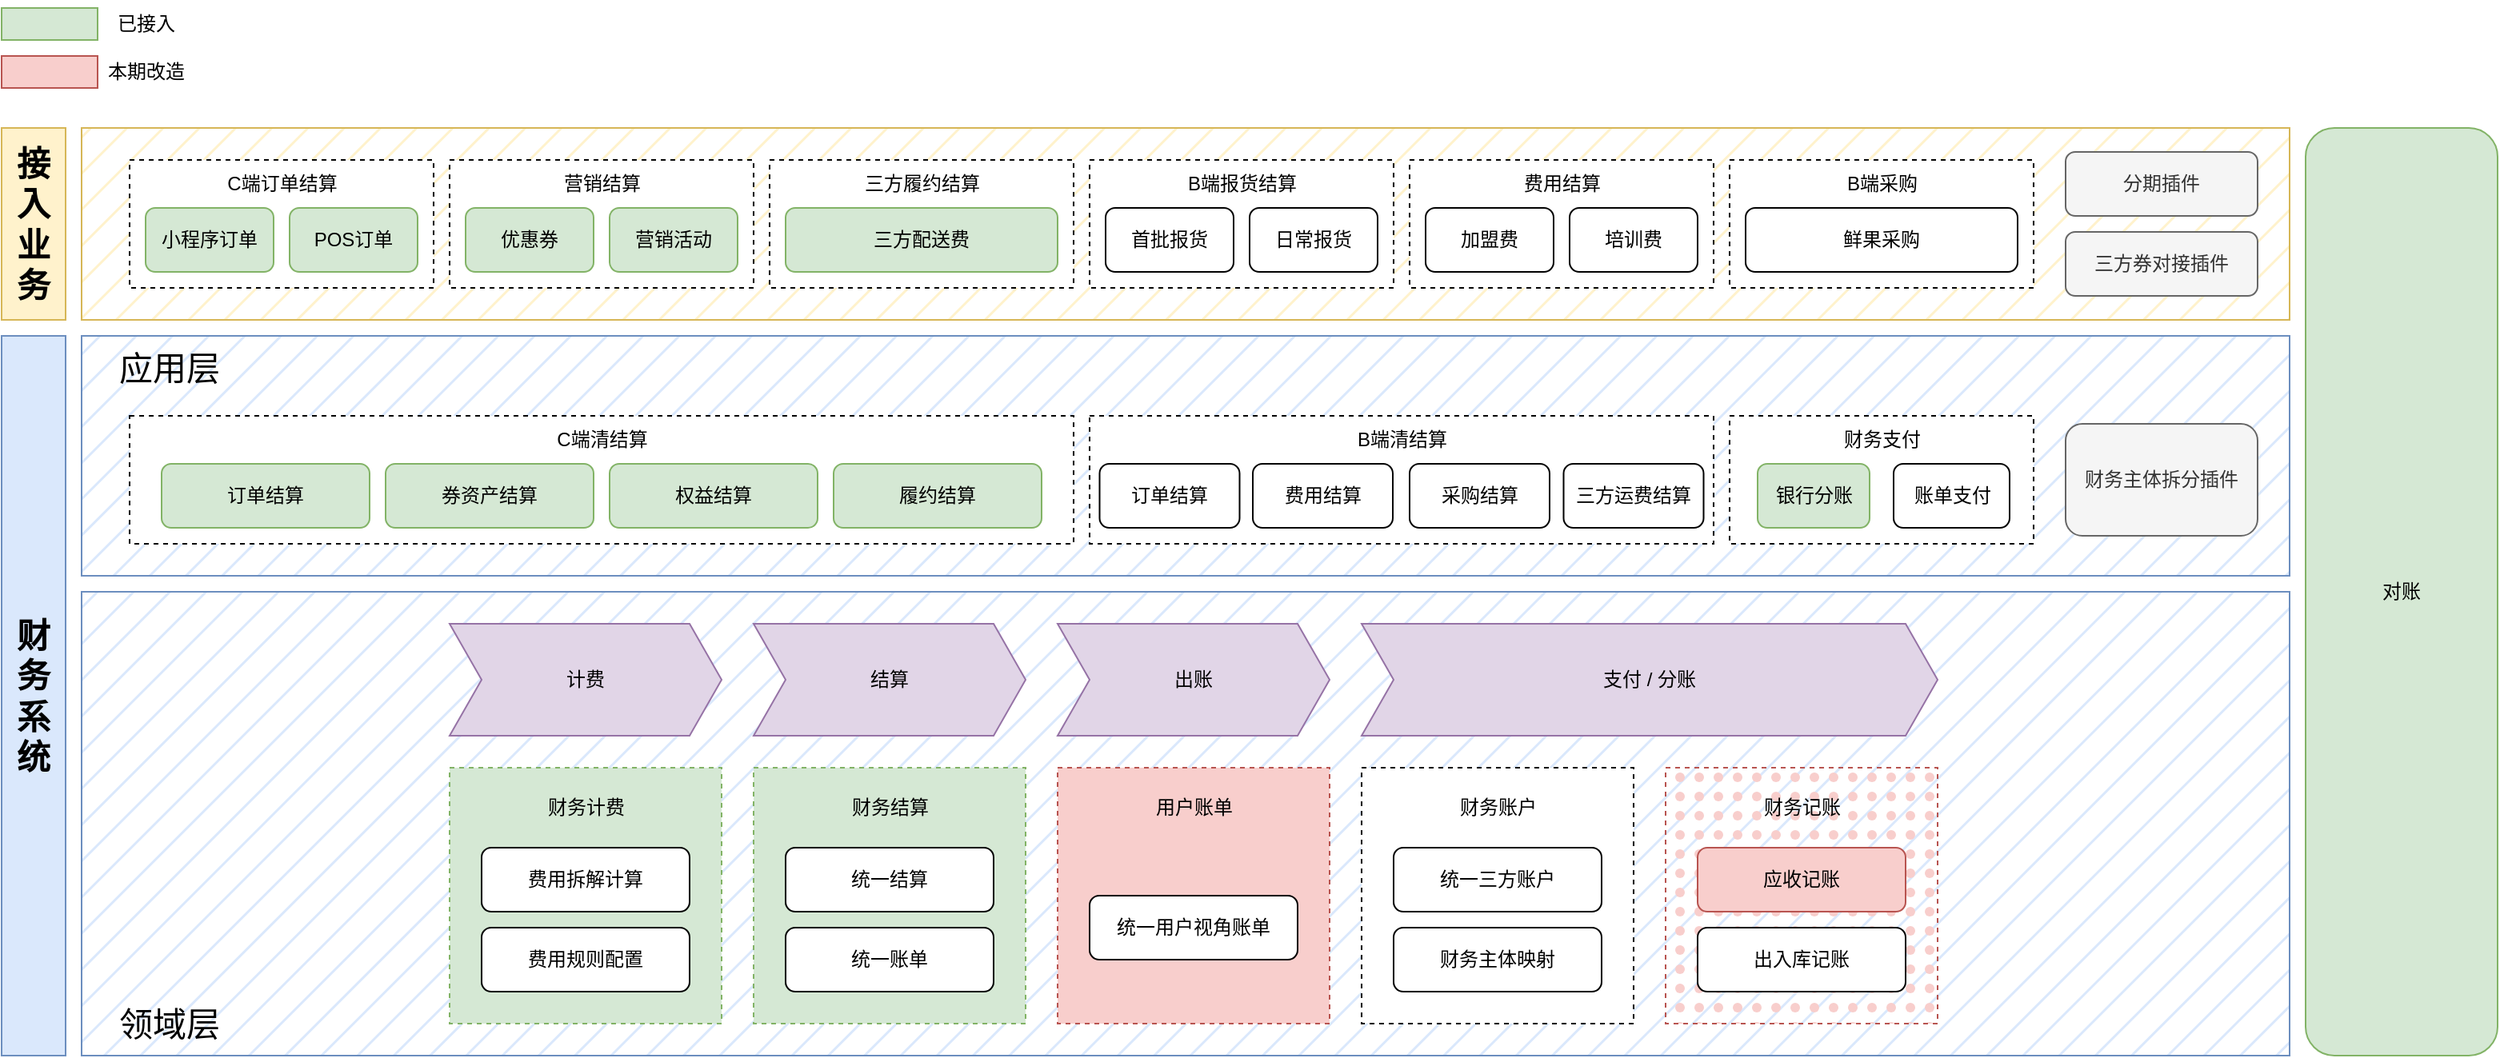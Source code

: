 <mxfile version="20.2.3" type="device" pages="11"><diagram id="hSqjnr_44TrRP_lrQGM7" name="业务架构图"><mxGraphModel dx="1186" dy="822" grid="1" gridSize="10" guides="1" tooltips="1" connect="1" arrows="1" fold="1" page="1" pageScale="1" pageWidth="850" pageHeight="1100" math="0" shadow="0"><root><mxCell id="0"/><mxCell id="1" parent="0"/><mxCell id="O6JYWscXb63P9MoKn92r-9" value="" style="rounded=0;whiteSpace=wrap;html=1;fillColor=#dae8fc;strokeColor=#6c8ebf;fillStyle=hatch;" parent="1" vertex="1"><mxGeometry x="130" y="270" width="1380" height="150" as="geometry"/></mxCell><mxCell id="O6JYWscXb63P9MoKn92r-8" value="" style="rounded=0;whiteSpace=wrap;html=1;fillColor=#fff2cc;strokeColor=#d6b656;fillStyle=hatch;" parent="1" vertex="1"><mxGeometry x="130" y="140" width="1380" height="120" as="geometry"/></mxCell><mxCell id="O6JYWscXb63P9MoKn92r-5" value="" style="rounded=0;whiteSpace=wrap;html=1;fillColor=#dae8fc;strokeColor=#6c8ebf;fillStyle=hatch;" parent="1" vertex="1"><mxGeometry x="130" y="430" width="1380" height="290" as="geometry"/></mxCell><mxCell id="AmWTy8KbIWUZ-tBWJ77N-126" value="" style="rounded=0;whiteSpace=wrap;html=1;fontSize=18;dashed=1;" parent="1" vertex="1"><mxGeometry x="1160" y="320" width="190" height="80" as="geometry"/></mxCell><mxCell id="AmWTy8KbIWUZ-tBWJ77N-91" value="" style="rounded=0;whiteSpace=wrap;html=1;dashed=1;fontSize=18;fillColor=#d5e8d4;strokeColor=#82b366;" parent="1" vertex="1"><mxGeometry x="360" y="540" width="170" height="160" as="geometry"/></mxCell><mxCell id="AmWTy8KbIWUZ-tBWJ77N-79" value="" style="rounded=0;whiteSpace=wrap;html=1;fontSize=18;dashed=1;" parent="1" vertex="1"><mxGeometry x="760" y="320" width="390" height="80" as="geometry"/></mxCell><mxCell id="AmWTy8KbIWUZ-tBWJ77N-74" value="" style="rounded=0;whiteSpace=wrap;html=1;fontSize=18;dashed=1;" parent="1" vertex="1"><mxGeometry x="160" y="320" width="590" height="80" as="geometry"/></mxCell><mxCell id="AmWTy8KbIWUZ-tBWJ77N-58" value="" style="rounded=0;whiteSpace=wrap;html=1;dashed=1;" parent="1" vertex="1"><mxGeometry x="760" y="160" width="190" height="80" as="geometry"/></mxCell><mxCell id="AmWTy8KbIWUZ-tBWJ77N-54" value="" style="rounded=0;whiteSpace=wrap;html=1;dashed=1;" parent="1" vertex="1"><mxGeometry x="560" y="160" width="190" height="80" as="geometry"/></mxCell><mxCell id="AmWTy8KbIWUZ-tBWJ77N-51" value="" style="rounded=0;whiteSpace=wrap;html=1;dashed=1;" parent="1" vertex="1"><mxGeometry x="360" y="160" width="190" height="80" as="geometry"/></mxCell><mxCell id="AmWTy8KbIWUZ-tBWJ77N-47" value="" style="rounded=0;whiteSpace=wrap;html=1;dashed=1;" parent="1" vertex="1"><mxGeometry x="160" y="160" width="190" height="80" as="geometry"/></mxCell><mxCell id="AmWTy8KbIWUZ-tBWJ77N-43" value="小程序订单" style="rounded=1;whiteSpace=wrap;html=1;fillColor=#d5e8d4;strokeColor=#82b366;" parent="1" vertex="1"><mxGeometry x="170" y="190" width="80" height="40" as="geometry"/></mxCell><mxCell id="AmWTy8KbIWUZ-tBWJ77N-44" value="POS订单" style="rounded=1;whiteSpace=wrap;html=1;fillColor=#d5e8d4;strokeColor=#82b366;" parent="1" vertex="1"><mxGeometry x="260" y="190" width="80" height="40" as="geometry"/></mxCell><mxCell id="AmWTy8KbIWUZ-tBWJ77N-48" value="C端订单结算" style="text;html=1;strokeColor=none;fillColor=none;align=center;verticalAlign=middle;whiteSpace=wrap;rounded=0;dashed=1;" parent="1" vertex="1"><mxGeometry x="212.5" y="160" width="85" height="30" as="geometry"/></mxCell><mxCell id="AmWTy8KbIWUZ-tBWJ77N-49" value="优惠券" style="rounded=1;whiteSpace=wrap;html=1;fillColor=#d5e8d4;strokeColor=#82b366;" parent="1" vertex="1"><mxGeometry x="370" y="190" width="80" height="40" as="geometry"/></mxCell><mxCell id="AmWTy8KbIWUZ-tBWJ77N-50" value="营销活动" style="rounded=1;whiteSpace=wrap;html=1;fillColor=#d5e8d4;strokeColor=#82b366;" parent="1" vertex="1"><mxGeometry x="460" y="190" width="80" height="40" as="geometry"/></mxCell><mxCell id="AmWTy8KbIWUZ-tBWJ77N-52" value="营销结算" style="text;html=1;strokeColor=none;fillColor=none;align=center;verticalAlign=middle;whiteSpace=wrap;rounded=0;dashed=1;" parent="1" vertex="1"><mxGeometry x="412.5" y="160" width="85" height="30" as="geometry"/></mxCell><mxCell id="AmWTy8KbIWUZ-tBWJ77N-53" value="三方配送费" style="rounded=1;whiteSpace=wrap;html=1;fillColor=#d5e8d4;strokeColor=#82b366;" parent="1" vertex="1"><mxGeometry x="570" y="190" width="170" height="40" as="geometry"/></mxCell><mxCell id="AmWTy8KbIWUZ-tBWJ77N-55" value="三方履约结算" style="text;html=1;strokeColor=none;fillColor=none;align=center;verticalAlign=middle;whiteSpace=wrap;rounded=0;dashed=1;" parent="1" vertex="1"><mxGeometry x="612.5" y="160" width="85" height="30" as="geometry"/></mxCell><mxCell id="AmWTy8KbIWUZ-tBWJ77N-56" value="首批报货" style="rounded=1;whiteSpace=wrap;html=1;" parent="1" vertex="1"><mxGeometry x="770" y="190" width="80" height="40" as="geometry"/></mxCell><mxCell id="AmWTy8KbIWUZ-tBWJ77N-57" value="日常报货" style="rounded=1;whiteSpace=wrap;html=1;" parent="1" vertex="1"><mxGeometry x="860" y="190" width="80" height="40" as="geometry"/></mxCell><mxCell id="AmWTy8KbIWUZ-tBWJ77N-59" value="B端报货结算" style="text;html=1;strokeColor=none;fillColor=none;align=center;verticalAlign=middle;whiteSpace=wrap;rounded=0;dashed=1;" parent="1" vertex="1"><mxGeometry x="812.5" y="160" width="85" height="30" as="geometry"/></mxCell><mxCell id="AmWTy8KbIWUZ-tBWJ77N-60" value="" style="rounded=0;whiteSpace=wrap;html=1;dashed=1;" parent="1" vertex="1"><mxGeometry x="960" y="160" width="190" height="80" as="geometry"/></mxCell><mxCell id="AmWTy8KbIWUZ-tBWJ77N-61" value="加盟费" style="rounded=1;whiteSpace=wrap;html=1;" parent="1" vertex="1"><mxGeometry x="970" y="190" width="80" height="40" as="geometry"/></mxCell><mxCell id="AmWTy8KbIWUZ-tBWJ77N-62" value="费用结算" style="text;html=1;strokeColor=none;fillColor=none;align=center;verticalAlign=middle;whiteSpace=wrap;rounded=0;dashed=1;" parent="1" vertex="1"><mxGeometry x="1012.5" y="160" width="85" height="30" as="geometry"/></mxCell><mxCell id="AmWTy8KbIWUZ-tBWJ77N-63" value="培训费" style="rounded=1;whiteSpace=wrap;html=1;" parent="1" vertex="1"><mxGeometry x="1060" y="190" width="80" height="40" as="geometry"/></mxCell><mxCell id="AmWTy8KbIWUZ-tBWJ77N-64" value="" style="rounded=0;whiteSpace=wrap;html=1;dashed=1;" parent="1" vertex="1"><mxGeometry x="1160" y="160" width="190" height="80" as="geometry"/></mxCell><mxCell id="AmWTy8KbIWUZ-tBWJ77N-65" value="鲜果采购" style="rounded=1;whiteSpace=wrap;html=1;" parent="1" vertex="1"><mxGeometry x="1170" y="190" width="170" height="40" as="geometry"/></mxCell><mxCell id="AmWTy8KbIWUZ-tBWJ77N-66" value="B端采购" style="text;html=1;strokeColor=none;fillColor=none;align=center;verticalAlign=middle;whiteSpace=wrap;rounded=0;dashed=1;" parent="1" vertex="1"><mxGeometry x="1212.5" y="160" width="85" height="30" as="geometry"/></mxCell><mxCell id="AmWTy8KbIWUZ-tBWJ77N-71" value="订单结算" style="rounded=1;whiteSpace=wrap;html=1;fillColor=#d5e8d4;strokeColor=#82b366;" parent="1" vertex="1"><mxGeometry x="180" y="350" width="130" height="40" as="geometry"/></mxCell><mxCell id="AmWTy8KbIWUZ-tBWJ77N-72" value="券资产结算" style="rounded=1;whiteSpace=wrap;html=1;fillColor=#d5e8d4;strokeColor=#82b366;" parent="1" vertex="1"><mxGeometry x="320" y="350" width="130" height="40" as="geometry"/></mxCell><mxCell id="AmWTy8KbIWUZ-tBWJ77N-73" value="履约结算" style="rounded=1;whiteSpace=wrap;html=1;fillColor=#d5e8d4;strokeColor=#82b366;" parent="1" vertex="1"><mxGeometry x="600" y="350" width="130" height="40" as="geometry"/></mxCell><mxCell id="AmWTy8KbIWUZ-tBWJ77N-75" value="C端清结算" style="text;html=1;strokeColor=none;fillColor=none;align=center;verticalAlign=middle;whiteSpace=wrap;rounded=0;dashed=1;" parent="1" vertex="1"><mxGeometry x="412.5" y="320" width="85" height="30" as="geometry"/></mxCell><mxCell id="AmWTy8KbIWUZ-tBWJ77N-76" value="订单结算" style="rounded=1;whiteSpace=wrap;html=1;" parent="1" vertex="1"><mxGeometry x="766.25" y="350" width="87.5" height="40" as="geometry"/></mxCell><mxCell id="AmWTy8KbIWUZ-tBWJ77N-77" value="权益结算" style="rounded=1;whiteSpace=wrap;html=1;fillColor=#d5e8d4;strokeColor=#82b366;" parent="1" vertex="1"><mxGeometry x="460" y="350" width="130" height="40" as="geometry"/></mxCell><mxCell id="AmWTy8KbIWUZ-tBWJ77N-78" value="费用结算" style="rounded=1;whiteSpace=wrap;html=1;" parent="1" vertex="1"><mxGeometry x="862" y="350" width="87.5" height="40" as="geometry"/></mxCell><mxCell id="AmWTy8KbIWUZ-tBWJ77N-80" value="B端清结算" style="text;html=1;strokeColor=none;fillColor=none;align=center;verticalAlign=middle;whiteSpace=wrap;rounded=0;dashed=1;" parent="1" vertex="1"><mxGeometry x="912.5" y="320" width="85" height="30" as="geometry"/></mxCell><mxCell id="AmWTy8KbIWUZ-tBWJ77N-81" value="采购结算" style="rounded=1;whiteSpace=wrap;html=1;" parent="1" vertex="1"><mxGeometry x="960" y="350" width="87.5" height="40" as="geometry"/></mxCell><mxCell id="AmWTy8KbIWUZ-tBWJ77N-86" value="分期插件" style="rounded=1;whiteSpace=wrap;html=1;fillColor=#f5f5f5;fontColor=#333333;strokeColor=#666666;" parent="1" vertex="1"><mxGeometry x="1370" y="155" width="120" height="40" as="geometry"/></mxCell><mxCell id="AmWTy8KbIWUZ-tBWJ77N-88" value="财务主体拆分插件" style="rounded=1;whiteSpace=wrap;html=1;fillColor=#f5f5f5;strokeColor=#666666;fontColor=#333333;" parent="1" vertex="1"><mxGeometry x="1370" y="325" width="120" height="70" as="geometry"/></mxCell><mxCell id="AmWTy8KbIWUZ-tBWJ77N-89" value="费用拆解计算" style="rounded=1;whiteSpace=wrap;html=1;" parent="1" vertex="1"><mxGeometry x="380" y="590" width="130" height="40" as="geometry"/></mxCell><mxCell id="AmWTy8KbIWUZ-tBWJ77N-90" value="费用规则配置" style="rounded=1;whiteSpace=wrap;html=1;" parent="1" vertex="1"><mxGeometry x="380" y="640" width="130" height="40" as="geometry"/></mxCell><mxCell id="AmWTy8KbIWUZ-tBWJ77N-92" value="财务计费" style="text;html=1;strokeColor=none;fillColor=none;align=center;verticalAlign=middle;whiteSpace=wrap;rounded=0;dashed=1;" parent="1" vertex="1"><mxGeometry x="402.5" y="550" width="85" height="30" as="geometry"/></mxCell><mxCell id="AmWTy8KbIWUZ-tBWJ77N-108" value="" style="rounded=0;whiteSpace=wrap;html=1;dashed=1;fontSize=18;fillColor=#d5e8d4;strokeColor=#82b366;" parent="1" vertex="1"><mxGeometry x="550" y="540" width="170" height="160" as="geometry"/></mxCell><mxCell id="AmWTy8KbIWUZ-tBWJ77N-109" value="统一结算" style="rounded=1;whiteSpace=wrap;html=1;" parent="1" vertex="1"><mxGeometry x="570" y="590" width="130" height="40" as="geometry"/></mxCell><mxCell id="AmWTy8KbIWUZ-tBWJ77N-110" value="统一账单" style="rounded=1;whiteSpace=wrap;html=1;" parent="1" vertex="1"><mxGeometry x="570" y="640" width="130" height="40" as="geometry"/></mxCell><mxCell id="AmWTy8KbIWUZ-tBWJ77N-111" value="财务结算" style="text;html=1;strokeColor=none;fillColor=none;align=center;verticalAlign=middle;whiteSpace=wrap;rounded=0;dashed=1;" parent="1" vertex="1"><mxGeometry x="592.5" y="550" width="85" height="30" as="geometry"/></mxCell><mxCell id="AmWTy8KbIWUZ-tBWJ77N-112" value="" style="rounded=0;whiteSpace=wrap;html=1;dashed=1;fontSize=18;fillColor=#f8cecc;strokeColor=#b85450;" parent="1" vertex="1"><mxGeometry x="740" y="540" width="170" height="160" as="geometry"/></mxCell><mxCell id="AmWTy8KbIWUZ-tBWJ77N-113" value="统一用户视角账单" style="rounded=1;whiteSpace=wrap;html=1;" parent="1" vertex="1"><mxGeometry x="760" y="620" width="130" height="40" as="geometry"/></mxCell><mxCell id="AmWTy8KbIWUZ-tBWJ77N-115" value="用户账单" style="text;html=1;strokeColor=none;fillColor=none;align=center;verticalAlign=middle;whiteSpace=wrap;rounded=0;dashed=1;" parent="1" vertex="1"><mxGeometry x="782.5" y="550" width="85" height="30" as="geometry"/></mxCell><mxCell id="AmWTy8KbIWUZ-tBWJ77N-116" value="" style="rounded=0;whiteSpace=wrap;html=1;dashed=1;fontSize=18;" parent="1" vertex="1"><mxGeometry x="930" y="540" width="170" height="160" as="geometry"/></mxCell><mxCell id="AmWTy8KbIWUZ-tBWJ77N-117" value="统一三方账户" style="rounded=1;whiteSpace=wrap;html=1;" parent="1" vertex="1"><mxGeometry x="950" y="590" width="130" height="40" as="geometry"/></mxCell><mxCell id="AmWTy8KbIWUZ-tBWJ77N-118" value="财务账户" style="text;html=1;strokeColor=none;fillColor=none;align=center;verticalAlign=middle;whiteSpace=wrap;rounded=0;dashed=1;" parent="1" vertex="1"><mxGeometry x="972.5" y="550" width="85" height="30" as="geometry"/></mxCell><mxCell id="AmWTy8KbIWUZ-tBWJ77N-119" value="财务主体映射" style="rounded=1;whiteSpace=wrap;html=1;" parent="1" vertex="1"><mxGeometry x="950" y="640" width="130" height="40" as="geometry"/></mxCell><mxCell id="AmWTy8KbIWUZ-tBWJ77N-120" value="" style="rounded=0;whiteSpace=wrap;html=1;dashed=1;fontSize=18;fillColor=#f8cecc;strokeColor=#b85450;fillStyle=dots;" parent="1" vertex="1"><mxGeometry x="1120" y="540" width="170" height="160" as="geometry"/></mxCell><mxCell id="AmWTy8KbIWUZ-tBWJ77N-121" value="应收记账" style="rounded=1;whiteSpace=wrap;html=1;fillColor=#f8cecc;strokeColor=#b85450;" parent="1" vertex="1"><mxGeometry x="1140" y="590" width="130" height="40" as="geometry"/></mxCell><mxCell id="AmWTy8KbIWUZ-tBWJ77N-122" value="财务记账" style="text;html=1;strokeColor=none;fillColor=none;align=center;verticalAlign=middle;whiteSpace=wrap;rounded=0;dashed=1;" parent="1" vertex="1"><mxGeometry x="1162.5" y="550" width="85" height="30" as="geometry"/></mxCell><mxCell id="AmWTy8KbIWUZ-tBWJ77N-123" value="出入库记账" style="rounded=1;whiteSpace=wrap;html=1;" parent="1" vertex="1"><mxGeometry x="1140" y="640" width="130" height="40" as="geometry"/></mxCell><mxCell id="AmWTy8KbIWUZ-tBWJ77N-125" value="银行分账" style="rounded=1;whiteSpace=wrap;html=1;fillColor=#d5e8d4;strokeColor=#82b366;" parent="1" vertex="1"><mxGeometry x="1177.5" y="350" width="70" height="40" as="geometry"/></mxCell><mxCell id="AmWTy8KbIWUZ-tBWJ77N-127" value="账单支付" style="rounded=1;whiteSpace=wrap;html=1;" parent="1" vertex="1"><mxGeometry x="1262.5" y="350" width="72.5" height="40" as="geometry"/></mxCell><mxCell id="AmWTy8KbIWUZ-tBWJ77N-128" value="财务支付" style="text;html=1;strokeColor=none;fillColor=none;align=center;verticalAlign=middle;whiteSpace=wrap;rounded=0;dashed=1;" parent="1" vertex="1"><mxGeometry x="1212.5" y="320" width="85" height="30" as="geometry"/></mxCell><mxCell id="AmWTy8KbIWUZ-tBWJ77N-129" value="对账" style="rounded=1;whiteSpace=wrap;html=1;fillColor=#d5e8d4;strokeColor=#82b366;" parent="1" vertex="1"><mxGeometry x="1520" y="140" width="120" height="580" as="geometry"/></mxCell><mxCell id="AmWTy8KbIWUZ-tBWJ77N-130" value="三方券对接插件" style="rounded=1;whiteSpace=wrap;html=1;fillColor=#f5f5f5;strokeColor=#666666;fontColor=#333333;" parent="1" vertex="1"><mxGeometry x="1370" y="205" width="120" height="40" as="geometry"/></mxCell><mxCell id="O6JYWscXb63P9MoKn92r-1" value="计费" style="shape=step;perimeter=stepPerimeter;whiteSpace=wrap;html=1;fixedSize=1;fillColor=#e1d5e7;strokeColor=#9673a6;" parent="1" vertex="1"><mxGeometry x="360" y="450" width="170" height="70" as="geometry"/></mxCell><mxCell id="O6JYWscXb63P9MoKn92r-2" value="结算" style="shape=step;perimeter=stepPerimeter;whiteSpace=wrap;html=1;fixedSize=1;fillColor=#e1d5e7;strokeColor=#9673a6;" parent="1" vertex="1"><mxGeometry x="550" y="450" width="170" height="70" as="geometry"/></mxCell><mxCell id="O6JYWscXb63P9MoKn92r-3" value="出账" style="shape=step;perimeter=stepPerimeter;whiteSpace=wrap;html=1;fixedSize=1;fillColor=#e1d5e7;strokeColor=#9673a6;" parent="1" vertex="1"><mxGeometry x="740" y="450" width="170" height="70" as="geometry"/></mxCell><mxCell id="O6JYWscXb63P9MoKn92r-4" value="支付 / 分账" style="shape=step;perimeter=stepPerimeter;whiteSpace=wrap;html=1;fixedSize=1;fillColor=#e1d5e7;strokeColor=#9673a6;" parent="1" vertex="1"><mxGeometry x="930" y="450" width="360" height="70" as="geometry"/></mxCell><mxCell id="O6JYWscXb63P9MoKn92r-10" value="&lt;b&gt;&lt;font style=&quot;font-size: 21px;&quot;&gt;接入业务&lt;/font&gt;&lt;/b&gt;" style="rounded=0;whiteSpace=wrap;html=1;fillColor=#fff2cc;strokeColor=#d6b656;" parent="1" vertex="1"><mxGeometry x="80" y="140" width="40" height="120" as="geometry"/></mxCell><mxCell id="O6JYWscXb63P9MoKn92r-11" value="&lt;b&gt;&lt;font style=&quot;font-size: 21px;&quot;&gt;财务系统&lt;/font&gt;&lt;/b&gt;" style="rounded=0;whiteSpace=wrap;html=1;fillColor=#dae8fc;strokeColor=#6c8ebf;fillStyle=solid;" parent="1" vertex="1"><mxGeometry x="80" y="270" width="40" height="450" as="geometry"/></mxCell><mxCell id="O6JYWscXb63P9MoKn92r-12" value="领域层" style="text;html=1;strokeColor=none;fillColor=none;align=center;verticalAlign=middle;whiteSpace=wrap;rounded=0;fontSize=21;" parent="1" vertex="1"><mxGeometry x="130" y="680" width="110" height="40" as="geometry"/></mxCell><mxCell id="O6JYWscXb63P9MoKn92r-13" value="应用层" style="text;html=1;strokeColor=none;fillColor=none;align=center;verticalAlign=middle;whiteSpace=wrap;rounded=0;fontSize=21;" parent="1" vertex="1"><mxGeometry x="130" y="270" width="110" height="40" as="geometry"/></mxCell><mxCell id="1Pmqjn5a7XEraNJgKGGl-1" value="三方运费结算" style="rounded=1;whiteSpace=wrap;html=1;" parent="1" vertex="1"><mxGeometry x="1056.25" y="350" width="87.5" height="40" as="geometry"/></mxCell><mxCell id="GV8U7rXHIMPTd_owxMaq-1" value="" style="rounded=0;whiteSpace=wrap;html=1;fillStyle=auto;fillColor=#d5e8d4;strokeColor=#82b366;" parent="1" vertex="1"><mxGeometry x="80" y="65" width="60" height="20" as="geometry"/></mxCell><mxCell id="GV8U7rXHIMPTd_owxMaq-2" value="已接入" style="text;html=1;align=center;verticalAlign=middle;resizable=0;points=[];autosize=1;strokeColor=none;fillColor=none;" parent="1" vertex="1"><mxGeometry x="140" y="60" width="60" height="30" as="geometry"/></mxCell><mxCell id="GV8U7rXHIMPTd_owxMaq-3" value="" style="rounded=0;whiteSpace=wrap;html=1;fillStyle=auto;fillColor=#f8cecc;strokeColor=#b85450;" parent="1" vertex="1"><mxGeometry x="80" y="95" width="60" height="20" as="geometry"/></mxCell><mxCell id="GV8U7rXHIMPTd_owxMaq-4" value="本期改造" style="text;html=1;align=center;verticalAlign=middle;resizable=0;points=[];autosize=1;strokeColor=none;fillColor=none;" parent="1" vertex="1"><mxGeometry x="135" y="90" width="70" height="30" as="geometry"/></mxCell></root></mxGraphModel></diagram><diagram id="dZ5d2Z67MQ7LY01XxBLs" name="用例图"><mxGraphModel dx="1395" dy="967" grid="1" gridSize="10" guides="1" tooltips="1" connect="1" arrows="1" fold="1" page="1" pageScale="1" pageWidth="850" pageHeight="1100" math="0" shadow="0"><root><mxCell id="0"/><mxCell id="1" parent="0"/><mxCell id="6Yg3hqht2X_yQM3Tqpni-1" value="" style="rounded=0;whiteSpace=wrap;html=1;" parent="1" vertex="1"><mxGeometry x="350" y="210" width="890" height="410" as="geometry"/></mxCell><mxCell id="cJG9R01tOhI8BdbbfP0--5" value="" style="rounded=0;orthogonalLoop=1;jettySize=auto;html=1;fontSize=11;endArrow=none;endFill=0;" parent="1" source="cJG9R01tOhI8BdbbfP0--1" target="cJG9R01tOhI8BdbbfP0--4" edge="1"><mxGeometry relative="1" as="geometry"/></mxCell><mxCell id="cJG9R01tOhI8BdbbfP0--8" style="edgeStyle=none;rounded=0;orthogonalLoop=1;jettySize=auto;html=1;exitX=1;exitY=0.333;exitDx=0;exitDy=0;exitPerimeter=0;entryX=0;entryY=0.5;entryDx=0;entryDy=0;fontSize=11;endArrow=none;endFill=0;" parent="1" source="cJG9R01tOhI8BdbbfP0--1" target="cJG9R01tOhI8BdbbfP0--7" edge="1"><mxGeometry relative="1" as="geometry"/></mxCell><mxCell id="cJG9R01tOhI8BdbbfP0--11" style="edgeStyle=none;rounded=0;orthogonalLoop=1;jettySize=auto;html=1;exitX=1;exitY=0.333;exitDx=0;exitDy=0;exitPerimeter=0;entryX=0;entryY=0.5;entryDx=0;entryDy=0;fontSize=11;endArrow=none;endFill=0;" parent="1" source="cJG9R01tOhI8BdbbfP0--1" target="cJG9R01tOhI8BdbbfP0--9" edge="1"><mxGeometry relative="1" as="geometry"/></mxCell><mxCell id="cJG9R01tOhI8BdbbfP0--12" style="edgeStyle=none;rounded=0;orthogonalLoop=1;jettySize=auto;html=1;exitX=1;exitY=0.333;exitDx=0;exitDy=0;exitPerimeter=0;entryX=0;entryY=0;entryDx=0;entryDy=0;fontSize=11;endArrow=none;endFill=0;" parent="1" source="cJG9R01tOhI8BdbbfP0--1" target="cJG9R01tOhI8BdbbfP0--10" edge="1"><mxGeometry relative="1" as="geometry"/></mxCell><mxCell id="cJG9R01tOhI8BdbbfP0--1" value="&lt;font style=&quot;font-size: 11px;&quot;&gt;运营人员&lt;/font&gt;" style="shape=umlActor;verticalLabelPosition=bottom;verticalAlign=top;html=1;outlineConnect=0;fontSize=18;" parent="1" vertex="1"><mxGeometry x="90" y="240" width="30" height="60" as="geometry"/></mxCell><mxCell id="cJG9R01tOhI8BdbbfP0--19" style="edgeStyle=none;rounded=0;orthogonalLoop=1;jettySize=auto;html=1;exitX=1;exitY=0;exitDx=0;exitDy=0;entryX=0;entryY=1;entryDx=0;entryDy=0;dashed=1;fontSize=11;startArrow=none;startFill=0;endArrow=classic;endFill=1;" parent="1" source="cJG9R01tOhI8BdbbfP0--4" target="cJG9R01tOhI8BdbbfP0--17" edge="1"><mxGeometry relative="1" as="geometry"/></mxCell><mxCell id="cJG9R01tOhI8BdbbfP0--20" value="include" style="edgeLabel;html=1;align=center;verticalAlign=middle;resizable=0;points=[];fontSize=11;" parent="cJG9R01tOhI8BdbbfP0--19" vertex="1" connectable="0"><mxGeometry x="-0.134" y="-1" relative="1" as="geometry"><mxPoint as="offset"/></mxGeometry></mxCell><mxCell id="cJG9R01tOhI8BdbbfP0--21" style="edgeStyle=none;rounded=0;orthogonalLoop=1;jettySize=auto;html=1;exitX=1;exitY=0.5;exitDx=0;exitDy=0;entryX=0;entryY=0.5;entryDx=0;entryDy=0;dashed=1;fontSize=11;startArrow=none;startFill=0;endArrow=classic;endFill=1;" parent="1" source="cJG9R01tOhI8BdbbfP0--4" target="cJG9R01tOhI8BdbbfP0--18" edge="1"><mxGeometry relative="1" as="geometry"/></mxCell><mxCell id="cJG9R01tOhI8BdbbfP0--22" value="include" style="edgeLabel;html=1;align=center;verticalAlign=middle;resizable=0;points=[];fontSize=11;" parent="cJG9R01tOhI8BdbbfP0--21" vertex="1" connectable="0"><mxGeometry x="-0.318" y="-3" relative="1" as="geometry"><mxPoint as="offset"/></mxGeometry></mxCell><mxCell id="cJG9R01tOhI8BdbbfP0--24" style="edgeStyle=none;rounded=0;orthogonalLoop=1;jettySize=auto;html=1;exitX=1;exitY=1;exitDx=0;exitDy=0;entryX=0;entryY=0;entryDx=0;entryDy=0;dashed=1;fontSize=11;startArrow=none;startFill=0;endArrow=classic;endFill=1;" parent="1" source="cJG9R01tOhI8BdbbfP0--4" target="cJG9R01tOhI8BdbbfP0--23" edge="1"><mxGeometry relative="1" as="geometry"/></mxCell><mxCell id="cJG9R01tOhI8BdbbfP0--25" value="include" style="edgeLabel;html=1;align=center;verticalAlign=middle;resizable=0;points=[];fontSize=11;" parent="cJG9R01tOhI8BdbbfP0--24" vertex="1" connectable="0"><mxGeometry x="-0.25" relative="1" as="geometry"><mxPoint as="offset"/></mxGeometry></mxCell><mxCell id="cJG9R01tOhI8BdbbfP0--4" value="&lt;font style=&quot;font-size: 11px;&quot;&gt;配置券模版&lt;/font&gt;" style="ellipse;whiteSpace=wrap;html=1;fontSize=18;verticalAlign=top;" parent="1" vertex="1"><mxGeometry x="200" y="110" width="80" height="40" as="geometry"/></mxCell><mxCell id="cJG9R01tOhI8BdbbfP0--29" style="edgeStyle=none;rounded=0;orthogonalLoop=1;jettySize=auto;html=1;exitX=1;exitY=0.5;exitDx=0;exitDy=0;entryX=0;entryY=0.5;entryDx=0;entryDy=0;dashed=1;fontSize=11;startArrow=none;startFill=0;endArrow=classic;endFill=1;" parent="1" source="cJG9R01tOhI8BdbbfP0--7" target="cJG9R01tOhI8BdbbfP0--26" edge="1"><mxGeometry relative="1" as="geometry"/></mxCell><mxCell id="cJG9R01tOhI8BdbbfP0--30" value="include" style="edgeLabel;html=1;align=center;verticalAlign=middle;resizable=0;points=[];fontSize=11;" parent="cJG9R01tOhI8BdbbfP0--29" vertex="1" connectable="0"><mxGeometry x="-0.194" y="1" relative="1" as="geometry"><mxPoint as="offset"/></mxGeometry></mxCell><mxCell id="cJG9R01tOhI8BdbbfP0--7" value="&lt;font style=&quot;font-size: 11px;&quot;&gt;发券&lt;/font&gt;" style="ellipse;whiteSpace=wrap;html=1;fontSize=18;verticalAlign=top;" parent="1" vertex="1"><mxGeometry x="200" y="410" width="80" height="40" as="geometry"/></mxCell><mxCell id="cJG9R01tOhI8BdbbfP0--9" value="&lt;font style=&quot;font-size: 11px;&quot;&gt;券模版作废&lt;/font&gt;" style="ellipse;whiteSpace=wrap;html=1;fontSize=18;verticalAlign=top;" parent="1" vertex="1"><mxGeometry x="200" y="210" width="80" height="40" as="geometry"/></mxCell><mxCell id="cJG9R01tOhI8BdbbfP0--15" style="edgeStyle=none;rounded=0;orthogonalLoop=1;jettySize=auto;html=1;exitX=0.5;exitY=0;exitDx=0;exitDy=0;entryX=0.5;entryY=1;entryDx=0;entryDy=0;dashed=1;fontSize=11;startArrow=none;startFill=0;endArrow=classic;endFill=1;" parent="1" source="cJG9R01tOhI8BdbbfP0--10" target="cJG9R01tOhI8BdbbfP0--9" edge="1"><mxGeometry relative="1" as="geometry"/></mxCell><mxCell id="cJG9R01tOhI8BdbbfP0--16" value="extends" style="edgeLabel;html=1;align=center;verticalAlign=middle;resizable=0;points=[];fontSize=11;" parent="cJG9R01tOhI8BdbbfP0--15" vertex="1" connectable="0"><mxGeometry x="-0.114" y="-2" relative="1" as="geometry"><mxPoint x="-2" as="offset"/></mxGeometry></mxCell><mxCell id="cJG9R01tOhI8BdbbfP0--27" style="edgeStyle=none;rounded=0;orthogonalLoop=1;jettySize=auto;html=1;exitX=1;exitY=0.5;exitDx=0;exitDy=0;entryX=0;entryY=0.5;entryDx=0;entryDy=0;dashed=1;fontSize=11;startArrow=none;startFill=0;endArrow=classic;endFill=1;" parent="1" source="cJG9R01tOhI8BdbbfP0--10" target="cJG9R01tOhI8BdbbfP0--26" edge="1"><mxGeometry relative="1" as="geometry"/></mxCell><mxCell id="cJG9R01tOhI8BdbbfP0--28" value="include" style="edgeLabel;html=1;align=center;verticalAlign=middle;resizable=0;points=[];fontSize=11;" parent="cJG9R01tOhI8BdbbfP0--27" vertex="1" connectable="0"><mxGeometry x="-0.15" y="-1" relative="1" as="geometry"><mxPoint as="offset"/></mxGeometry></mxCell><mxCell id="cJG9R01tOhI8BdbbfP0--10" value="&lt;font style=&quot;font-size: 11px;&quot;&gt;券作废&lt;/font&gt;" style="ellipse;whiteSpace=wrap;html=1;fontSize=18;verticalAlign=top;" parent="1" vertex="1"><mxGeometry x="200" y="320" width="80" height="40" as="geometry"/></mxCell><mxCell id="cJG9R01tOhI8BdbbfP0--17" value="&lt;span style=&quot;font-size: 11px;&quot;&gt;售卖结算规则配置&lt;br&gt;&lt;/span&gt;" style="ellipse;whiteSpace=wrap;html=1;fontSize=18;verticalAlign=top;" parent="1" vertex="1"><mxGeometry x="330" y="40" width="100" height="40" as="geometry"/></mxCell><mxCell id="cJG9R01tOhI8BdbbfP0--18" value="&lt;span style=&quot;font-size: 11px;&quot;&gt;作废结算规则配置&lt;/span&gt;" style="ellipse;whiteSpace=wrap;html=1;fontSize=18;verticalAlign=top;" parent="1" vertex="1"><mxGeometry x="375" y="90" width="100" height="40" as="geometry"/></mxCell><mxCell id="cJG9R01tOhI8BdbbfP0--23" value="&lt;span style=&quot;font-size: 11px;&quot;&gt;核销结算规则配置&lt;/span&gt;" style="ellipse;whiteSpace=wrap;html=1;fontSize=18;verticalAlign=top;" parent="1" vertex="1"><mxGeometry x="330" y="160" width="100" height="40" as="geometry"/></mxCell><mxCell id="vV-OZh-LK5CNWkCml8US-19" style="edgeStyle=none;rounded=0;orthogonalLoop=1;jettySize=auto;html=1;exitX=1;exitY=0;exitDx=0;exitDy=0;entryX=0.419;entryY=1;entryDx=0;entryDy=0;entryPerimeter=0;dashed=1;fontSize=11;endArrow=classic;endFill=1;" parent="1" source="cJG9R01tOhI8BdbbfP0--26" target="vV-OZh-LK5CNWkCml8US-18" edge="1"><mxGeometry relative="1" as="geometry"/></mxCell><mxCell id="vV-OZh-LK5CNWkCml8US-20" value="include" style="edgeLabel;html=1;align=center;verticalAlign=middle;resizable=0;points=[];fontSize=11;" parent="vV-OZh-LK5CNWkCml8US-19" vertex="1" connectable="0"><mxGeometry x="-0.025" y="3" relative="1" as="geometry"><mxPoint as="offset"/></mxGeometry></mxCell><mxCell id="cJG9R01tOhI8BdbbfP0--26" value="&lt;span style=&quot;font-size: 11px;&quot;&gt;券资产更新&lt;/span&gt;" style="ellipse;whiteSpace=wrap;html=1;fontSize=18;verticalAlign=top;" parent="1" vertex="1"><mxGeometry x="395" y="350" width="80" height="40" as="geometry"/></mxCell><mxCell id="cJG9R01tOhI8BdbbfP0--37" style="edgeStyle=none;rounded=0;orthogonalLoop=1;jettySize=auto;html=1;exitX=1;exitY=0.5;exitDx=0;exitDy=0;entryX=0;entryY=1;entryDx=0;entryDy=0;dashed=1;fontSize=11;startArrow=none;startFill=0;endArrow=classic;endFill=1;" parent="1" source="cJG9R01tOhI8BdbbfP0--31" target="cJG9R01tOhI8BdbbfP0--26" edge="1"><mxGeometry relative="1" as="geometry"/></mxCell><mxCell id="cJG9R01tOhI8BdbbfP0--38" value="include" style="edgeLabel;html=1;align=center;verticalAlign=middle;resizable=0;points=[];fontSize=11;" parent="cJG9R01tOhI8BdbbfP0--37" vertex="1" connectable="0"><mxGeometry x="-0.495" y="1" relative="1" as="geometry"><mxPoint as="offset"/></mxGeometry></mxCell><mxCell id="cJG9R01tOhI8BdbbfP0--31" value="&lt;font style=&quot;font-size: 11px;&quot;&gt;反核销&lt;/font&gt;" style="ellipse;whiteSpace=wrap;html=1;fontSize=18;verticalAlign=top;" parent="1" vertex="1"><mxGeometry x="200" y="530" width="80" height="40" as="geometry"/></mxCell><mxCell id="cJG9R01tOhI8BdbbfP0--39" style="edgeStyle=none;rounded=0;orthogonalLoop=1;jettySize=auto;html=1;exitX=1;exitY=0.5;exitDx=0;exitDy=0;entryX=0;entryY=1;entryDx=0;entryDy=0;dashed=1;fontSize=11;startArrow=none;startFill=0;endArrow=classic;endFill=1;" parent="1" source="cJG9R01tOhI8BdbbfP0--32" target="cJG9R01tOhI8BdbbfP0--26" edge="1"><mxGeometry relative="1" as="geometry"/></mxCell><mxCell id="cJG9R01tOhI8BdbbfP0--40" value="include" style="edgeLabel;html=1;align=center;verticalAlign=middle;resizable=0;points=[];fontSize=11;" parent="cJG9R01tOhI8BdbbfP0--39" vertex="1" connectable="0"><mxGeometry x="-0.579" y="1" relative="1" as="geometry"><mxPoint as="offset"/></mxGeometry></mxCell><mxCell id="cJG9R01tOhI8BdbbfP0--32" value="&lt;font style=&quot;font-size: 11px;&quot;&gt;过期&lt;/font&gt;" style="ellipse;whiteSpace=wrap;html=1;fontSize=18;verticalAlign=top;" parent="1" vertex="1"><mxGeometry x="200" y="590" width="80" height="40" as="geometry"/></mxCell><mxCell id="cJG9R01tOhI8BdbbfP0--35" style="edgeStyle=none;rounded=0;orthogonalLoop=1;jettySize=auto;html=1;exitX=1;exitY=0;exitDx=0;exitDy=0;entryX=0;entryY=0.5;entryDx=0;entryDy=0;dashed=1;fontSize=11;startArrow=none;startFill=0;endArrow=classic;endFill=1;" parent="1" source="cJG9R01tOhI8BdbbfP0--34" target="cJG9R01tOhI8BdbbfP0--26" edge="1"><mxGeometry relative="1" as="geometry"/></mxCell><mxCell id="cJG9R01tOhI8BdbbfP0--36" value="include&amp;nbsp;" style="edgeLabel;html=1;align=center;verticalAlign=middle;resizable=0;points=[];fontSize=11;" parent="cJG9R01tOhI8BdbbfP0--35" vertex="1" connectable="0"><mxGeometry x="-0.222" y="-2" relative="1" as="geometry"><mxPoint x="-1" as="offset"/></mxGeometry></mxCell><mxCell id="cJG9R01tOhI8BdbbfP0--34" value="&lt;span style=&quot;font-size: 11px;&quot;&gt;核销&lt;/span&gt;" style="ellipse;whiteSpace=wrap;html=1;fontSize=18;verticalAlign=top;" parent="1" vertex="1"><mxGeometry x="200" y="470" width="80" height="40" as="geometry"/></mxCell><mxCell id="cJG9R01tOhI8BdbbfP0--71" style="edgeStyle=none;rounded=0;orthogonalLoop=1;jettySize=auto;html=1;exitX=0;exitY=0.5;exitDx=0;exitDy=0;entryX=1;entryY=0.5;entryDx=0;entryDy=0;dashed=1;fontSize=11;startArrow=none;startFill=0;endArrow=classic;endFill=1;strokeColor=#000000;" parent="1" source="cJG9R01tOhI8BdbbfP0--41" target="cJG9R01tOhI8BdbbfP0--26" edge="1"><mxGeometry relative="1" as="geometry"/></mxCell><mxCell id="cJG9R01tOhI8BdbbfP0--72" value="extends" style="edgeLabel;html=1;align=center;verticalAlign=middle;resizable=0;points=[];fontSize=11;" parent="cJG9R01tOhI8BdbbfP0--71" vertex="1" connectable="0"><mxGeometry x="0.012" relative="1" as="geometry"><mxPoint as="offset"/></mxGeometry></mxCell><mxCell id="vV-OZh-LK5CNWkCml8US-12" style="edgeStyle=none;rounded=0;orthogonalLoop=1;jettySize=auto;html=1;exitX=1;exitY=1;exitDx=0;exitDy=0;entryX=0;entryY=0;entryDx=0;entryDy=0;fontSize=21;endArrow=classic;endFill=1;dashed=1;" parent="1" source="cJG9R01tOhI8BdbbfP0--41" target="vV-OZh-LK5CNWkCml8US-8" edge="1"><mxGeometry relative="1" as="geometry"/></mxCell><mxCell id="vV-OZh-LK5CNWkCml8US-14" value="include" style="edgeLabel;html=1;align=center;verticalAlign=middle;resizable=0;points=[];fontSize=11;" parent="vV-OZh-LK5CNWkCml8US-12" vertex="1" connectable="0"><mxGeometry x="-0.093" y="2" relative="1" as="geometry"><mxPoint as="offset"/></mxGeometry></mxCell><mxCell id="cJG9R01tOhI8BdbbfP0--41" value="&lt;span style=&quot;font-size: 11px;&quot;&gt;券资产计费&lt;/span&gt;" style="ellipse;whiteSpace=wrap;html=1;fontSize=18;verticalAlign=top;" parent="1" vertex="1"><mxGeometry x="560" y="350" width="80" height="40" as="geometry"/></mxCell><mxCell id="cJG9R01tOhI8BdbbfP0--54" style="edgeStyle=none;rounded=0;orthogonalLoop=1;jettySize=auto;html=1;exitX=1;exitY=0.333;exitDx=0;exitDy=0;exitPerimeter=0;entryX=0;entryY=0.5;entryDx=0;entryDy=0;fontSize=11;startArrow=none;startFill=0;endArrow=none;endFill=0;strokeColor=#000000;" parent="1" source="cJG9R01tOhI8BdbbfP0--53" target="cJG9R01tOhI8BdbbfP0--34" edge="1"><mxGeometry relative="1" as="geometry"/></mxCell><mxCell id="cJG9R01tOhI8BdbbfP0--55" style="edgeStyle=none;rounded=0;orthogonalLoop=1;jettySize=auto;html=1;exitX=1;exitY=0.333;exitDx=0;exitDy=0;exitPerimeter=0;entryX=0;entryY=0.5;entryDx=0;entryDy=0;fontSize=11;startArrow=none;startFill=0;endArrow=none;endFill=0;strokeColor=#000000;" parent="1" source="cJG9R01tOhI8BdbbfP0--53" target="cJG9R01tOhI8BdbbfP0--31" edge="1"><mxGeometry relative="1" as="geometry"/></mxCell><mxCell id="cJG9R01tOhI8BdbbfP0--53" value="&lt;font style=&quot;font-size: 11px;&quot;&gt;客户&lt;/font&gt;" style="shape=umlActor;verticalLabelPosition=bottom;verticalAlign=top;html=1;outlineConnect=0;fontSize=18;" parent="1" vertex="1"><mxGeometry x="90" y="500" width="30" height="60" as="geometry"/></mxCell><mxCell id="cJG9R01tOhI8BdbbfP0--57" style="edgeStyle=none;rounded=0;orthogonalLoop=1;jettySize=auto;html=1;exitX=0;exitY=0.5;exitDx=0;exitDy=0;entryX=1;entryY=0.5;entryDx=0;entryDy=0;fontSize=11;startArrow=none;startFill=0;endArrow=classic;endFill=1;strokeColor=#000000;dashed=1;" parent="1" source="cJG9R01tOhI8BdbbfP0--56" target="cJG9R01tOhI8BdbbfP0--34" edge="1"><mxGeometry relative="1" as="geometry"/></mxCell><mxCell id="cJG9R01tOhI8BdbbfP0--61" value="extends" style="edgeLabel;html=1;align=center;verticalAlign=middle;resizable=0;points=[];fontSize=11;" parent="cJG9R01tOhI8BdbbfP0--57" vertex="1" connectable="0"><mxGeometry x="-0.339" relative="1" as="geometry"><mxPoint x="13" as="offset"/></mxGeometry></mxCell><mxCell id="cJG9R01tOhI8BdbbfP0--63" style="edgeStyle=none;rounded=0;orthogonalLoop=1;jettySize=auto;html=1;exitX=1;exitY=0.5;exitDx=0;exitDy=0;entryX=0;entryY=0.5;entryDx=0;entryDy=0;dashed=1;fontSize=11;startArrow=none;startFill=0;endArrow=classic;endFill=1;strokeColor=#000000;" parent="1" source="cJG9R01tOhI8BdbbfP0--56" target="cJG9R01tOhI8BdbbfP0--62" edge="1"><mxGeometry relative="1" as="geometry"/></mxCell><mxCell id="cJG9R01tOhI8BdbbfP0--64" value="include" style="edgeLabel;html=1;align=center;verticalAlign=middle;resizable=0;points=[];fontSize=11;" parent="cJG9R01tOhI8BdbbfP0--63" vertex="1" connectable="0"><mxGeometry x="-0.24" y="-1" relative="1" as="geometry"><mxPoint x="3" y="-1" as="offset"/></mxGeometry></mxCell><mxCell id="cJG9R01tOhI8BdbbfP0--56" value="&lt;span style=&quot;font-size: 11px;&quot;&gt;三方券核销&lt;/span&gt;" style="ellipse;whiteSpace=wrap;html=1;fontSize=18;verticalAlign=top;" parent="1" vertex="1"><mxGeometry x="410" y="470" width="80" height="40" as="geometry"/></mxCell><mxCell id="cJG9R01tOhI8BdbbfP0--65" style="edgeStyle=none;rounded=0;orthogonalLoop=1;jettySize=auto;html=1;exitX=0;exitY=0;exitDx=0;exitDy=0;entryX=1;entryY=1;entryDx=0;entryDy=0;dashed=1;fontSize=11;startArrow=none;startFill=0;endArrow=classic;endFill=1;strokeColor=#000000;" parent="1" source="cJG9R01tOhI8BdbbfP0--62" target="cJG9R01tOhI8BdbbfP0--26" edge="1"><mxGeometry relative="1" as="geometry"/></mxCell><mxCell id="cJG9R01tOhI8BdbbfP0--66" value="include" style="edgeLabel;html=1;align=center;verticalAlign=middle;resizable=0;points=[];fontSize=11;" parent="cJG9R01tOhI8BdbbfP0--65" vertex="1" connectable="0"><mxGeometry x="0.083" y="-2" relative="1" as="geometry"><mxPoint as="offset"/></mxGeometry></mxCell><mxCell id="cJG9R01tOhI8BdbbfP0--62" value="&lt;span style=&quot;font-size: 11px;&quot;&gt;三方券结算&lt;/span&gt;" style="ellipse;whiteSpace=wrap;html=1;fontSize=18;verticalAlign=top;" parent="1" vertex="1"><mxGeometry x="560" y="470" width="80" height="40" as="geometry"/></mxCell><mxCell id="cJG9R01tOhI8BdbbfP0--70" style="edgeStyle=none;rounded=0;orthogonalLoop=1;jettySize=auto;html=1;exitX=0;exitY=0.5;exitDx=0;exitDy=0;entryX=1;entryY=0.5;entryDx=0;entryDy=0;dashed=1;fontSize=11;startArrow=none;startFill=0;endArrow=classic;endFill=1;strokeColor=#000000;" parent="1" source="cJG9R01tOhI8BdbbfP0--67" target="cJG9R01tOhI8BdbbfP0--41" edge="1"><mxGeometry relative="1" as="geometry"/></mxCell><mxCell id="cJG9R01tOhI8BdbbfP0--73" value="extends" style="edgeLabel;html=1;align=center;verticalAlign=middle;resizable=0;points=[];fontSize=11;" parent="cJG9R01tOhI8BdbbfP0--70" vertex="1" connectable="0"><mxGeometry y="-1" relative="1" as="geometry"><mxPoint as="offset"/></mxGeometry></mxCell><mxCell id="iMLwIBsD2FJFPWYa7qr1-2" style="edgeStyle=orthogonalEdgeStyle;rounded=0;orthogonalLoop=1;jettySize=auto;html=1;exitX=1;exitY=0.5;exitDx=0;exitDy=0;entryX=0;entryY=0.5;entryDx=0;entryDy=0;" edge="1" parent="1" source="cJG9R01tOhI8BdbbfP0--67" target="iMLwIBsD2FJFPWYa7qr1-1"><mxGeometry relative="1" as="geometry"/></mxCell><mxCell id="cJG9R01tOhI8BdbbfP0--67" value="&lt;span style=&quot;font-size: 11px;&quot;&gt;券资产结算&lt;/span&gt;" style="ellipse;whiteSpace=wrap;html=1;fontSize=18;verticalAlign=top;" parent="1" vertex="1"><mxGeometry x="710" y="350" width="80" height="40" as="geometry"/></mxCell><mxCell id="iMLwIBsD2FJFPWYa7qr1-3" style="edgeStyle=orthogonalEdgeStyle;rounded=0;orthogonalLoop=1;jettySize=auto;html=1;exitX=0.5;exitY=1;exitDx=0;exitDy=0;entryX=0.5;entryY=0;entryDx=0;entryDy=0;dashed=1;" edge="1" parent="1" source="cJG9R01tOhI8BdbbfP0--74" target="iMLwIBsD2FJFPWYa7qr1-1"><mxGeometry relative="1" as="geometry"/></mxCell><mxCell id="iMLwIBsD2FJFPWYa7qr1-4" value="extends" style="edgeLabel;html=1;align=center;verticalAlign=middle;resizable=0;points=[];" vertex="1" connectable="0" parent="iMLwIBsD2FJFPWYa7qr1-3"><mxGeometry y="-1" relative="1" as="geometry"><mxPoint as="offset"/></mxGeometry></mxCell><mxCell id="cJG9R01tOhI8BdbbfP0--74" value="&lt;span style=&quot;font-size: 11px;&quot;&gt;财务支付&lt;/span&gt;" style="ellipse;whiteSpace=wrap;html=1;fontSize=18;verticalAlign=top;" parent="1" vertex="1"><mxGeometry x="850" y="260" width="80" height="40" as="geometry"/></mxCell><mxCell id="vV-OZh-LK5CNWkCml8US-3" style="edgeStyle=none;rounded=0;orthogonalLoop=1;jettySize=auto;html=1;exitX=0;exitY=1;exitDx=0;exitDy=0;entryX=1;entryY=0;entryDx=0;entryDy=0;fontSize=21;endArrow=block;endFill=0;" parent="1" source="vV-OZh-LK5CNWkCml8US-1" target="cJG9R01tOhI8BdbbfP0--74" edge="1"><mxGeometry relative="1" as="geometry"/></mxCell><mxCell id="vV-OZh-LK5CNWkCml8US-1" value="&lt;span style=&quot;font-size: 11px;&quot;&gt;银行清分&lt;/span&gt;" style="ellipse;whiteSpace=wrap;html=1;fontSize=18;verticalAlign=top;" parent="1" vertex="1"><mxGeometry x="980" y="220" width="80" height="40" as="geometry"/></mxCell><mxCell id="vV-OZh-LK5CNWkCml8US-4" style="edgeStyle=none;rounded=0;orthogonalLoop=1;jettySize=auto;html=1;exitX=0;exitY=0;exitDx=0;exitDy=0;entryX=1;entryY=1;entryDx=0;entryDy=0;fontSize=21;endArrow=block;endFill=0;" parent="1" source="vV-OZh-LK5CNWkCml8US-2" target="cJG9R01tOhI8BdbbfP0--74" edge="1"><mxGeometry relative="1" as="geometry"/></mxCell><mxCell id="vV-OZh-LK5CNWkCml8US-2" value="&lt;span style=&quot;font-size: 11px;&quot;&gt;账务结算&lt;/span&gt;" style="ellipse;whiteSpace=wrap;html=1;fontSize=18;verticalAlign=top;fillColor=#f8cecc;strokeColor=#b85450;" parent="1" vertex="1"><mxGeometry x="980" y="320" width="80" height="40" as="geometry"/></mxCell><mxCell id="vV-OZh-LK5CNWkCml8US-7" style="edgeStyle=none;rounded=0;orthogonalLoop=1;jettySize=auto;html=1;exitX=0.5;exitY=0.5;exitDx=0;exitDy=0;exitPerimeter=0;entryX=1;entryY=1;entryDx=0;entryDy=0;fontSize=21;endArrow=none;endFill=0;" parent="1" source="vV-OZh-LK5CNWkCml8US-5" target="vV-OZh-LK5CNWkCml8US-6" edge="1"><mxGeometry relative="1" as="geometry"/></mxCell><mxCell id="vV-OZh-LK5CNWkCml8US-9" style="edgeStyle=none;rounded=0;orthogonalLoop=1;jettySize=auto;html=1;exitX=0.5;exitY=0.5;exitDx=0;exitDy=0;exitPerimeter=0;entryX=0.5;entryY=1;entryDx=0;entryDy=0;fontSize=21;endArrow=none;endFill=0;" parent="1" source="vV-OZh-LK5CNWkCml8US-5" target="vV-OZh-LK5CNWkCml8US-8" edge="1"><mxGeometry relative="1" as="geometry"/></mxCell><mxCell id="vV-OZh-LK5CNWkCml8US-11" style="edgeStyle=none;rounded=0;orthogonalLoop=1;jettySize=auto;html=1;exitX=0.5;exitY=0.5;exitDx=0;exitDy=0;exitPerimeter=0;entryX=0;entryY=1;entryDx=0;entryDy=0;fontSize=21;endArrow=none;endFill=0;" parent="1" source="vV-OZh-LK5CNWkCml8US-5" target="vV-OZh-LK5CNWkCml8US-10" edge="1"><mxGeometry relative="1" as="geometry"/></mxCell><mxCell id="-SAmmmZC1imhqKCqIKBR-1" style="edgeStyle=none;rounded=0;orthogonalLoop=1;jettySize=auto;html=1;exitX=1;exitY=0.333;exitDx=0;exitDy=0;exitPerimeter=0;entryX=0.5;entryY=1;entryDx=0;entryDy=0;endArrow=none;endFill=0;" edge="1" parent="1" source="vV-OZh-LK5CNWkCml8US-5" target="iMLwIBsD2FJFPWYa7qr1-9"><mxGeometry relative="1" as="geometry"/></mxCell><mxCell id="vV-OZh-LK5CNWkCml8US-5" value="&lt;span style=&quot;font-size: 11px;&quot;&gt;财务运维&lt;/span&gt;" style="shape=umlActor;verticalLabelPosition=bottom;verticalAlign=top;html=1;outlineConnect=0;fontSize=18;" parent="1" vertex="1"><mxGeometry x="735" y="650" width="30" height="60" as="geometry"/></mxCell><mxCell id="vV-OZh-LK5CNWkCml8US-6" value="&lt;span style=&quot;font-size: 11px;&quot;&gt;计费规则新增&lt;/span&gt;" style="ellipse;whiteSpace=wrap;html=1;fontSize=18;verticalAlign=top;" parent="1" vertex="1"><mxGeometry x="600" y="560" width="80" height="40" as="geometry"/></mxCell><mxCell id="vV-OZh-LK5CNWkCml8US-8" value="&lt;span style=&quot;font-size: 11px;&quot;&gt;计费规则查询&lt;/span&gt;" style="ellipse;whiteSpace=wrap;html=1;fontSize=18;verticalAlign=top;" parent="1" vertex="1"><mxGeometry x="710" y="520" width="80" height="40" as="geometry"/></mxCell><mxCell id="vV-OZh-LK5CNWkCml8US-10" value="&lt;span style=&quot;font-size: 11px;&quot;&gt;计费规则更新&lt;/span&gt;" style="ellipse;whiteSpace=wrap;html=1;fontSize=18;verticalAlign=top;" parent="1" vertex="1"><mxGeometry x="810" y="560" width="80" height="40" as="geometry"/></mxCell><mxCell id="vV-OZh-LK5CNWkCml8US-18" value="&lt;span style=&quot;font-size: 11px;&quot;&gt;券资产查询&lt;/span&gt;" style="ellipse;whiteSpace=wrap;html=1;fontSize=18;verticalAlign=top;" parent="1" vertex="1"><mxGeometry x="490" y="270" width="80" height="40" as="geometry"/></mxCell><mxCell id="vV-OZh-LK5CNWkCml8US-25" style="edgeStyle=none;rounded=0;orthogonalLoop=1;jettySize=auto;html=1;exitX=0;exitY=1;exitDx=0;exitDy=0;entryX=1;entryY=0;entryDx=0;entryDy=0;fontSize=11;endArrow=classic;endFill=1;dashed=1;" parent="1" source="vV-OZh-LK5CNWkCml8US-24" target="vV-OZh-LK5CNWkCml8US-18" edge="1"><mxGeometry relative="1" as="geometry"/></mxCell><mxCell id="vV-OZh-LK5CNWkCml8US-26" value="extends" style="edgeLabel;html=1;align=center;verticalAlign=middle;resizable=0;points=[];fontSize=11;" parent="vV-OZh-LK5CNWkCml8US-25" vertex="1" connectable="0"><mxGeometry x="-0.04" y="-1" relative="1" as="geometry"><mxPoint x="-1" as="offset"/></mxGeometry></mxCell><mxCell id="vV-OZh-LK5CNWkCml8US-24" value="&lt;span style=&quot;font-size: 11px;&quot;&gt;报表&lt;/span&gt;" style="ellipse;whiteSpace=wrap;html=1;fontSize=18;verticalAlign=top;" parent="1" vertex="1"><mxGeometry x="630" y="220" width="80" height="40" as="geometry"/></mxCell><mxCell id="iMLwIBsD2FJFPWYa7qr1-1" value="&lt;span style=&quot;font-size: 11px;&quot;&gt;生成用户账单&lt;br&gt;&lt;/span&gt;" style="ellipse;whiteSpace=wrap;html=1;fontSize=18;verticalAlign=top;fillColor=#f8cecc;strokeColor=#b85450;" vertex="1" parent="1"><mxGeometry x="850" y="350" width="80" height="40" as="geometry"/></mxCell><mxCell id="iMLwIBsD2FJFPWYa7qr1-7" style="edgeStyle=orthogonalEdgeStyle;rounded=0;orthogonalLoop=1;jettySize=auto;html=1;exitX=0;exitY=0.5;exitDx=0;exitDy=0;entryX=1;entryY=0.5;entryDx=0;entryDy=0;dashed=1;" edge="1" parent="1" source="iMLwIBsD2FJFPWYa7qr1-5" target="vV-OZh-LK5CNWkCml8US-2"><mxGeometry relative="1" as="geometry"/></mxCell><mxCell id="iMLwIBsD2FJFPWYa7qr1-8" value="extends" style="edgeLabel;html=1;align=center;verticalAlign=middle;resizable=0;points=[];" vertex="1" connectable="0" parent="iMLwIBsD2FJFPWYa7qr1-7"><mxGeometry x="-0.075" y="-2" relative="1" as="geometry"><mxPoint as="offset"/></mxGeometry></mxCell><mxCell id="iMLwIBsD2FJFPWYa7qr1-5" value="&lt;span style=&quot;font-size: 11px;&quot;&gt;金蝶记账&lt;/span&gt;" style="ellipse;whiteSpace=wrap;html=1;fontSize=18;verticalAlign=top;fillColor=#f8cecc;strokeColor=#b85450;" vertex="1" parent="1"><mxGeometry x="1140" y="320" width="80" height="40" as="geometry"/></mxCell><mxCell id="iMLwIBsD2FJFPWYa7qr1-10" style="edgeStyle=none;rounded=0;orthogonalLoop=1;jettySize=auto;html=1;exitX=0;exitY=0;exitDx=0;exitDy=0;entryX=0.5;entryY=1;entryDx=0;entryDy=0;dashed=1;" edge="1" parent="1" source="iMLwIBsD2FJFPWYa7qr1-9" target="iMLwIBsD2FJFPWYa7qr1-1"><mxGeometry relative="1" as="geometry"/></mxCell><mxCell id="iMLwIBsD2FJFPWYa7qr1-11" value="extends" style="edgeLabel;html=1;align=center;verticalAlign=middle;resizable=0;points=[];" vertex="1" connectable="0" parent="iMLwIBsD2FJFPWYa7qr1-10"><mxGeometry x="0.146" y="-1" relative="1" as="geometry"><mxPoint as="offset"/></mxGeometry></mxCell><mxCell id="iMLwIBsD2FJFPWYa7qr1-9" value="&lt;span style=&quot;font-size: 11px;&quot;&gt;用户账单生成规则新增&lt;br&gt;&lt;/span&gt;" style="ellipse;whiteSpace=wrap;html=1;fontSize=18;verticalAlign=top;fillColor=#f8cecc;strokeColor=#b85450;" vertex="1" parent="1"><mxGeometry x="980" y="490" width="100" height="60" as="geometry"/></mxCell><mxCell id="Mj0pceSxbhsxEzefokbJ-1" value="" style="rounded=0;whiteSpace=wrap;html=1;fillStyle=auto;fillColor=#f8cecc;strokeColor=#b85450;" vertex="1" parent="1"><mxGeometry x="1180" y="165" width="60" height="20" as="geometry"/></mxCell><mxCell id="Mj0pceSxbhsxEzefokbJ-2" value="本期改造" style="text;html=1;align=center;verticalAlign=middle;resizable=0;points=[];autosize=1;strokeColor=none;fillColor=none;" vertex="1" parent="1"><mxGeometry x="1110" y="160" width="70" height="30" as="geometry"/></mxCell></root></mxGraphModel></diagram><diagram id="q3tqQQNl_goxLvqjqIp4" name="系统架构-期望"><mxGraphModel dx="1186" dy="822" grid="1" gridSize="10" guides="1" tooltips="1" connect="1" arrows="1" fold="1" page="1" pageScale="1" pageWidth="850" pageHeight="1100" math="0" shadow="0"><root><mxCell id="0"/><mxCell id="1" parent="0"/><mxCell id="6ty7kmigdjn4OkJFX183-34" value="" style="rounded=0;whiteSpace=wrap;html=1;fillStyle=hatch;fontSize=12;fillColor=#dae8fc;strokeColor=#6c8ebf;" parent="1" vertex="1"><mxGeometry x="1120" y="180" width="240" height="520" as="geometry"/></mxCell><mxCell id="6ty7kmigdjn4OkJFX183-21" value="" style="rounded=0;whiteSpace=wrap;html=1;fillStyle=hatch;fontSize=12;fillColor=#dae8fc;strokeColor=#6c8ebf;" parent="1" vertex="1"><mxGeometry x="170" y="340" width="940" height="360" as="geometry"/></mxCell><mxCell id="toxI6hUrXZbCpcxvy08K-4" value="" style="rounded=0;whiteSpace=wrap;html=1;fillStyle=hatch;fontSize=11;fillColor=#dae8fc;strokeColor=#6c8ebf;" parent="1" vertex="1"><mxGeometry x="170" y="180" width="940" height="150" as="geometry"/></mxCell><mxCell id="i9t3IuaDm7uDsaD-vI4i-1" value="" style="rounded=0;whiteSpace=wrap;html=1;fillStyle=auto;fontSize=11;" parent="1" vertex="1"><mxGeometry x="170" y="80" width="940" height="90" as="geometry"/></mxCell><mxCell id="i9t3IuaDm7uDsaD-vI4i-2" value="订单中心&lt;br&gt;order-core" style="rounded=1;whiteSpace=wrap;html=1;fillStyle=auto;fontSize=11;" parent="1" vertex="1"><mxGeometry x="190" y="115" width="120" height="40" as="geometry"/></mxCell><mxCell id="i9t3IuaDm7uDsaD-vI4i-3" value="订单预结算&lt;br&gt;order-settlement" style="rounded=1;whiteSpace=wrap;html=1;fillStyle=auto;fontSize=11;" parent="1" vertex="1"><mxGeometry x="320" y="115" width="120" height="40" as="geometry"/></mxCell><mxCell id="i9t3IuaDm7uDsaD-vI4i-4" value="促销中心&lt;br&gt;promotion-center" style="rounded=1;whiteSpace=wrap;html=1;fillStyle=auto;fontSize=11;" parent="1" vertex="1"><mxGeometry x="450" y="115" width="120" height="40" as="geometry"/></mxCell><mxCell id="i9t3IuaDm7uDsaD-vI4i-5" value="履约中心&lt;br&gt;delivery-core" style="rounded=1;whiteSpace=wrap;html=1;fillStyle=auto;fontSize=11;" parent="1" vertex="1"><mxGeometry x="580" y="115" width="120" height="40" as="geometry"/></mxCell><mxCell id="i9t3IuaDm7uDsaD-vI4i-6" value="报货中心&lt;br&gt;booking-center" style="rounded=1;whiteSpace=wrap;html=1;fillStyle=auto;fontSize=11;" parent="1" vertex="1"><mxGeometry x="710" y="115" width="120" height="40" as="geometry"/></mxCell><mxCell id="i9t3IuaDm7uDsaD-vI4i-7" value="供应链采购&lt;br&gt;scm-purchase" style="rounded=1;whiteSpace=wrap;html=1;fillStyle=auto;fontSize=11;" parent="1" vertex="1"><mxGeometry x="840" y="115" width="120" height="40" as="geometry"/></mxCell><mxCell id="i9t3IuaDm7uDsaD-vI4i-8" value="&lt;font style=&quot;font-size: 15px;&quot;&gt;&lt;b&gt;上游服务&lt;/b&gt;&lt;/font&gt;" style="text;html=1;strokeColor=none;fillColor=none;align=center;verticalAlign=middle;whiteSpace=wrap;rounded=0;fillStyle=auto;fontSize=11;" parent="1" vertex="1"><mxGeometry x="170" y="80" width="90" height="30" as="geometry"/></mxCell><mxCell id="i9t3IuaDm7uDsaD-vI4i-11" value="" style="rounded=1;whiteSpace=wrap;html=1;fillStyle=auto;fontSize=11;fillColor=#d5e8d4;strokeColor=#82b366;" parent="1" vertex="1"><mxGeometry x="210" y="210" width="420" height="110" as="geometry"/></mxCell><mxCell id="toxI6hUrXZbCpcxvy08K-1" value="..." style="rounded=1;whiteSpace=wrap;html=1;fillStyle=auto;fontSize=11;" parent="1" vertex="1"><mxGeometry x="970" y="115" width="120" height="40" as="geometry"/></mxCell><mxCell id="toxI6hUrXZbCpcxvy08K-3" value="" style="rounded=1;whiteSpace=wrap;html=1;fillStyle=auto;fontSize=11;fillColor=#d5e8d4;strokeColor=#82b366;" parent="1" vertex="1"><mxGeometry x="650" y="210" width="420" height="110" as="geometry"/></mxCell><mxCell id="toxI6hUrXZbCpcxvy08K-5" value="&lt;span style=&quot;font-size: 15px;&quot;&gt;&lt;b&gt;应用层服务&lt;/b&gt;&lt;/span&gt;" style="text;html=1;strokeColor=none;fillColor=none;align=center;verticalAlign=middle;whiteSpace=wrap;rounded=0;fillStyle=auto;fontSize=11;" parent="1" vertex="1"><mxGeometry x="170" y="180" width="90" height="30" as="geometry"/></mxCell><mxCell id="zVzRwL-a4mQ_4RRqoJQb-1" value="&lt;font style=&quot;font-size: 14px;&quot;&gt;&lt;b&gt;C端分账业务（&lt;/b&gt;&lt;b&gt;liq-service&lt;/b&gt;&lt;b&gt;）&lt;/b&gt;&lt;/font&gt;" style="text;html=1;strokeColor=none;fillColor=none;align=center;verticalAlign=middle;whiteSpace=wrap;rounded=0;fillStyle=hatch;" parent="1" vertex="1"><mxGeometry x="320" y="210" width="200" height="30" as="geometry"/></mxCell><mxCell id="zVzRwL-a4mQ_4RRqoJQb-2" value="单据收单" style="rounded=1;whiteSpace=wrap;html=1;fillStyle=auto;fontSize=11;" parent="1" vertex="1"><mxGeometry x="230" y="239" width="120" height="34" as="geometry"/></mxCell><mxCell id="zVzRwL-a4mQ_4RRqoJQb-3" value="领域编排" style="rounded=1;whiteSpace=wrap;html=1;fillStyle=auto;fontSize=11;" parent="1" vertex="1"><mxGeometry x="360" y="239" width="120" height="34" as="geometry"/></mxCell><mxCell id="zVzRwL-a4mQ_4RRqoJQb-4" value="支付唤起&lt;br&gt;分账、记账" style="rounded=1;whiteSpace=wrap;html=1;fillStyle=auto;fontSize=11;" parent="1" vertex="1"><mxGeometry x="490" y="239" width="120" height="34" as="geometry"/></mxCell><mxCell id="zVzRwL-a4mQ_4RRqoJQb-5" value="&lt;span style=&quot;font-size: 14px;&quot;&gt;&lt;b&gt;B端业务（报货、采购等）（account-service）&lt;/b&gt;&lt;/span&gt;" style="text;html=1;strokeColor=none;fillColor=none;align=center;verticalAlign=middle;whiteSpace=wrap;rounded=0;fillStyle=hatch;" parent="1" vertex="1"><mxGeometry x="717.5" y="210" width="310" height="30" as="geometry"/></mxCell><mxCell id="zVzRwL-a4mQ_4RRqoJQb-6" value="单据收单" style="rounded=1;whiteSpace=wrap;html=1;fillStyle=auto;fontSize=11;" parent="1" vertex="1"><mxGeometry x="670" y="239" width="120" height="34" as="geometry"/></mxCell><mxCell id="zVzRwL-a4mQ_4RRqoJQb-7" value="领域编排" style="rounded=1;whiteSpace=wrap;html=1;fillStyle=auto;fontSize=11;" parent="1" vertex="1"><mxGeometry x="800" y="239" width="120" height="34" as="geometry"/></mxCell><mxCell id="zVzRwL-a4mQ_4RRqoJQb-8" value="支付唤起" style="rounded=1;whiteSpace=wrap;html=1;fillStyle=auto;fontSize=11;" parent="1" vertex="1"><mxGeometry x="930" y="239" width="120" height="34" as="geometry"/></mxCell><mxCell id="zVzRwL-a4mQ_4RRqoJQb-9" value="" style="rounded=1;whiteSpace=wrap;html=1;fillStyle=auto;fontSize=11;fillColor=#fff2cc;strokeColor=#d6b656;" parent="1" vertex="1"><mxGeometry x="230" y="380" width="190" height="140" as="geometry"/></mxCell><mxCell id="6ty7kmigdjn4OkJFX183-1" value="计费" style="rounded=1;whiteSpace=wrap;html=1;fillStyle=auto;fontSize=11;" parent="1" vertex="1"><mxGeometry x="265" y="430" width="120" height="30" as="geometry"/></mxCell><mxCell id="6ty7kmigdjn4OkJFX183-2" value="规则管理" style="rounded=1;whiteSpace=wrap;html=1;fillStyle=auto;fontSize=11;" parent="1" vertex="1"><mxGeometry x="265" y="470" width="120" height="30" as="geometry"/></mxCell><mxCell id="6ty7kmigdjn4OkJFX183-3" value="" style="rounded=1;whiteSpace=wrap;html=1;fillStyle=auto;fontSize=11;fillColor=#d5e8d4;strokeColor=#82b366;" parent="1" vertex="1"><mxGeometry x="450" y="380" width="190" height="140" as="geometry"/></mxCell><mxCell id="6ty7kmigdjn4OkJFX183-4" value="&lt;span style=&quot;font-size: 14px;&quot;&gt;&lt;b&gt;结算平台&lt;br&gt;&lt;/b&gt;&lt;/span&gt;&lt;b&gt;finance-settlement-center&lt;/b&gt;" style="text;html=1;strokeColor=none;fillColor=none;align=center;verticalAlign=middle;whiteSpace=wrap;rounded=0;fillStyle=hatch;" parent="1" vertex="1"><mxGeometry x="460" y="380" width="170" height="50" as="geometry"/></mxCell><mxCell id="6ty7kmigdjn4OkJFX183-5" value="出账规则管理" style="rounded=1;whiteSpace=wrap;html=1;fillStyle=auto;fontSize=11;" parent="1" vertex="1"><mxGeometry x="485" y="430" width="120" height="30" as="geometry"/></mxCell><mxCell id="6ty7kmigdjn4OkJFX183-6" value="统一出账" style="rounded=1;whiteSpace=wrap;html=1;fillStyle=auto;fontSize=11;" parent="1" vertex="1"><mxGeometry x="485" y="470" width="120" height="30" as="geometry"/></mxCell><mxCell id="6ty7kmigdjn4OkJFX183-7" value="&lt;span style=&quot;font-size: 14px;&quot;&gt;&lt;b&gt;计费系统&lt;br&gt;&lt;/b&gt;&lt;/span&gt;&lt;b&gt;finance-charge-service&lt;/b&gt;" style="text;html=1;strokeColor=none;fillColor=none;align=center;verticalAlign=middle;whiteSpace=wrap;rounded=0;fillStyle=hatch;" parent="1" vertex="1"><mxGeometry x="240" y="380" width="170" height="50" as="geometry"/></mxCell><mxCell id="6ty7kmigdjn4OkJFX183-8" value="" style="rounded=1;whiteSpace=wrap;html=1;fillStyle=auto;fontSize=11;fillColor=#ffe6cc;strokeColor=#d79b00;" parent="1" vertex="1"><mxGeometry x="660" y="380" width="180" height="140" as="geometry"/></mxCell><mxCell id="6ty7kmigdjn4OkJFX183-10" value="支付路由" style="rounded=1;whiteSpace=wrap;html=1;fillStyle=auto;fontSize=11;" parent="1" vertex="1"><mxGeometry x="695" y="430" width="115" height="30" as="geometry"/></mxCell><mxCell id="6ty7kmigdjn4OkJFX183-11" value="&lt;span style=&quot;font-size: 14px;&quot;&gt;&lt;b&gt;B端收银台&lt;br&gt;&lt;/b&gt;&lt;/span&gt;&lt;b&gt;pay-cashier&lt;/b&gt;" style="text;html=1;strokeColor=none;fillColor=none;align=center;verticalAlign=middle;whiteSpace=wrap;rounded=0;fillStyle=hatch;" parent="1" vertex="1"><mxGeometry x="702.5" y="380" width="100" height="50" as="geometry"/></mxCell><mxCell id="6ty7kmigdjn4OkJFX183-12" value="支付" style="rounded=1;whiteSpace=wrap;html=1;fillStyle=auto;fontSize=11;" parent="1" vertex="1"><mxGeometry x="695" y="470" width="115" height="30" as="geometry"/></mxCell><mxCell id="6ty7kmigdjn4OkJFX183-13" value="" style="rounded=1;whiteSpace=wrap;html=1;fillStyle=auto;fontSize=11;fillColor=#d5e8d4;strokeColor=#82b366;" parent="1" vertex="1"><mxGeometry x="867.5" y="380" width="190" height="140" as="geometry"/></mxCell><mxCell id="6ty7kmigdjn4OkJFX183-14" value="&lt;span style=&quot;font-size: 14px;&quot;&gt;&lt;b&gt;财务记账&lt;br&gt;&lt;/b&gt;&lt;/span&gt;&lt;b&gt;fiance-bookkeeping-service&lt;/b&gt;" style="text;html=1;strokeColor=none;fillColor=none;align=center;verticalAlign=middle;whiteSpace=wrap;rounded=0;fillStyle=hatch;" parent="1" vertex="1"><mxGeometry x="877.5" y="380" width="170" height="50" as="geometry"/></mxCell><mxCell id="6ty7kmigdjn4OkJFX183-15" value="门店记账" style="rounded=1;whiteSpace=wrap;html=1;fillStyle=auto;fontSize=11;" parent="1" vertex="1"><mxGeometry x="902.5" y="430" width="120" height="30" as="geometry"/></mxCell><mxCell id="6ty7kmigdjn4OkJFX183-16" value="总部记账" style="rounded=1;whiteSpace=wrap;html=1;fillStyle=auto;fontSize=11;" parent="1" vertex="1"><mxGeometry x="902.5" y="470" width="120" height="30" as="geometry"/></mxCell><mxCell id="6ty7kmigdjn4OkJFX183-17" value="" style="rounded=1;whiteSpace=wrap;html=1;fillStyle=auto;fontSize=11;fillColor=#d5e8d4;strokeColor=#82b366;" parent="1" vertex="1"><mxGeometry x="450" y="540" width="190" height="140" as="geometry"/></mxCell><mxCell id="6ty7kmigdjn4OkJFX183-18" value="&lt;span style=&quot;font-size: 14px;&quot;&gt;&lt;b&gt;财务调拨&lt;br&gt;&lt;/b&gt;&lt;/span&gt;&lt;b&gt;finance-allocation&lt;/b&gt;" style="text;html=1;strokeColor=none;fillColor=none;align=center;verticalAlign=middle;whiteSpace=wrap;rounded=0;fillStyle=hatch;" parent="1" vertex="1"><mxGeometry x="490" y="540" width="110" height="50" as="geometry"/></mxCell><mxCell id="6ty7kmigdjn4OkJFX183-19" value="调拨管理" style="rounded=1;whiteSpace=wrap;html=1;fillStyle=auto;fontSize=11;" parent="1" vertex="1"><mxGeometry x="480" y="600" width="130" height="30" as="geometry"/></mxCell><mxCell id="6ty7kmigdjn4OkJFX183-22" value="&lt;span style=&quot;font-size: 15px;&quot;&gt;&lt;b&gt;领域层服务&lt;/b&gt;&lt;/span&gt;" style="text;html=1;strokeColor=none;fillColor=none;align=center;verticalAlign=middle;whiteSpace=wrap;rounded=0;fillStyle=auto;fontSize=11;" parent="1" vertex="1"><mxGeometry x="170" y="340" width="90" height="30" as="geometry"/></mxCell><mxCell id="6ty7kmigdjn4OkJFX183-23" value="" style="rounded=1;whiteSpace=wrap;html=1;fillStyle=auto;fontSize=11;fillColor=#d5e8d4;strokeColor=#82b366;" parent="1" vertex="1"><mxGeometry x="1145" y="220" width="190" height="140" as="geometry"/></mxCell><mxCell id="6ty7kmigdjn4OkJFX183-24" value="&lt;span style=&quot;font-size: 14px;&quot;&gt;&lt;b&gt;账户中心&lt;br&gt;&lt;/b&gt;&lt;/span&gt;&lt;b&gt;financial-account&lt;/b&gt;" style="text;html=1;strokeColor=none;fillColor=none;align=center;verticalAlign=middle;whiteSpace=wrap;rounded=0;fillStyle=hatch;" parent="1" vertex="1"><mxGeometry x="1155" y="220" width="170" height="50" as="geometry"/></mxCell><mxCell id="6ty7kmigdjn4OkJFX183-25" value="三方账户管理" style="rounded=1;whiteSpace=wrap;html=1;fillStyle=auto;fontSize=11;" parent="1" vertex="1"><mxGeometry x="1180" y="270" width="120" height="30" as="geometry"/></mxCell><mxCell id="6ty7kmigdjn4OkJFX183-26" value="" style="rounded=1;whiteSpace=wrap;html=1;fillStyle=auto;fontSize=11;fillColor=#d5e8d4;strokeColor=#82b366;" parent="1" vertex="1"><mxGeometry x="1145" y="375" width="190" height="140" as="geometry"/></mxCell><mxCell id="6ty7kmigdjn4OkJFX183-27" value="&lt;span style=&quot;font-size: 14px;&quot;&gt;&lt;b&gt;财务主数据&lt;br&gt;&lt;/b&gt;&lt;/span&gt;&lt;b&gt;financial-mdm&lt;/b&gt;" style="text;html=1;strokeColor=none;fillColor=none;align=center;verticalAlign=middle;whiteSpace=wrap;rounded=0;fillStyle=hatch;" parent="1" vertex="1"><mxGeometry x="1155" y="375" width="170" height="50" as="geometry"/></mxCell><mxCell id="6ty7kmigdjn4OkJFX183-28" value="仓库数据管理" style="rounded=1;whiteSpace=wrap;html=1;fillStyle=auto;fontSize=11;" parent="1" vertex="1"><mxGeometry x="1180" y="425" width="120" height="30" as="geometry"/></mxCell><mxCell id="6ty7kmigdjn4OkJFX183-29" value="财务字典管理" style="rounded=1;whiteSpace=wrap;html=1;fillStyle=auto;fontSize=11;" parent="1" vertex="1"><mxGeometry x="1180" y="465" width="120" height="30" as="geometry"/></mxCell><mxCell id="6ty7kmigdjn4OkJFX183-30" value="" style="rounded=1;whiteSpace=wrap;html=1;fillStyle=auto;fontSize=11;fillColor=#ffe6cc;strokeColor=#d79b00;" parent="1" vertex="1"><mxGeometry x="660" y="540" width="180" height="140" as="geometry"/></mxCell><mxCell id="6ty7kmigdjn4OkJFX183-31" value="&lt;span style=&quot;font-size: 14px;&quot;&gt;&lt;b&gt;B端支付核心&lt;br&gt;&lt;/b&gt;&lt;/span&gt;&lt;b&gt;pay-core-tob&lt;/b&gt;" style="text;html=1;strokeColor=none;fillColor=none;align=center;verticalAlign=middle;whiteSpace=wrap;rounded=0;fillStyle=hatch;" parent="1" vertex="1"><mxGeometry x="660" y="540" width="170" height="50" as="geometry"/></mxCell><mxCell id="6ty7kmigdjn4OkJFX183-32" value="三方支付" style="rounded=1;whiteSpace=wrap;html=1;fillStyle=auto;fontSize=11;" parent="1" vertex="1"><mxGeometry x="690" y="590" width="120" height="30" as="geometry"/></mxCell><mxCell id="6ty7kmigdjn4OkJFX183-33" value="三方退款" style="rounded=1;whiteSpace=wrap;html=1;fillStyle=auto;fontSize=11;" parent="1" vertex="1"><mxGeometry x="690" y="630" width="120" height="30" as="geometry"/></mxCell><mxCell id="6ty7kmigdjn4OkJFX183-35" value="&lt;span style=&quot;font-size: 15px;&quot;&gt;&lt;b&gt;支撑层服务&lt;/b&gt;&lt;/span&gt;" style="text;html=1;strokeColor=none;fillColor=none;align=center;verticalAlign=middle;whiteSpace=wrap;rounded=0;fillStyle=auto;fontSize=11;" parent="1" vertex="1"><mxGeometry x="1120" y="180" width="90" height="30" as="geometry"/></mxCell><mxCell id="BSKI735WrUl__tdAAfQ9-1" value="" style="rounded=0;whiteSpace=wrap;html=1;fillStyle=auto;fillColor=#ffe6cc;strokeColor=#d79b00;" parent="1" vertex="1"><mxGeometry x="100" y="115" width="60" height="20" as="geometry"/></mxCell><mxCell id="BSKI735WrUl__tdAAfQ9-2" value="&lt;span style=&quot;font-size: 12px;&quot;&gt;建设中&lt;/span&gt;" style="text;html=1;align=center;verticalAlign=middle;resizable=0;points=[];autosize=1;strokeColor=none;fillColor=none;fontSize=14;" parent="1" vertex="1"><mxGeometry x="40" y="110" width="60" height="30" as="geometry"/></mxCell><mxCell id="BSKI735WrUl__tdAAfQ9-3" value="" style="rounded=0;whiteSpace=wrap;html=1;fillStyle=auto;fillColor=#fff2cc;strokeColor=#d6b656;" parent="1" vertex="1"><mxGeometry x="100" y="145" width="60" height="20" as="geometry"/></mxCell><mxCell id="BSKI735WrUl__tdAAfQ9-4" value="&lt;span style=&quot;font-size: 12px;&quot;&gt;待建设&lt;/span&gt;" style="text;html=1;align=center;verticalAlign=middle;resizable=0;points=[];autosize=1;strokeColor=none;fillColor=none;fontSize=14;" parent="1" vertex="1"><mxGeometry x="40" y="140" width="60" height="30" as="geometry"/></mxCell><mxCell id="BSKI735WrUl__tdAAfQ9-5" value="" style="rounded=0;whiteSpace=wrap;html=1;fillStyle=auto;fillColor=#d5e8d4;strokeColor=#82b366;" parent="1" vertex="1"><mxGeometry x="100" y="85" width="60" height="20" as="geometry"/></mxCell><mxCell id="BSKI735WrUl__tdAAfQ9-6" value="&lt;span style=&quot;font-size: 12px;&quot;&gt;已上线&lt;/span&gt;" style="text;html=1;align=center;verticalAlign=middle;resizable=0;points=[];autosize=1;strokeColor=none;fillColor=none;fontSize=14;" parent="1" vertex="1"><mxGeometry x="40" y="80" width="60" height="30" as="geometry"/></mxCell><mxCell id="BSKI735WrUl__tdAAfQ9-7" value="" style="rounded=1;whiteSpace=wrap;html=1;fillStyle=auto;fontSize=11;fillColor=#fff2cc;strokeColor=#d6b656;" parent="1" vertex="1"><mxGeometry x="230" y="540" width="190" height="140" as="geometry"/></mxCell><mxCell id="BSKI735WrUl__tdAAfQ9-8" value="&lt;span style=&quot;font-size: 14px;&quot;&gt;&lt;b&gt;财务成本&lt;br&gt;&lt;/b&gt;&lt;/span&gt;&lt;b&gt;finance-cost-analysis&lt;/b&gt;" style="text;html=1;strokeColor=none;fillColor=none;align=center;verticalAlign=middle;whiteSpace=wrap;rounded=0;fillStyle=hatch;" parent="1" vertex="1"><mxGeometry x="260" y="540" width="130" height="50" as="geometry"/></mxCell><mxCell id="BSKI735WrUl__tdAAfQ9-9" value="财务成本分析" style="rounded=1;whiteSpace=wrap;html=1;fillStyle=auto;fontSize=11;" parent="1" vertex="1"><mxGeometry x="260" y="600" width="130" height="30" as="geometry"/></mxCell><mxCell id="BSKI735WrUl__tdAAfQ9-10" value="财务账户" style="rounded=1;whiteSpace=wrap;html=1;fillStyle=auto;fontSize=11;" parent="1" vertex="1"><mxGeometry x="1180" y="310" width="120" height="30" as="geometry"/></mxCell><mxCell id="BSKI735WrUl__tdAAfQ9-11" value="" style="rounded=1;whiteSpace=wrap;html=1;fillStyle=auto;fontSize=11;fillColor=#d5e8d4;strokeColor=#82b366;" parent="1" vertex="1"><mxGeometry x="1145" y="535" width="190" height="140" as="geometry"/></mxCell><mxCell id="BSKI735WrUl__tdAAfQ9-12" value="&lt;span style=&quot;font-size: 14px;&quot;&gt;&lt;b&gt;对账平台&lt;br&gt;&lt;/b&gt;&lt;/span&gt;&lt;b&gt;anubis-service&lt;/b&gt;" style="text;html=1;strokeColor=none;fillColor=none;align=center;verticalAlign=middle;whiteSpace=wrap;rounded=0;fillStyle=hatch;" parent="1" vertex="1"><mxGeometry x="1155" y="535" width="170" height="50" as="geometry"/></mxCell><mxCell id="BSKI735WrUl__tdAAfQ9-13" value="实时对账" style="rounded=1;whiteSpace=wrap;html=1;fillStyle=auto;fontSize=11;" parent="1" vertex="1"><mxGeometry x="1180" y="585" width="120" height="30" as="geometry"/></mxCell><mxCell id="BSKI735WrUl__tdAAfQ9-14" value="离线对账" style="rounded=1;whiteSpace=wrap;html=1;fillStyle=auto;fontSize=11;" parent="1" vertex="1"><mxGeometry x="1180" y="630" width="120" height="30" as="geometry"/></mxCell><mxCell id="BSKI735WrUl__tdAAfQ9-19" value="" style="rounded=1;whiteSpace=wrap;html=1;fillStyle=auto;fontSize=11;fillColor=#d5e8d4;strokeColor=#82b366;" parent="1" vertex="1"><mxGeometry x="867.5" y="540" width="190" height="140" as="geometry"/></mxCell><mxCell id="BSKI735WrUl__tdAAfQ9-20" value="&lt;span style=&quot;font-size: 14px;&quot;&gt;&lt;b&gt;灰犀牛&lt;br&gt;&lt;/b&gt;&lt;/span&gt;&lt;b&gt;grey-rhino&lt;/b&gt;" style="text;html=1;strokeColor=none;fillColor=none;align=center;verticalAlign=middle;whiteSpace=wrap;rounded=0;fillStyle=hatch;" parent="1" vertex="1"><mxGeometry x="877.5" y="540" width="170" height="50" as="geometry"/></mxCell><mxCell id="BSKI735WrUl__tdAAfQ9-21" value="差异分析" style="rounded=1;whiteSpace=wrap;html=1;fillStyle=auto;fontSize=11;" parent="1" vertex="1"><mxGeometry x="902.5" y="590" width="120" height="30" as="geometry"/></mxCell><mxCell id="BSKI735WrUl__tdAAfQ9-22" value="差异处理" style="rounded=1;whiteSpace=wrap;html=1;fillStyle=auto;fontSize=11;" parent="1" vertex="1"><mxGeometry x="902.5" y="630" width="120" height="30" as="geometry"/></mxCell><mxCell id="9rL3DPRPayXdtvzeE19N-1" value="用户账单" style="rounded=1;whiteSpace=wrap;html=1;fillStyle=auto;fontSize=11;fillColor=#f5f5f5;strokeColor=#666666;fontColor=#333333;" parent="1" vertex="1"><mxGeometry x="230" y="279" width="380" height="34" as="geometry"/></mxCell><mxCell id="9rL3DPRPayXdtvzeE19N-2" value="用户账单" style="rounded=1;whiteSpace=wrap;html=1;fillStyle=auto;fontSize=11;fillColor=#f5f5f5;strokeColor=#666666;fontColor=#333333;" parent="1" vertex="1"><mxGeometry x="670" y="279" width="380" height="34" as="geometry"/></mxCell></root></mxGraphModel></diagram><diagram id="arieKTQjMdek-Zgxh0bh" name="系统架构"><mxGraphModel dx="1186" dy="822" grid="1" gridSize="10" guides="1" tooltips="1" connect="1" arrows="1" fold="1" page="1" pageScale="1" pageWidth="850" pageHeight="1100" math="0" shadow="0"><root><mxCell id="0"/><mxCell id="1" parent="0"/><mxCell id="Qk5IjrY5cQ_pBv7jLR44-66" value="" style="rounded=0;whiteSpace=wrap;html=1;dashed=1;fillColor=#fff2cc;strokeColor=#d6b656;" parent="1" vertex="1"><mxGeometry x="160" y="90" width="120" height="450" as="geometry"/></mxCell><mxCell id="Qk5IjrY5cQ_pBv7jLR44-52" value="" style="rounded=0;whiteSpace=wrap;html=1;fillColor=#f5f5f5;fontColor=#333333;strokeColor=#666666;" parent="1" vertex="1"><mxGeometry x="1190" y="374" width="140" height="150" as="geometry"/></mxCell><mxCell id="Qk5IjrY5cQ_pBv7jLR44-45" value="" style="rounded=0;whiteSpace=wrap;html=1;fillColor=#f5f5f5;fontColor=#333333;strokeColor=#666666;" parent="1" vertex="1"><mxGeometry x="1190" y="195" width="140" height="150" as="geometry"/></mxCell><mxCell id="Qk5IjrY5cQ_pBv7jLR44-47" style="edgeStyle=orthogonalEdgeStyle;rounded=0;orthogonalLoop=1;jettySize=auto;html=1;exitX=1;exitY=0.25;exitDx=0;exitDy=0;" parent="1" source="Qk5IjrY5cQ_pBv7jLR44-18" target="Qk5IjrY5cQ_pBv7jLR44-45" edge="1"><mxGeometry relative="1" as="geometry"/></mxCell><mxCell id="Qk5IjrY5cQ_pBv7jLR44-48" value="账户查询" style="edgeLabel;html=1;align=center;verticalAlign=middle;resizable=0;points=[];" parent="Qk5IjrY5cQ_pBv7jLR44-47" vertex="1" connectable="0"><mxGeometry x="-0.05" relative="1" as="geometry"><mxPoint as="offset"/></mxGeometry></mxCell><mxCell id="Qk5IjrY5cQ_pBv7jLR44-53" style="edgeStyle=none;rounded=0;orthogonalLoop=1;jettySize=auto;html=1;exitX=1;exitY=0.75;exitDx=0;exitDy=0;" parent="1" source="Qk5IjrY5cQ_pBv7jLR44-18" target="Qk5IjrY5cQ_pBv7jLR44-52" edge="1"><mxGeometry relative="1" as="geometry"/></mxCell><mxCell id="Qk5IjrY5cQ_pBv7jLR44-54" value="分账/支付" style="edgeLabel;html=1;align=center;verticalAlign=middle;resizable=0;points=[];" parent="Qk5IjrY5cQ_pBv7jLR44-53" vertex="1" connectable="0"><mxGeometry x="-0.242" y="-1" relative="1" as="geometry"><mxPoint as="offset"/></mxGeometry></mxCell><mxCell id="Qk5IjrY5cQ_pBv7jLR44-18" value="" style="rounded=0;whiteSpace=wrap;html=1;fillStyle=auto;fontSize=15;fillColor=#d5e8d4;strokeColor=#82b366;" parent="1" vertex="1"><mxGeometry x="750" y="220" width="360" height="190" as="geometry"/></mxCell><mxCell id="ovystlrJ7Stdr4Sj_dyt-13" value="" style="rounded=0;whiteSpace=wrap;html=1;fillStyle=auto;fontSize=15;fillColor=#e1d5e7;strokeColor=#9673a6;" parent="1" vertex="1"><mxGeometry x="380" y="455" width="730" height="85" as="geometry"/></mxCell><mxCell id="oSqiJnJ2BHQ22elFX0jX-1" style="edgeStyle=none;rounded=0;orthogonalLoop=1;jettySize=auto;html=1;exitX=0.072;exitY=1;exitDx=0;exitDy=0;entryX=0.75;entryY=0;entryDx=0;entryDy=0;fontSize=11;endArrow=classic;endFill=1;exitPerimeter=0;" parent="1" source="ovystlrJ7Stdr4Sj_dyt-9" target="Ug4rxLaDc8dJSeBGJZob-5" edge="1"><mxGeometry relative="1" as="geometry"/></mxCell><mxCell id="oSqiJnJ2BHQ22elFX0jX-3" value="记账账号&lt;br&gt;查询" style="edgeLabel;html=1;align=center;verticalAlign=middle;resizable=0;points=[];fontSize=11;" parent="oSqiJnJ2BHQ22elFX0jX-1" vertex="1" connectable="0"><mxGeometry x="0.084" relative="1" as="geometry"><mxPoint as="offset"/></mxGeometry></mxCell><mxCell id="oSqiJnJ2BHQ22elFX0jX-2" style="edgeStyle=none;rounded=0;orthogonalLoop=1;jettySize=auto;html=1;exitX=0.121;exitY=1.011;exitDx=0;exitDy=0;entryX=0.25;entryY=0;entryDx=0;entryDy=0;fontSize=11;endArrow=classic;endFill=1;exitPerimeter=0;" parent="1" source="ovystlrJ7Stdr4Sj_dyt-9" target="Ug4rxLaDc8dJSeBGJZob-12" edge="1"><mxGeometry relative="1" as="geometry"/></mxCell><mxCell id="oSqiJnJ2BHQ22elFX0jX-4" value="总部记账" style="edgeLabel;html=1;align=center;verticalAlign=middle;resizable=0;points=[];fontSize=11;" parent="oSqiJnJ2BHQ22elFX0jX-2" vertex="1" connectable="0"><mxGeometry x="0.579" relative="1" as="geometry"><mxPoint as="offset"/></mxGeometry></mxCell><mxCell id="ovystlrJ7Stdr4Sj_dyt-9" value="" style="rounded=0;whiteSpace=wrap;html=1;fillStyle=auto;fontSize=15;fillColor=#dae8fc;strokeColor=#6c8ebf;" parent="1" vertex="1"><mxGeometry x="300" y="220" width="410" height="190" as="geometry"/></mxCell><mxCell id="rdxoPJoeL6KrY5-dDwav-6" value="" style="rounded=0;whiteSpace=wrap;html=1;fillStyle=auto;fontSize=11;" parent="1" vertex="1"><mxGeometry x="300" y="90" width="810" height="80" as="geometry"/></mxCell><mxCell id="bUJqQt0OO_iujVC4645g-1" value="订单中心&lt;br&gt;order-core" style="rounded=1;whiteSpace=wrap;html=1;fillStyle=auto;fontSize=11;" parent="1" vertex="1"><mxGeometry x="320" y="120" width="120" height="40" as="geometry"/></mxCell><mxCell id="rdxoPJoeL6KrY5-dDwav-1" value="订单预结算&lt;br&gt;order-settlement" style="rounded=1;whiteSpace=wrap;html=1;fillStyle=auto;fontSize=11;" parent="1" vertex="1"><mxGeometry x="450" y="120" width="120" height="40" as="geometry"/></mxCell><mxCell id="rdxoPJoeL6KrY5-dDwav-2" value="促销中心&lt;br&gt;promotion-center" style="rounded=1;whiteSpace=wrap;html=1;fillStyle=auto;fontSize=11;" parent="1" vertex="1"><mxGeometry x="580" y="120" width="120" height="40" as="geometry"/></mxCell><mxCell id="rdxoPJoeL6KrY5-dDwav-3" value="履约中心&lt;br&gt;delivery-core" style="rounded=1;whiteSpace=wrap;html=1;fillStyle=auto;fontSize=11;" parent="1" vertex="1"><mxGeometry x="710" y="120" width="120" height="40" as="geometry"/></mxCell><mxCell id="rdxoPJoeL6KrY5-dDwav-4" value="报货中心&lt;br&gt;booking-center" style="rounded=1;whiteSpace=wrap;html=1;fillStyle=auto;fontSize=11;" parent="1" vertex="1"><mxGeometry x="840" y="120" width="120" height="40" as="geometry"/></mxCell><mxCell id="rdxoPJoeL6KrY5-dDwav-5" value="..." style="rounded=1;whiteSpace=wrap;html=1;fillStyle=auto;fontSize=11;" parent="1" vertex="1"><mxGeometry x="970" y="120" width="120" height="40" as="geometry"/></mxCell><mxCell id="rdxoPJoeL6KrY5-dDwav-7" value="&lt;font style=&quot;font-size: 15px;&quot;&gt;&lt;b&gt;上游服务&lt;/b&gt;&lt;/font&gt;" style="text;html=1;strokeColor=none;fillColor=none;align=center;verticalAlign=middle;whiteSpace=wrap;rounded=0;fillStyle=auto;fontSize=11;" parent="1" vertex="1"><mxGeometry x="660" y="90" width="90" height="30" as="geometry"/></mxCell><mxCell id="rdxoPJoeL6KrY5-dDwav-9" value="订单收单" style="rounded=1;whiteSpace=wrap;html=1;fillStyle=auto;fontSize=11;" parent="1" vertex="1"><mxGeometry x="315" y="257" width="120" height="40" as="geometry"/></mxCell><mxCell id="ovystlrJ7Stdr4Sj_dyt-1" value="券资产收单" style="rounded=1;whiteSpace=wrap;html=1;fillStyle=auto;fontSize=11;" parent="1" vertex="1"><mxGeometry x="315" y="307" width="120" height="40" as="geometry"/></mxCell><mxCell id="ovystlrJ7Stdr4Sj_dyt-2" value="履约订单收单" style="rounded=1;whiteSpace=wrap;html=1;fillStyle=auto;fontSize=11;" parent="1" vertex="1"><mxGeometry x="315" y="357" width="120" height="40" as="geometry"/></mxCell><mxCell id="ovystlrJ7Stdr4Sj_dyt-4" value="计费规则配置" style="rounded=1;whiteSpace=wrap;html=1;fillStyle=auto;fontSize=11;" parent="1" vertex="1"><mxGeometry x="445" y="257" width="120" height="40" as="geometry"/></mxCell><mxCell id="ovystlrJ7Stdr4Sj_dyt-5" value="财务单据计费" style="rounded=1;whiteSpace=wrap;html=1;fillStyle=auto;fontSize=11;" parent="1" vertex="1"><mxGeometry x="445" y="307" width="120" height="40" as="geometry"/></mxCell><mxCell id="ovystlrJ7Stdr4Sj_dyt-7" value="计费结算" style="rounded=1;whiteSpace=wrap;html=1;fillStyle=auto;fontSize=11;" parent="1" vertex="1"><mxGeometry x="575" y="257" width="120" height="40" as="geometry"/></mxCell><mxCell id="ovystlrJ7Stdr4Sj_dyt-8" value="立即出账" style="rounded=1;whiteSpace=wrap;html=1;fillStyle=auto;fontSize=11;" parent="1" vertex="1"><mxGeometry x="410" y="485" width="215" height="40" as="geometry"/></mxCell><mxCell id="ovystlrJ7Stdr4Sj_dyt-10" value="&lt;font style=&quot;font-size: 15px;&quot;&gt;&lt;b&gt;清算系统（liq-service)&lt;/b&gt;&lt;/font&gt;" style="text;html=1;strokeColor=none;fillColor=none;align=center;verticalAlign=middle;whiteSpace=wrap;rounded=0;fillStyle=auto;fontSize=11;" parent="1" vertex="1"><mxGeometry x="425" y="220" width="180" height="30" as="geometry"/></mxCell><mxCell id="ovystlrJ7Stdr4Sj_dyt-11" value="周期出账" style="rounded=1;whiteSpace=wrap;html=1;fillStyle=auto;fontSize=11;" parent="1" vertex="1"><mxGeometry x="642.5" y="485" width="212.5" height="40" as="geometry"/></mxCell><mxCell id="ovystlrJ7Stdr4Sj_dyt-12" value="发起结算" style="rounded=1;whiteSpace=wrap;html=1;fillStyle=auto;fontSize=11;" parent="1" vertex="1"><mxGeometry x="870" y="484" width="215" height="40" as="geometry"/></mxCell><mxCell id="ovystlrJ7Stdr4Sj_dyt-14" value="&lt;font style=&quot;font-size: 15px;&quot;&gt;&lt;b&gt;结算平台（finance-settlement-center）&lt;/b&gt;&lt;/font&gt;" style="text;html=1;strokeColor=none;fillColor=none;align=center;verticalAlign=middle;whiteSpace=wrap;rounded=0;fillStyle=auto;fontSize=11;" parent="1" vertex="1"><mxGeometry x="600" y="455" width="280" height="30" as="geometry"/></mxCell><mxCell id="Qk5IjrY5cQ_pBv7jLR44-1" value="" style="html=1;shadow=0;dashed=0;align=center;verticalAlign=middle;shape=mxgraph.arrows2.arrow;dy=0.76;dx=15;direction=south;notch=0;fillColor=#dae8fc;strokeColor=#6c8ebf;" parent="1" vertex="1"><mxGeometry x="340" y="180" width="30" height="30" as="geometry"/></mxCell><mxCell id="Qk5IjrY5cQ_pBv7jLR44-2" value="" style="html=1;shadow=0;dashed=0;align=center;verticalAlign=middle;shape=mxgraph.arrows2.arrow;dy=0.76;dx=15;direction=south;notch=0;fillColor=#dae8fc;strokeColor=#6c8ebf;" parent="1" vertex="1"><mxGeometry x="460" y="180" width="30" height="30" as="geometry"/></mxCell><mxCell id="Qk5IjrY5cQ_pBv7jLR44-3" value="" style="html=1;shadow=0;dashed=0;align=center;verticalAlign=middle;shape=mxgraph.arrows2.arrow;dy=0.76;dx=15;direction=south;notch=0;fillColor=#dae8fc;strokeColor=#6c8ebf;" parent="1" vertex="1"><mxGeometry x="580" y="180" width="30" height="30" as="geometry"/></mxCell><mxCell id="Qk5IjrY5cQ_pBv7jLR44-4" value="发起结算" style="text;html=1;align=center;verticalAlign=middle;resizable=0;points=[];autosize=1;strokeColor=none;fillColor=none;" parent="1" vertex="1"><mxGeometry x="500" y="180" width="70" height="30" as="geometry"/></mxCell><mxCell id="Qk5IjrY5cQ_pBv7jLR44-5" value="发起结算" style="text;html=1;align=center;verticalAlign=middle;resizable=0;points=[];autosize=1;strokeColor=none;fillColor=none;" parent="1" vertex="1"><mxGeometry x="380" y="180" width="70" height="30" as="geometry"/></mxCell><mxCell id="Qk5IjrY5cQ_pBv7jLR44-6" value="" style="html=1;shadow=0;dashed=0;align=center;verticalAlign=middle;shape=mxgraph.arrows2.arrow;dy=0.76;dx=15;direction=south;notch=0;fillColor=#dae8fc;strokeColor=#6c8ebf;" parent="1" vertex="1"><mxGeometry x="390" y="419" width="30" height="30" as="geometry"/></mxCell><mxCell id="Qk5IjrY5cQ_pBv7jLR44-7" value="" style="html=1;shadow=0;dashed=0;align=center;verticalAlign=middle;shape=mxgraph.arrows2.arrow;dy=0.76;dx=15;direction=south;notch=0;fillColor=#dae8fc;strokeColor=#6c8ebf;" parent="1" vertex="1"><mxGeometry x="515" y="419" width="30" height="30" as="geometry"/></mxCell><mxCell id="Qk5IjrY5cQ_pBv7jLR44-8" value="发起结算&lt;br&gt;周期出账" style="text;html=1;align=center;verticalAlign=middle;resizable=0;points=[];autosize=1;strokeColor=none;fillColor=none;" parent="1" vertex="1"><mxGeometry x="420" y="414" width="70" height="40" as="geometry"/></mxCell><mxCell id="Qk5IjrY5cQ_pBv7jLR44-9" value="结算完成" style="text;html=1;align=center;verticalAlign=middle;resizable=0;points=[];autosize=1;strokeColor=none;fillColor=none;" parent="1" vertex="1"><mxGeometry x="545" y="419" width="70" height="30" as="geometry"/></mxCell><mxCell id="Qk5IjrY5cQ_pBv7jLR44-10" value="" style="html=1;shadow=0;dashed=0;align=center;verticalAlign=middle;shape=mxgraph.arrows2.arrow;dy=0.76;dx=15;direction=north;notch=0;fillColor=#dae8fc;strokeColor=#6c8ebf;" parent="1" vertex="1"><mxGeometry x="615" y="418" width="30" height="30" as="geometry"/></mxCell><mxCell id="Qk5IjrY5cQ_pBv7jLR44-11" value="账单通知" style="text;html=1;align=center;verticalAlign=middle;resizable=0;points=[];autosize=1;strokeColor=none;fillColor=none;" parent="1" vertex="1"><mxGeometry x="645" y="419" width="70" height="30" as="geometry"/></mxCell><mxCell id="Qk5IjrY5cQ_pBv7jLR44-12" value="生成分账单" style="rounded=1;whiteSpace=wrap;html=1;fillStyle=auto;fontSize=11;" parent="1" vertex="1"><mxGeometry x="575" y="307" width="120" height="40" as="geometry"/></mxCell><mxCell id="Qk5IjrY5cQ_pBv7jLR44-13" value="分账单保存" style="rounded=1;whiteSpace=wrap;html=1;fillStyle=auto;fontSize=11;" parent="1" vertex="1"><mxGeometry x="770" y="256" width="100" height="40" as="geometry"/></mxCell><mxCell id="Qk5IjrY5cQ_pBv7jLR44-14" value="银行分账执行" style="rounded=1;whiteSpace=wrap;html=1;fillStyle=auto;fontSize=11;" parent="1" vertex="1"><mxGeometry x="770" y="306" width="100" height="40" as="geometry"/></mxCell><mxCell id="Qk5IjrY5cQ_pBv7jLR44-15" value="报货单收单" style="rounded=1;whiteSpace=wrap;html=1;fillStyle=auto;fontSize=11;" parent="1" vertex="1"><mxGeometry x="880" y="256" width="100" height="40" as="geometry"/></mxCell><mxCell id="Qk5IjrY5cQ_pBv7jLR44-16" value="采购单收单" style="rounded=1;whiteSpace=wrap;html=1;fillStyle=auto;fontSize=11;" parent="1" vertex="1"><mxGeometry x="880" y="306" width="100" height="40" as="geometry"/></mxCell><mxCell id="Qk5IjrY5cQ_pBv7jLR44-17" value="费用单收单" style="rounded=1;whiteSpace=wrap;html=1;fillStyle=auto;fontSize=11;" parent="1" vertex="1"><mxGeometry x="880" y="356" width="100" height="40" as="geometry"/></mxCell><mxCell id="Qk5IjrY5cQ_pBv7jLR44-19" value="&lt;font style=&quot;font-size: 15px;&quot;&gt;&lt;b&gt;结算系统（account-service）&lt;/b&gt;&lt;/font&gt;" style="text;html=1;strokeColor=none;fillColor=none;align=center;verticalAlign=middle;whiteSpace=wrap;rounded=0;fillStyle=auto;fontSize=11;" parent="1" vertex="1"><mxGeometry x="825" y="220" width="210" height="30" as="geometry"/></mxCell><mxCell id="Qk5IjrY5cQ_pBv7jLR44-20" value="" style="html=1;shadow=0;dashed=0;align=center;verticalAlign=middle;shape=mxgraph.arrows2.arrow;dy=0.76;dx=15;direction=east;notch=0;" parent="1" vertex="1"><mxGeometry x="715" y="255" width="30" height="30" as="geometry"/></mxCell><mxCell id="Qk5IjrY5cQ_pBv7jLR44-21" value="生成&lt;br&gt;分账单" style="text;html=1;align=center;verticalAlign=middle;resizable=0;points=[];autosize=1;strokeColor=none;fillColor=none;" parent="1" vertex="1"><mxGeometry x="700" y="230" width="60" height="40" as="geometry"/></mxCell><mxCell id="Qk5IjrY5cQ_pBv7jLR44-22" value="" style="html=1;shadow=0;dashed=0;align=center;verticalAlign=middle;shape=mxgraph.arrows2.arrow;dy=0.76;dx=15;direction=west;notch=0;" parent="1" vertex="1"><mxGeometry x="715" y="305" width="30" height="30" as="geometry"/></mxCell><mxCell id="Qk5IjrY5cQ_pBv7jLR44-23" value="分账&lt;br&gt;结果" style="text;html=1;align=center;verticalAlign=middle;resizable=0;points=[];autosize=1;strokeColor=none;fillColor=none;" parent="1" vertex="1"><mxGeometry x="705" y="290" width="50" height="40" as="geometry"/></mxCell><mxCell id="Qk5IjrY5cQ_pBv7jLR44-24" value="" style="html=1;shadow=0;dashed=0;align=center;verticalAlign=middle;shape=mxgraph.arrows2.arrow;dy=0.76;dx=15;direction=west;notch=0;" parent="1" vertex="1"><mxGeometry x="715" y="367" width="30" height="30" as="geometry"/></mxCell><mxCell id="Qk5IjrY5cQ_pBv7jLR44-25" value="计费" style="text;html=1;align=center;verticalAlign=middle;resizable=0;points=[];autosize=1;strokeColor=none;fillColor=none;" parent="1" vertex="1"><mxGeometry x="705" y="352" width="50" height="30" as="geometry"/></mxCell><mxCell id="Qk5IjrY5cQ_pBv7jLR44-26" value="计费结算" style="rounded=1;whiteSpace=wrap;html=1;fillStyle=auto;fontSize=11;" parent="1" vertex="1"><mxGeometry x="990" y="257" width="100" height="40" as="geometry"/></mxCell><mxCell id="Qk5IjrY5cQ_pBv7jLR44-27" value="账单支付" style="rounded=1;whiteSpace=wrap;html=1;fillStyle=auto;fontSize=11;" parent="1" vertex="1"><mxGeometry x="770" y="357" width="100" height="40" as="geometry"/></mxCell><mxCell id="Qk5IjrY5cQ_pBv7jLR44-28" value="应收记账" style="rounded=1;whiteSpace=wrap;html=1;fillStyle=auto;fontSize=11;" parent="1" vertex="1"><mxGeometry x="990" y="306" width="100" height="40" as="geometry"/></mxCell><mxCell id="Qk5IjrY5cQ_pBv7jLR44-29" value="出入库记账" style="rounded=1;whiteSpace=wrap;html=1;fillStyle=auto;fontSize=11;" parent="1" vertex="1"><mxGeometry x="990" y="357" width="100" height="40" as="geometry"/></mxCell><mxCell id="Qk5IjrY5cQ_pBv7jLR44-30" value="" style="html=1;shadow=0;dashed=0;align=center;verticalAlign=middle;shape=mxgraph.arrows2.arrow;dy=0.76;dx=15;direction=south;notch=0;fillColor=#d5e8d4;strokeColor=#82b366;" parent="1" vertex="1"><mxGeometry x="885" y="180" width="30" height="30" as="geometry"/></mxCell><mxCell id="Qk5IjrY5cQ_pBv7jLR44-31" value="发起结算" style="text;html=1;align=center;verticalAlign=middle;resizable=0;points=[];autosize=1;strokeColor=none;fillColor=none;" parent="1" vertex="1"><mxGeometry x="920" y="180" width="70" height="30" as="geometry"/></mxCell><mxCell id="Qk5IjrY5cQ_pBv7jLR44-37" value="" style="html=1;shadow=0;dashed=0;align=center;verticalAlign=middle;shape=mxgraph.arrows2.arrow;dy=0.76;dx=15;direction=south;notch=0;fillColor=#d5e8d4;strokeColor=#82b366;" parent="1" vertex="1"><mxGeometry x="755" y="418" width="30" height="30" as="geometry"/></mxCell><mxCell id="Qk5IjrY5cQ_pBv7jLR44-38" value="" style="html=1;shadow=0;dashed=0;align=center;verticalAlign=middle;shape=mxgraph.arrows2.arrow;dy=0.76;dx=15;direction=south;notch=0;fillColor=#d5e8d4;strokeColor=#82b366;" parent="1" vertex="1"><mxGeometry x="880" y="418" width="30" height="30" as="geometry"/></mxCell><mxCell id="Qk5IjrY5cQ_pBv7jLR44-39" value="结算完成" style="text;html=1;align=center;verticalAlign=middle;resizable=0;points=[];autosize=1;strokeColor=none;fillColor=none;" parent="1" vertex="1"><mxGeometry x="910" y="418" width="70" height="30" as="geometry"/></mxCell><mxCell id="Qk5IjrY5cQ_pBv7jLR44-40" value="" style="html=1;shadow=0;dashed=0;align=center;verticalAlign=middle;shape=mxgraph.arrows2.arrow;dy=0.76;dx=15;direction=north;notch=0;fillColor=#d5e8d4;strokeColor=#82b366;" parent="1" vertex="1"><mxGeometry x="1015" y="418" width="30" height="30" as="geometry"/></mxCell><mxCell id="Qk5IjrY5cQ_pBv7jLR44-41" value="账单通知" style="text;html=1;align=center;verticalAlign=middle;resizable=0;points=[];autosize=1;strokeColor=none;fillColor=none;" parent="1" vertex="1"><mxGeometry x="1040" y="418" width="70" height="30" as="geometry"/></mxCell><mxCell id="Qk5IjrY5cQ_pBv7jLR44-42" value="发起结算&lt;br&gt;周期出账" style="text;html=1;align=center;verticalAlign=middle;resizable=0;points=[];autosize=1;strokeColor=none;fillColor=none;" parent="1" vertex="1"><mxGeometry x="785" y="415" width="70" height="40" as="geometry"/></mxCell><mxCell id="Qk5IjrY5cQ_pBv7jLR44-43" value="三方账户查询" style="rounded=1;whiteSpace=wrap;html=1;fillStyle=auto;fontSize=11;" parent="1" vertex="1"><mxGeometry x="1210" y="245" width="100" height="40" as="geometry"/></mxCell><mxCell id="Qk5IjrY5cQ_pBv7jLR44-44" value="财务组织查询" style="rounded=1;whiteSpace=wrap;html=1;fillStyle=auto;fontSize=11;" parent="1" vertex="1"><mxGeometry x="1210" y="292" width="100" height="40" as="geometry"/></mxCell><mxCell id="Qk5IjrY5cQ_pBv7jLR44-46" value="&lt;font style=&quot;font-size: 15px;&quot;&gt;&lt;b&gt;账户中心&lt;br&gt;financial-account&lt;br&gt;&lt;/b&gt;&lt;/font&gt;" style="text;html=1;strokeColor=none;fillColor=none;align=center;verticalAlign=middle;whiteSpace=wrap;rounded=0;fillStyle=auto;fontSize=11;" parent="1" vertex="1"><mxGeometry x="1190" y="195" width="140" height="44" as="geometry"/></mxCell><mxCell id="Qk5IjrY5cQ_pBv7jLR44-49" value="银行分账" style="rounded=1;whiteSpace=wrap;html=1;fillStyle=auto;fontSize=11;" parent="1" vertex="1"><mxGeometry x="1210" y="390" width="100" height="40" as="geometry"/></mxCell><mxCell id="Qk5IjrY5cQ_pBv7jLR44-50" value="银行支付" style="rounded=1;whiteSpace=wrap;html=1;fillStyle=auto;fontSize=11;" parent="1" vertex="1"><mxGeometry x="1210" y="440" width="100" height="40" as="geometry"/></mxCell><mxCell id="Qk5IjrY5cQ_pBv7jLR44-51" value="&lt;font style=&quot;font-size: 15px;&quot;&gt;&lt;b&gt;支付中心&lt;br&gt;pay-center&lt;br&gt;&lt;/b&gt;&lt;/font&gt;" style="text;html=1;strokeColor=none;fillColor=none;align=center;verticalAlign=middle;whiteSpace=wrap;rounded=0;fillStyle=auto;fontSize=11;" parent="1" vertex="1"><mxGeometry x="1190" y="480" width="140" height="44" as="geometry"/></mxCell><mxCell id="Qk5IjrY5cQ_pBv7jLR44-55" value="小程序交易" style="rounded=1;whiteSpace=wrap;html=1;" parent="1" vertex="1"><mxGeometry x="175" y="131" width="90" height="30" as="geometry"/></mxCell><mxCell id="Qk5IjrY5cQ_pBv7jLR44-56" value="POS交易" style="rounded=1;whiteSpace=wrap;html=1;" parent="1" vertex="1"><mxGeometry x="175" y="171" width="90" height="30" as="geometry"/></mxCell><mxCell id="Qk5IjrY5cQ_pBv7jLR44-57" value="优惠券采购" style="rounded=1;whiteSpace=wrap;html=1;" parent="1" vertex="1"><mxGeometry x="175" y="210" width="90" height="31" as="geometry"/></mxCell><mxCell id="Qk5IjrY5cQ_pBv7jLR44-58" value="优惠券核销" style="rounded=1;whiteSpace=wrap;html=1;" parent="1" vertex="1"><mxGeometry x="175" y="251" width="90" height="30" as="geometry"/></mxCell><mxCell id="Qk5IjrY5cQ_pBv7jLR44-59" value="权益兑换结算" style="rounded=1;whiteSpace=wrap;html=1;" parent="1" vertex="1"><mxGeometry x="175" y="291" width="90" height="30" as="geometry"/></mxCell><mxCell id="Qk5IjrY5cQ_pBv7jLR44-60" value="日常报货" style="rounded=1;whiteSpace=wrap;html=1;" parent="1" vertex="1"><mxGeometry x="175" y="333" width="90" height="30" as="geometry"/></mxCell><mxCell id="Qk5IjrY5cQ_pBv7jLR44-61" value="首批报货" style="rounded=1;whiteSpace=wrap;html=1;" parent="1" vertex="1"><mxGeometry x="175" y="375" width="90" height="30" as="geometry"/></mxCell><mxCell id="Qk5IjrY5cQ_pBv7jLR44-62" value="加盟费" style="rounded=1;whiteSpace=wrap;html=1;" parent="1" vertex="1"><mxGeometry x="175" y="414" width="90" height="30" as="geometry"/></mxCell><mxCell id="Qk5IjrY5cQ_pBv7jLR44-63" value="采购" style="rounded=1;whiteSpace=wrap;html=1;" parent="1" vertex="1"><mxGeometry x="175" y="454" width="90" height="30" as="geometry"/></mxCell><mxCell id="Qk5IjrY5cQ_pBv7jLR44-65" value="..." style="rounded=1;whiteSpace=wrap;html=1;" parent="1" vertex="1"><mxGeometry x="175" y="495" width="90" height="30" as="geometry"/></mxCell><mxCell id="Qk5IjrY5cQ_pBv7jLR44-67" value="&lt;span style=&quot;font-size: 15px;&quot;&gt;&lt;b&gt;业务场景&lt;/b&gt;&lt;/span&gt;" style="text;html=1;strokeColor=none;fillColor=none;align=center;verticalAlign=middle;whiteSpace=wrap;rounded=0;fillStyle=auto;fontSize=11;" parent="1" vertex="1"><mxGeometry x="175" y="90" width="90" height="30" as="geometry"/></mxCell><mxCell id="Qk5IjrY5cQ_pBv7jLR44-68" value="" style="html=1;shadow=0;dashed=0;align=center;verticalAlign=middle;shape=mxgraph.arrows2.arrow;dy=0.76;dx=15;direction=south;notch=0;flipV=1;" parent="1" vertex="1"><mxGeometry x="655" y="180" width="30" height="30" as="geometry"/></mxCell><mxCell id="Qk5IjrY5cQ_pBv7jLR44-69" value="三方结算通知" style="text;html=1;align=center;verticalAlign=middle;resizable=0;points=[];autosize=1;strokeColor=none;fillColor=none;" parent="1" vertex="1"><mxGeometry x="680" y="180" width="100" height="30" as="geometry"/></mxCell><mxCell id="FA_CO8yewYRQqSxDC_5K-1" value="用户账单生成" style="rounded=1;whiteSpace=wrap;html=1;fillStyle=auto;fontSize=11;fillColor=#f8cecc;strokeColor=#b85450;" parent="1" vertex="1"><mxGeometry x="445" y="356" width="120" height="40" as="geometry"/></mxCell><mxCell id="Ug4rxLaDc8dJSeBGJZob-1" value="用户账单规则配置" style="rounded=1;whiteSpace=wrap;html=1;fillStyle=auto;fontSize=11;fillColor=#f8cecc;strokeColor=#b85450;" parent="1" vertex="1"><mxGeometry x="575" y="357" width="120" height="40" as="geometry"/></mxCell><mxCell id="Ug4rxLaDc8dJSeBGJZob-2" value="" style="rounded=0;whiteSpace=wrap;html=1;fillColor=#f5f5f5;fontColor=#333333;strokeColor=#666666;" parent="1" vertex="1"><mxGeometry x="180" y="600" width="140" height="150" as="geometry"/></mxCell><mxCell id="Ug4rxLaDc8dJSeBGJZob-4" value="门店记账账号查询&lt;br&gt;（报货门店查询）" style="rounded=1;whiteSpace=wrap;html=1;fillStyle=auto;fontSize=11;" parent="1" vertex="1"><mxGeometry x="200" y="644" width="100" height="40" as="geometry"/></mxCell><mxCell id="Ug4rxLaDc8dJSeBGJZob-5" value="&lt;font style=&quot;font-size: 15px;&quot;&gt;&lt;b&gt;供应链主数据&lt;br&gt;scm-md&lt;br&gt;&lt;/b&gt;&lt;/font&gt;" style="text;html=1;strokeColor=none;fillColor=none;align=center;verticalAlign=middle;whiteSpace=wrap;rounded=0;fillStyle=auto;fontSize=11;" parent="1" vertex="1"><mxGeometry x="180" y="600" width="140" height="44" as="geometry"/></mxCell><mxCell id="Ug4rxLaDc8dJSeBGJZob-10" value="" style="rounded=0;whiteSpace=wrap;html=1;fillColor=#f5f5f5;fontColor=#333333;strokeColor=#666666;" parent="1" vertex="1"><mxGeometry x="335" y="600" width="165" height="150" as="geometry"/></mxCell><mxCell id="Ug4rxLaDc8dJSeBGJZob-11" value="总部记账" style="rounded=1;whiteSpace=wrap;html=1;fillStyle=auto;fontSize=11;fillColor=#f8cecc;strokeColor=#b85450;" parent="1" vertex="1"><mxGeometry x="367.5" y="660" width="100" height="40" as="geometry"/></mxCell><mxCell id="Ug4rxLaDc8dJSeBGJZob-12" value="&lt;font style=&quot;&quot;&gt;&lt;b style=&quot;&quot;&gt;&lt;span style=&quot;font-size: 15px;&quot;&gt;财务记账&lt;/span&gt;&lt;br&gt;&lt;font style=&quot;font-size: 11px;&quot;&gt;finance-bookkeeping-service&lt;/font&gt;&lt;br&gt;&lt;/b&gt;&lt;/font&gt;" style="text;html=1;strokeColor=none;fillColor=none;align=center;verticalAlign=middle;whiteSpace=wrap;rounded=0;fillStyle=auto;fontSize=11;" parent="1" vertex="1"><mxGeometry x="335" y="600" width="165" height="44" as="geometry"/></mxCell><mxCell id="lujBF4y0I4gBGriCiPv0-1" value="门店所属仓查询" style="rounded=1;whiteSpace=wrap;html=1;fillStyle=auto;fontSize=11;" parent="1" vertex="1"><mxGeometry x="200" y="700" width="100" height="40" as="geometry"/></mxCell></root></mxGraphModel></diagram><diagram id="7TrvX4VqUlZP2XoNEwiS" name="系统内架构"><mxGraphModel dx="1186" dy="822" grid="1" gridSize="10" guides="1" tooltips="1" connect="1" arrows="1" fold="1" page="1" pageScale="1" pageWidth="850" pageHeight="1100" math="0" shadow="0"><root><mxCell id="0"/><mxCell id="1" parent="0"/><mxCell id="u60U_GFMqqF2ydQo4Asd-59" value="" style="rounded=0;whiteSpace=wrap;html=1;fontSize=12;fillColor=#f5f5f5;fontColor=#333333;strokeColor=#666666;" parent="1" vertex="1"><mxGeometry x="120" y="720" width="600" height="90" as="geometry"/></mxCell><mxCell id="u60U_GFMqqF2ydQo4Asd-54" style="edgeStyle=none;rounded=0;orthogonalLoop=1;jettySize=auto;html=1;exitX=0.545;exitY=1.02;exitDx=0;exitDy=0;entryX=0.5;entryY=0;entryDx=0;entryDy=0;fontSize=12;exitPerimeter=0;" parent="1" source="u60U_GFMqqF2ydQo4Asd-51" target="u60U_GFMqqF2ydQo4Asd-50" edge="1"><mxGeometry relative="1" as="geometry"/></mxCell><mxCell id="u60U_GFMqqF2ydQo4Asd-51" value="" style="rounded=0;whiteSpace=wrap;html=1;fillColor=#bac8d3;strokeColor=#23445d;" parent="1" vertex="1"><mxGeometry x="730" y="240" width="220" height="100" as="geometry"/></mxCell><mxCell id="u60U_GFMqqF2ydQo4Asd-53" style="edgeStyle=none;rounded=0;orthogonalLoop=1;jettySize=auto;html=1;exitX=1;exitY=0.5;exitDx=0;exitDy=0;fontSize=12;entryX=-0.005;entryY=0.374;entryDx=0;entryDy=0;entryPerimeter=0;" parent="1" source="u60U_GFMqqF2ydQo4Asd-12" target="u60U_GFMqqF2ydQo4Asd-50" edge="1"><mxGeometry relative="1" as="geometry"/></mxCell><mxCell id="u60U_GFMqqF2ydQo4Asd-12" value="" style="rounded=0;whiteSpace=wrap;html=1;" parent="1" vertex="1"><mxGeometry x="120" y="380" width="600" height="320" as="geometry"/></mxCell><mxCell id="u60U_GFMqqF2ydQo4Asd-6" value="" style="rounded=0;whiteSpace=wrap;html=1;fillColor=#bac8d3;strokeColor=#23445d;" parent="1" vertex="1"><mxGeometry x="120" y="240" width="600" height="100" as="geometry"/></mxCell><mxCell id="ZD8cmNm_wWLscWz4Xsx2-1" value="&lt;font style=&quot;font-size: 14px;&quot;&gt;&lt;b&gt;业务请求&lt;/b&gt;&lt;/font&gt;" style="rounded=0;whiteSpace=wrap;html=1;fillColor=#bac8d3;strokeColor=#23445d;" parent="1" vertex="1"><mxGeometry x="120" y="160" width="830" height="40" as="geometry"/></mxCell><mxCell id="u60U_GFMqqF2ydQo4Asd-7" value="&lt;b&gt;&lt;font style=&quot;font-size: 14px;&quot;&gt;统一接口层&lt;/font&gt;&lt;/b&gt;" style="text;html=1;strokeColor=none;fillColor=none;align=center;verticalAlign=middle;whiteSpace=wrap;rounded=0;" parent="1" vertex="1"><mxGeometry x="120" y="240" width="90" height="30" as="geometry"/></mxCell><mxCell id="u60U_GFMqqF2ydQo4Asd-8" value="&lt;span style=&quot;font-weight: normal;&quot;&gt;&lt;font style=&quot;font-size: 12px;&quot;&gt;结算接口&lt;/font&gt;&lt;/span&gt;" style="shape=folder;fontStyle=1;spacingTop=10;tabWidth=40;tabHeight=10;tabPosition=left;html=1;fontSize=14;" parent="1" vertex="1"><mxGeometry x="150" y="275" width="120" height="50" as="geometry"/></mxCell><mxCell id="u60U_GFMqqF2ydQo4Asd-9" value="&lt;span style=&quot;font-weight: normal;&quot;&gt;&lt;font style=&quot;font-size: 12px;&quot;&gt;计费接口&lt;/font&gt;&lt;/span&gt;" style="shape=folder;fontStyle=1;spacingTop=10;tabWidth=40;tabHeight=10;tabPosition=left;html=1;fontSize=14;" parent="1" vertex="1"><mxGeometry x="290" y="275" width="120" height="50" as="geometry"/></mxCell><mxCell id="u60U_GFMqqF2ydQo4Asd-10" value="&lt;span style=&quot;font-weight: normal;&quot;&gt;&lt;font style=&quot;font-size: 12px;&quot;&gt;支付接口&lt;/font&gt;&lt;/span&gt;" style="shape=folder;fontStyle=1;spacingTop=10;tabWidth=40;tabHeight=10;tabPosition=left;html=1;fontSize=14;" parent="1" vertex="1"><mxGeometry x="430" y="275" width="120" height="50" as="geometry"/></mxCell><mxCell id="u60U_GFMqqF2ydQo4Asd-11" value="" style="html=1;shadow=0;dashed=0;align=center;verticalAlign=middle;shape=mxgraph.arrows2.arrow;dy=0.67;dx=14.5;direction=south;notch=0;fontSize=12;fillColor=#f5f5f5;fontColor=#333333;strokeColor=#666666;" parent="1" vertex="1"><mxGeometry x="410" y="206" width="30" height="30" as="geometry"/></mxCell><mxCell id="u60U_GFMqqF2ydQo4Asd-13" value="&lt;b&gt;&lt;font style=&quot;font-size: 14px;&quot;&gt;核心实现&lt;/font&gt;&lt;/b&gt;" style="text;html=1;strokeColor=none;fillColor=none;align=center;verticalAlign=middle;whiteSpace=wrap;rounded=0;" parent="1" vertex="1"><mxGeometry x="120" y="380" width="80" height="30" as="geometry"/></mxCell><mxCell id="u60U_GFMqqF2ydQo4Asd-14" value="" style="shape=folder;fontStyle=1;spacingTop=10;tabWidth=100;tabHeight=30;tabPosition=left;html=1;fontSize=14;fillColor=#dae8fc;strokeColor=#6c8ebf;" parent="1" vertex="1"><mxGeometry x="150" y="410" width="550" height="80" as="geometry"/></mxCell><mxCell id="u60U_GFMqqF2ydQo4Asd-15" value="结算收单" style="html=1;fontSize=12;" parent="1" vertex="1"><mxGeometry x="162.5" y="450" width="95" height="30" as="geometry"/></mxCell><mxCell id="u60U_GFMqqF2ydQo4Asd-16" value="发起计费" style="html=1;fontSize=12;" parent="1" vertex="1"><mxGeometry x="270" y="450" width="95" height="30" as="geometry"/></mxCell><mxCell id="u60U_GFMqqF2ydQo4Asd-17" value="计费结算" style="html=1;fontSize=12;" parent="1" vertex="1"><mxGeometry x="377.5" y="450" width="95" height="30" as="geometry"/></mxCell><mxCell id="u60U_GFMqqF2ydQo4Asd-18" value="业务账单创建" style="html=1;fontSize=12;" parent="1" vertex="1"><mxGeometry x="483" y="450" width="95" height="30" as="geometry"/></mxCell><mxCell id="u60U_GFMqqF2ydQo4Asd-19" value="&lt;span style=&quot;font-weight: normal;&quot;&gt;&lt;font style=&quot;font-size: 12px;&quot;&gt;用户账单接口&lt;/font&gt;&lt;/span&gt;" style="shape=folder;fontStyle=1;spacingTop=10;tabWidth=40;tabHeight=10;tabPosition=left;html=1;fontSize=14;" parent="1" vertex="1"><mxGeometry x="570" y="275" width="120" height="50" as="geometry"/></mxCell><mxCell id="u60U_GFMqqF2ydQo4Asd-25" value="业务编排" style="text;html=1;align=center;verticalAlign=middle;resizable=0;points=[];autosize=1;strokeColor=none;fillColor=none;fontSize=12;" parent="1" vertex="1"><mxGeometry x="165" y="410" width="70" height="30" as="geometry"/></mxCell><mxCell id="u60U_GFMqqF2ydQo4Asd-26" value="发起支付" style="html=1;fontSize=12;" parent="1" vertex="1"><mxGeometry x="590" y="450" width="95" height="30" as="geometry"/></mxCell><mxCell id="u60U_GFMqqF2ydQo4Asd-27" value="" style="shape=folder;fontStyle=1;spacingTop=10;tabWidth=100;tabHeight=30;tabPosition=left;html=1;fontSize=14;fillColor=#d5e8d4;strokeColor=#82b366;" parent="1" vertex="1"><mxGeometry x="150" y="510" width="130" height="170" as="geometry"/></mxCell><mxCell id="u60U_GFMqqF2ydQo4Asd-21" value="计费规则保存" style="html=1;fontSize=12;" parent="1" vertex="1"><mxGeometry x="168" y="550" width="95" height="30" as="geometry"/></mxCell><mxCell id="u60U_GFMqqF2ydQo4Asd-22" value="计费单查询" style="html=1;fontSize=12;" parent="1" vertex="1"><mxGeometry x="168" y="630" width="95" height="30" as="geometry"/></mxCell><mxCell id="u60U_GFMqqF2ydQo4Asd-23" value="发起计费" style="html=1;fontSize=12;" parent="1" vertex="1"><mxGeometry x="168" y="590" width="95" height="30" as="geometry"/></mxCell><mxCell id="u60U_GFMqqF2ydQo4Asd-28" value="计费核心" style="text;html=1;align=center;verticalAlign=middle;resizable=0;points=[];autosize=1;strokeColor=none;fillColor=none;fontSize=12;" parent="1" vertex="1"><mxGeometry x="165" y="510" width="70" height="30" as="geometry"/></mxCell><mxCell id="u60U_GFMqqF2ydQo4Asd-30" value="" style="shape=folder;fontStyle=1;spacingTop=10;tabWidth=100;tabHeight=30;tabPosition=left;html=1;fontSize=14;fillColor=#f8cecc;strokeColor=#b85450;" parent="1" vertex="1"><mxGeometry x="359" y="510" width="132" height="170" as="geometry"/></mxCell><mxCell id="u60U_GFMqqF2ydQo4Asd-31" value="用户账单生成" style="html=1;fontSize=12;" parent="1" vertex="1"><mxGeometry x="378.75" y="560" width="95" height="40" as="geometry"/></mxCell><mxCell id="u60U_GFMqqF2ydQo4Asd-33" value="用户账单规则配置" style="html=1;fontSize=12;" parent="1" vertex="1"><mxGeometry x="377.5" y="625" width="97.5" height="40" as="geometry"/></mxCell><mxCell id="u60U_GFMqqF2ydQo4Asd-34" value="用户账单" style="text;html=1;align=center;verticalAlign=middle;resizable=0;points=[];autosize=1;strokeColor=none;fillColor=none;fontSize=12;" parent="1" vertex="1"><mxGeometry x="376" y="510" width="70" height="30" as="geometry"/></mxCell><mxCell id="u60U_GFMqqF2ydQo4Asd-41" value="" style="shape=folder;fontStyle=1;spacingTop=10;tabWidth=100;tabHeight=30;tabPosition=left;html=1;fontSize=14;fillColor=#fff2cc;strokeColor=#d6b656;" parent="1" vertex="1"><mxGeometry x="568" y="510" width="132" height="170" as="geometry"/></mxCell><mxCell id="u60U_GFMqqF2ydQo4Asd-42" value="银行支付" style="html=1;fontSize=12;" parent="1" vertex="1"><mxGeometry x="587.75" y="560" width="95" height="40" as="geometry"/></mxCell><mxCell id="u60U_GFMqqF2ydQo4Asd-43" value="银行分账" style="html=1;fontSize=12;" parent="1" vertex="1"><mxGeometry x="586.5" y="625" width="97.5" height="40" as="geometry"/></mxCell><mxCell id="u60U_GFMqqF2ydQo4Asd-44" value="支付" style="text;html=1;align=center;verticalAlign=middle;resizable=0;points=[];autosize=1;strokeColor=none;fillColor=none;fontSize=12;" parent="1" vertex="1"><mxGeometry x="595" y="510" width="50" height="30" as="geometry"/></mxCell><mxCell id="u60U_GFMqqF2ydQo4Asd-45" value="" style="html=1;shadow=0;dashed=0;align=center;verticalAlign=middle;shape=mxgraph.arrows2.arrow;dy=0.67;dx=14.5;direction=south;notch=0;fontSize=12;fillColor=#f5f5f5;fontColor=#333333;strokeColor=#666666;" parent="1" vertex="1"><mxGeometry x="410" y="345" width="30" height="30" as="geometry"/></mxCell><mxCell id="u60U_GFMqqF2ydQo4Asd-46" value="三方结算&lt;br&gt;团购券结算、订单结算" style="html=1;dropTarget=0;fontSize=12;fillColor=#b0e3e6;strokeColor=#0e8088;" parent="1" vertex="1"><mxGeometry x="770" y="265" width="160" height="65" as="geometry"/></mxCell><mxCell id="u60U_GFMqqF2ydQo4Asd-47" value="" style="shape=module;jettyWidth=8;jettyHeight=4;fontSize=12;" parent="u60U_GFMqqF2ydQo4Asd-46" vertex="1"><mxGeometry x="1" width="20" height="20" relative="1" as="geometry"><mxPoint x="-27" y="7" as="offset"/></mxGeometry></mxCell><mxCell id="u60U_GFMqqF2ydQo4Asd-48" value="" style="html=1;shadow=0;dashed=0;align=center;verticalAlign=middle;shape=mxgraph.arrows2.arrow;dy=0.67;dx=14.5;direction=south;notch=0;fontSize=12;fillColor=#f8cecc;strokeColor=#b85450;flipV=1;" parent="1" vertex="1"><mxGeometry x="830" y="206" width="30" height="30" as="geometry"/></mxCell><mxCell id="u60U_GFMqqF2ydQo4Asd-49" value="结算通知" style="text;html=1;align=center;verticalAlign=middle;resizable=0;points=[];autosize=1;strokeColor=none;fillColor=none;fontSize=12;" parent="1" vertex="1"><mxGeometry x="860" y="206" width="70" height="30" as="geometry"/></mxCell><mxCell id="u60U_GFMqqF2ydQo4Asd-50" value="外部依赖" style="rounded=0;whiteSpace=wrap;html=1;fontSize=12;fillColor=#e1d5e7;strokeColor=#9673a6;" parent="1" vertex="1"><mxGeometry x="750" y="380" width="200" height="430" as="geometry"/></mxCell><mxCell id="u60U_GFMqqF2ydQo4Asd-52" value="&lt;b&gt;&lt;font style=&quot;font-size: 14px;&quot;&gt;三方对接&lt;/font&gt;&lt;/b&gt;" style="text;html=1;strokeColor=none;fillColor=none;align=center;verticalAlign=middle;whiteSpace=wrap;rounded=0;" parent="1" vertex="1"><mxGeometry x="730" y="240" width="90" height="30" as="geometry"/></mxCell><mxCell id="u60U_GFMqqF2ydQo4Asd-56" value="Database" style="rounded=0;whiteSpace=wrap;html=1;fontSize=12;" parent="1" vertex="1"><mxGeometry x="165" y="750" width="120" height="40" as="geometry"/></mxCell><mxCell id="u60U_GFMqqF2ydQo4Asd-57" value="Redis" style="rounded=0;whiteSpace=wrap;html=1;fontSize=12;" parent="1" vertex="1"><mxGeometry x="352.5" y="750" width="120" height="40" as="geometry"/></mxCell><mxCell id="u60U_GFMqqF2ydQo4Asd-58" value="fd-os" style="rounded=0;whiteSpace=wrap;html=1;fontSize=12;" parent="1" vertex="1"><mxGeometry x="540" y="750" width="120" height="40" as="geometry"/></mxCell><mxCell id="u60U_GFMqqF2ydQo4Asd-60" value="&lt;span style=&quot;font-size: 14px;&quot;&gt;&lt;b&gt;数据层&lt;/b&gt;&lt;/span&gt;" style="text;html=1;strokeColor=none;fillColor=none;align=center;verticalAlign=middle;whiteSpace=wrap;rounded=0;" parent="1" vertex="1"><mxGeometry x="120" y="720" width="70" height="30" as="geometry"/></mxCell></root></mxGraphModel></diagram><diagram id="nGF_PqH4eSkwKtUdi4pJ" name="系统流程图-支付宝团购券"><mxGraphModel dx="1186" dy="822" grid="1" gridSize="10" guides="1" tooltips="1" connect="1" arrows="1" fold="1" page="1" pageScale="1" pageWidth="850" pageHeight="1100" math="0" shadow="0"><root><mxCell id="0"/><mxCell id="1" parent="0"/><mxCell id="sfi_u05nJzhXDpFWdI3P-1" value="支付宝团购券结算流程" style="swimlane;childLayout=stackLayout;resizeParent=1;resizeParentMax=0;startSize=20;" parent="1" vertex="1"><mxGeometry x="50" y="170" width="2160" height="560" as="geometry"/></mxCell><mxCell id="sfi_u05nJzhXDpFWdI3P-2" value="支付宝" style="swimlane;startSize=40;" parent="sfi_u05nJzhXDpFWdI3P-1" vertex="1"><mxGeometry y="20" width="300" height="540" as="geometry"/></mxCell><mxCell id="sfi_u05nJzhXDpFWdI3P-13" value="客户" style="shape=umlActor;verticalLabelPosition=bottom;verticalAlign=top;html=1;" parent="sfi_u05nJzhXDpFWdI3P-2" vertex="1"><mxGeometry x="50" y="80" width="30" height="60" as="geometry"/></mxCell><mxCell id="sfi_u05nJzhXDpFWdI3P-14" value="购券" style="whiteSpace=wrap;html=1;verticalAlign=top;" parent="sfi_u05nJzhXDpFWdI3P-2" vertex="1"><mxGeometry x="150" y="90" width="80" height="40" as="geometry"/></mxCell><mxCell id="sfi_u05nJzhXDpFWdI3P-15" value="" style="edgeStyle=orthogonalEdgeStyle;rounded=0;orthogonalLoop=1;jettySize=auto;html=1;" parent="sfi_u05nJzhXDpFWdI3P-2" source="sfi_u05nJzhXDpFWdI3P-13" target="sfi_u05nJzhXDpFWdI3P-14" edge="1"><mxGeometry relative="1" as="geometry"/></mxCell><mxCell id="sfi_u05nJzhXDpFWdI3P-34" value="优惠券核销" style="whiteSpace=wrap;html=1;verticalAlign=top;" parent="sfi_u05nJzhXDpFWdI3P-2" vertex="1"><mxGeometry x="140" y="260" width="80" height="40" as="geometry"/></mxCell><mxCell id="sfi_u05nJzhXDpFWdI3P-22" value="订单中心&#10;order-core" style="swimlane;startSize=40;" parent="sfi_u05nJzhXDpFWdI3P-1" vertex="1"><mxGeometry x="300" y="20" width="300" height="540" as="geometry"/></mxCell><mxCell id="sfi_u05nJzhXDpFWdI3P-29" style="edgeStyle=orthogonalEdgeStyle;rounded=0;orthogonalLoop=1;jettySize=auto;html=1;exitX=0.5;exitY=0.5;exitDx=0;exitDy=0;exitPerimeter=0;entryX=0;entryY=0.5;entryDx=0;entryDy=0;" parent="sfi_u05nJzhXDpFWdI3P-22" source="sfi_u05nJzhXDpFWdI3P-27" target="sfi_u05nJzhXDpFWdI3P-28" edge="1"><mxGeometry relative="1" as="geometry"/></mxCell><mxCell id="sfi_u05nJzhXDpFWdI3P-27" value="客户" style="shape=umlActor;verticalLabelPosition=bottom;verticalAlign=top;html=1;" parent="sfi_u05nJzhXDpFWdI3P-22" vertex="1"><mxGeometry x="45" y="160" width="30" height="60" as="geometry"/></mxCell><mxCell id="sfi_u05nJzhXDpFWdI3P-28" value="购买饮品" style="whiteSpace=wrap;html=1;verticalAlign=top;" parent="sfi_u05nJzhXDpFWdI3P-22" vertex="1"><mxGeometry x="150" y="170" width="80" height="40" as="geometry"/></mxCell><mxCell id="sfi_u05nJzhXDpFWdI3P-12" value="促销中心&#10;promotion-center-slave" style="swimlane;startSize=40;" parent="sfi_u05nJzhXDpFWdI3P-1" vertex="1"><mxGeometry x="600" y="20" width="300" height="540" as="geometry"/></mxCell><mxCell id="sfi_u05nJzhXDpFWdI3P-16" value="发券" style="whiteSpace=wrap;html=1;verticalAlign=top;" parent="sfi_u05nJzhXDpFWdI3P-12" vertex="1"><mxGeometry x="140" y="90" width="80" height="40" as="geometry"/></mxCell><mxCell id="sfi_u05nJzhXDpFWdI3P-57" style="edgeStyle=orthogonalEdgeStyle;rounded=0;orthogonalLoop=1;jettySize=auto;html=1;exitX=1;exitY=0.5;exitDx=0;exitDy=0;entryX=0;entryY=0.5;entryDx=0;entryDy=0;" parent="sfi_u05nJzhXDpFWdI3P-12" source="sfi_u05nJzhXDpFWdI3P-30" target="sfi_u05nJzhXDpFWdI3P-52" edge="1"><mxGeometry relative="1" as="geometry"/></mxCell><mxCell id="sfi_u05nJzhXDpFWdI3P-58" value="修改为待补全" style="edgeLabel;html=1;align=center;verticalAlign=middle;resizable=0;points=[];" parent="sfi_u05nJzhXDpFWdI3P-57" vertex="1" connectable="0"><mxGeometry x="0.025" y="1" relative="1" as="geometry"><mxPoint y="1" as="offset"/></mxGeometry></mxCell><mxCell id="sfi_u05nJzhXDpFWdI3P-30" value="优惠券核销" style="whiteSpace=wrap;html=1;verticalAlign=top;" parent="sfi_u05nJzhXDpFWdI3P-12" vertex="1"><mxGeometry x="20" y="170" width="80" height="40" as="geometry"/></mxCell><mxCell id="sfi_u05nJzhXDpFWdI3P-52" value="核销结算" style="whiteSpace=wrap;html=1;verticalAlign=top;" parent="sfi_u05nJzhXDpFWdI3P-12" vertex="1"><mxGeometry x="140" y="250" width="80" height="40" as="geometry"/></mxCell><mxCell id="sfi_u05nJzhXDpFWdI3P-53" value="" style="edgeStyle=orthogonalEdgeStyle;curved=1;rounded=0;orthogonalLoop=1;jettySize=auto;html=1;" parent="sfi_u05nJzhXDpFWdI3P-12" source="sfi_u05nJzhXDpFWdI3P-16" target="sfi_u05nJzhXDpFWdI3P-52" edge="1"><mxGeometry relative="1" as="geometry"/></mxCell><mxCell id="sfi_u05nJzhXDpFWdI3P-55" value="根据结算规则创建&lt;br&gt;（正常业务只有核销结算）" style="edgeLabel;html=1;align=center;verticalAlign=middle;resizable=0;points=[];" parent="sfi_u05nJzhXDpFWdI3P-53" vertex="1" connectable="0"><mxGeometry x="-0.107" y="-2" relative="1" as="geometry"><mxPoint x="2" y="-24" as="offset"/></mxGeometry></mxCell><mxCell id="sfi_u05nJzhXDpFWdI3P-59" value="待结算" style="edgeLabel;html=1;align=center;verticalAlign=middle;resizable=0;points=[];" parent="sfi_u05nJzhXDpFWdI3P-53" vertex="1" connectable="0"><mxGeometry x="0.242" y="-1" relative="1" as="geometry"><mxPoint as="offset"/></mxGeometry></mxCell><mxCell id="sfi_u05nJzhXDpFWdI3P-3" value="清算系统&#10;liq-service" style="swimlane;startSize=40;" parent="sfi_u05nJzhXDpFWdI3P-1" vertex="1"><mxGeometry x="900" y="20" width="310" height="540" as="geometry"/></mxCell><mxCell id="sfi_u05nJzhXDpFWdI3P-18" value="券资产创建" style="whiteSpace=wrap;html=1;verticalAlign=top;fillColor=#f8cecc;strokeColor=#b85450;" parent="sfi_u05nJzhXDpFWdI3P-3" vertex="1"><mxGeometry x="40" y="90" width="80" height="40" as="geometry"/></mxCell><mxCell id="sfi_u05nJzhXDpFWdI3P-61" value="更新券资产" style="whiteSpace=wrap;html=1;verticalAlign=top;fillColor=#f8cecc;strokeColor=#b85450;" parent="sfi_u05nJzhXDpFWdI3P-3" vertex="1"><mxGeometry x="40" y="160" width="80" height="40" as="geometry"/></mxCell><mxCell id="sfi_u05nJzhXDpFWdI3P-63" value="券资产计费" style="whiteSpace=wrap;html=1;verticalAlign=top;fillColor=#f8cecc;strokeColor=#b85450;" parent="sfi_u05nJzhXDpFWdI3P-3" vertex="1"><mxGeometry x="40" y="280" width="80" height="40" as="geometry"/></mxCell><mxCell id="sfi_u05nJzhXDpFWdI3P-64" value="" style="edgeStyle=orthogonalEdgeStyle;rounded=0;orthogonalLoop=1;jettySize=auto;html=1;dashed=1;" parent="sfi_u05nJzhXDpFWdI3P-3" source="sfi_u05nJzhXDpFWdI3P-61" target="sfi_u05nJzhXDpFWdI3P-63" edge="1"><mxGeometry relative="1" as="geometry"/></mxCell><mxCell id="sfi_u05nJzhXDpFWdI3P-66" value="MQ&lt;br&gt;券资产核销" style="edgeLabel;html=1;align=center;verticalAlign=middle;resizable=0;points=[];" parent="sfi_u05nJzhXDpFWdI3P-64" vertex="1" connectable="0"><mxGeometry x="-0.113" y="1" relative="1" as="geometry"><mxPoint as="offset"/></mxGeometry></mxCell><mxCell id="sfi_u05nJzhXDpFWdI3P-72" value="银行分单生成" style="whiteSpace=wrap;html=1;verticalAlign=top;fillColor=#f8cecc;strokeColor=#b85450;" parent="sfi_u05nJzhXDpFWdI3P-3" vertex="1"><mxGeometry x="150" y="370" width="80" height="40" as="geometry"/></mxCell><mxCell id="sfi_u05nJzhXDpFWdI3P-82" value="分账成功" style="whiteSpace=wrap;html=1;verticalAlign=top;fillColor=#f8cecc;strokeColor=#b85450;" parent="sfi_u05nJzhXDpFWdI3P-3" vertex="1"><mxGeometry x="150" y="450" width="80" height="40" as="geometry"/></mxCell><mxCell id="sfi_u05nJzhXDpFWdI3P-4" value="结算平台&#10;finance-settlement-center" style="swimlane;startSize=40;" parent="sfi_u05nJzhXDpFWdI3P-1" vertex="1"><mxGeometry x="1210" y="20" width="310" height="540" as="geometry"/></mxCell><mxCell id="sfi_u05nJzhXDpFWdI3P-67" value="券资产计费结算" style="whiteSpace=wrap;html=1;verticalAlign=top;fillColor=#f8cecc;strokeColor=#b85450;" parent="sfi_u05nJzhXDpFWdI3P-4" vertex="1"><mxGeometry x="70" y="80" width="80" height="40" as="geometry"/></mxCell><mxCell id="sfi_u05nJzhXDpFWdI3P-71" style="edgeStyle=orthogonalEdgeStyle;rounded=0;orthogonalLoop=1;jettySize=auto;html=1;exitX=1;exitY=0.5;exitDx=0;exitDy=0;entryX=0;entryY=0.5;entryDx=0;entryDy=0;" parent="sfi_u05nJzhXDpFWdI3P-4" source="sfi_u05nJzhXDpFWdI3P-69" target="sfi_u05nJzhXDpFWdI3P-70" edge="1"><mxGeometry relative="1" as="geometry"/></mxCell><mxCell id="sfi_u05nJzhXDpFWdI3P-69" value="开始" style="ellipse;whiteSpace=wrap;html=1;" parent="sfi_u05nJzhXDpFWdI3P-4" vertex="1"><mxGeometry x="15" y="170" width="70" height="50" as="geometry"/></mxCell><mxCell id="sfi_u05nJzhXDpFWdI3P-70" value="账单生成" style="whiteSpace=wrap;html=1;verticalAlign=top;" parent="sfi_u05nJzhXDpFWdI3P-4" vertex="1"><mxGeometry x="130" y="175" width="80" height="40" as="geometry"/></mxCell><mxCell id="sfi_u05nJzhXDpFWdI3P-85" value="结算完成" style="whiteSpace=wrap;html=1;verticalAlign=top;" parent="sfi_u05nJzhXDpFWdI3P-4" vertex="1"><mxGeometry x="85" y="490" width="80" height="40" as="geometry"/></mxCell><mxCell id="sfi_u05nJzhXDpFWdI3P-6" value="财务结算&#10;account-service" style="swimlane;startSize=40;" parent="sfi_u05nJzhXDpFWdI3P-1" vertex="1"><mxGeometry x="1520" y="20" width="320" height="540" as="geometry"/></mxCell><mxCell id="sfi_u05nJzhXDpFWdI3P-75" value="分账单创建" style="whiteSpace=wrap;html=1;verticalAlign=top;fillColor=#f8cecc;strokeColor=#b85450;" parent="sfi_u05nJzhXDpFWdI3P-6" vertex="1"><mxGeometry x="110" y="70" width="80" height="40" as="geometry"/></mxCell><mxCell id="sfi_u05nJzhXDpFWdI3P-79" value="分账成功" style="whiteSpace=wrap;html=1;verticalAlign=top;" parent="sfi_u05nJzhXDpFWdI3P-6" vertex="1"><mxGeometry x="110" y="200" width="80" height="40" as="geometry"/></mxCell><mxCell id="sfi_u05nJzhXDpFWdI3P-7" value="支付中心&#10;pay-center" style="swimlane;startSize=40;" parent="sfi_u05nJzhXDpFWdI3P-1" vertex="1"><mxGeometry x="1840" y="20" width="320" height="540" as="geometry"/></mxCell><mxCell id="sfi_u05nJzhXDpFWdI3P-77" value="银行分账" style="whiteSpace=wrap;html=1;verticalAlign=top;" parent="sfi_u05nJzhXDpFWdI3P-7" vertex="1"><mxGeometry x="120" y="70" width="80" height="40" as="geometry"/></mxCell><mxCell id="sfi_u05nJzhXDpFWdI3P-80" value="开始" style="ellipse;whiteSpace=wrap;html=1;" parent="sfi_u05nJzhXDpFWdI3P-7" vertex="1"><mxGeometry x="125" y="195" width="70" height="50" as="geometry"/></mxCell><mxCell id="sfi_u05nJzhXDpFWdI3P-19" value="" style="edgeStyle=orthogonalEdgeStyle;rounded=0;orthogonalLoop=1;jettySize=auto;html=1;dashed=1;" parent="sfi_u05nJzhXDpFWdI3P-1" source="sfi_u05nJzhXDpFWdI3P-16" target="sfi_u05nJzhXDpFWdI3P-18" edge="1"><mxGeometry relative="1" as="geometry"/></mxCell><mxCell id="sfi_u05nJzhXDpFWdI3P-54" value="MQ通知创建资产" style="edgeLabel;html=1;align=center;verticalAlign=middle;resizable=0;points=[];" parent="sfi_u05nJzhXDpFWdI3P-19" vertex="1" connectable="0"><mxGeometry x="-0.21" relative="1" as="geometry"><mxPoint y="1" as="offset"/></mxGeometry></mxCell><mxCell id="sfi_u05nJzhXDpFWdI3P-26" style="edgeStyle=orthogonalEdgeStyle;rounded=0;orthogonalLoop=1;jettySize=auto;html=1;exitX=1;exitY=0.5;exitDx=0;exitDy=0;entryX=0;entryY=0.5;entryDx=0;entryDy=0;" parent="sfi_u05nJzhXDpFWdI3P-1" source="sfi_u05nJzhXDpFWdI3P-14" target="sfi_u05nJzhXDpFWdI3P-16" edge="1"><mxGeometry relative="1" as="geometry"/></mxCell><mxCell id="sfi_u05nJzhXDpFWdI3P-33" value="发券通知" style="edgeLabel;html=1;align=center;verticalAlign=middle;resizable=0;points=[];" parent="sfi_u05nJzhXDpFWdI3P-26" vertex="1" connectable="0"><mxGeometry x="-0.1" y="-1" relative="1" as="geometry"><mxPoint as="offset"/></mxGeometry></mxCell><mxCell id="sfi_u05nJzhXDpFWdI3P-31" value="" style="edgeStyle=orthogonalEdgeStyle;rounded=0;orthogonalLoop=1;jettySize=auto;html=1;" parent="sfi_u05nJzhXDpFWdI3P-1" source="sfi_u05nJzhXDpFWdI3P-28" target="sfi_u05nJzhXDpFWdI3P-30" edge="1"><mxGeometry relative="1" as="geometry"/></mxCell><mxCell id="sfi_u05nJzhXDpFWdI3P-32" value="支付完成" style="edgeLabel;html=1;align=center;verticalAlign=middle;resizable=0;points=[];" parent="sfi_u05nJzhXDpFWdI3P-31" vertex="1" connectable="0"><mxGeometry x="-0.078" relative="1" as="geometry"><mxPoint as="offset"/></mxGeometry></mxCell><mxCell id="sfi_u05nJzhXDpFWdI3P-35" value="" style="edgeStyle=orthogonalEdgeStyle;rounded=0;orthogonalLoop=1;jettySize=auto;html=1;exitX=0.5;exitY=1;exitDx=0;exitDy=0;entryX=1;entryY=0.5;entryDx=0;entryDy=0;" parent="sfi_u05nJzhXDpFWdI3P-1" source="sfi_u05nJzhXDpFWdI3P-30" target="sfi_u05nJzhXDpFWdI3P-34" edge="1"><mxGeometry relative="1" as="geometry"/></mxCell><mxCell id="sfi_u05nJzhXDpFWdI3P-36" value="优惠券核销" style="edgeLabel;html=1;align=center;verticalAlign=middle;resizable=0;points=[];" parent="sfi_u05nJzhXDpFWdI3P-35" vertex="1" connectable="0"><mxGeometry x="0.127" y="-1" relative="1" as="geometry"><mxPoint as="offset"/></mxGeometry></mxCell><mxCell id="sfi_u05nJzhXDpFWdI3P-60" value="核销结算通知&amp;nbsp; MQ" style="edgeStyle=orthogonalEdgeStyle;rounded=0;orthogonalLoop=1;jettySize=auto;html=1;exitX=1;exitY=0.5;exitDx=0;exitDy=0;entryX=0;entryY=0.5;entryDx=0;entryDy=0;dashed=1;" parent="sfi_u05nJzhXDpFWdI3P-1" source="sfi_u05nJzhXDpFWdI3P-52" target="sfi_u05nJzhXDpFWdI3P-61" edge="1"><mxGeometry x="-0.081" relative="1" as="geometry"><mxPoint as="offset"/></mxGeometry></mxCell><mxCell id="sfi_u05nJzhXDpFWdI3P-68" value="" style="edgeStyle=orthogonalEdgeStyle;rounded=0;orthogonalLoop=1;jettySize=auto;html=1;entryX=0;entryY=0.5;entryDx=0;entryDy=0;" parent="sfi_u05nJzhXDpFWdI3P-1" source="sfi_u05nJzhXDpFWdI3P-63" target="sfi_u05nJzhXDpFWdI3P-67" edge="1"><mxGeometry relative="1" as="geometry"><Array as="points"><mxPoint x="1110" y="320"/><mxPoint x="1110" y="120"/></Array></mxGeometry></mxCell><mxCell id="sfi_u05nJzhXDpFWdI3P-73" style="edgeStyle=orthogonalEdgeStyle;rounded=0;orthogonalLoop=1;jettySize=auto;html=1;exitX=0.5;exitY=1;exitDx=0;exitDy=0;entryX=0.5;entryY=0;entryDx=0;entryDy=0;curved=1;dashed=1;" parent="sfi_u05nJzhXDpFWdI3P-1" source="sfi_u05nJzhXDpFWdI3P-70" target="sfi_u05nJzhXDpFWdI3P-72" edge="1"><mxGeometry relative="1" as="geometry"/></mxCell><mxCell id="sfi_u05nJzhXDpFWdI3P-74" value="账单生成通知" style="edgeLabel;html=1;align=center;verticalAlign=middle;resizable=0;points=[];" parent="sfi_u05nJzhXDpFWdI3P-73" vertex="1" connectable="0"><mxGeometry x="-0.483" y="-40" relative="1" as="geometry"><mxPoint as="offset"/></mxGeometry></mxCell><mxCell id="sfi_u05nJzhXDpFWdI3P-76" style="edgeStyle=orthogonalEdgeStyle;rounded=0;orthogonalLoop=1;jettySize=auto;html=1;exitX=1;exitY=0.5;exitDx=0;exitDy=0;entryX=0;entryY=0.5;entryDx=0;entryDy=0;" parent="sfi_u05nJzhXDpFWdI3P-1" source="sfi_u05nJzhXDpFWdI3P-72" target="sfi_u05nJzhXDpFWdI3P-75" edge="1"><mxGeometry relative="1" as="geometry"><Array as="points"><mxPoint x="1440" y="410"/><mxPoint x="1440" y="110"/></Array></mxGeometry></mxCell><mxCell id="sfi_u05nJzhXDpFWdI3P-78" value="" style="edgeStyle=orthogonalEdgeStyle;rounded=0;orthogonalLoop=1;jettySize=auto;html=1;" parent="sfi_u05nJzhXDpFWdI3P-1" source="sfi_u05nJzhXDpFWdI3P-75" target="sfi_u05nJzhXDpFWdI3P-77" edge="1"><mxGeometry relative="1" as="geometry"/></mxCell><mxCell id="sfi_u05nJzhXDpFWdI3P-81" style="edgeStyle=orthogonalEdgeStyle;rounded=0;orthogonalLoop=1;jettySize=auto;html=1;exitX=0;exitY=0.5;exitDx=0;exitDy=0;" parent="sfi_u05nJzhXDpFWdI3P-1" source="sfi_u05nJzhXDpFWdI3P-80" target="sfi_u05nJzhXDpFWdI3P-79" edge="1"><mxGeometry relative="1" as="geometry"/></mxCell><mxCell id="sfi_u05nJzhXDpFWdI3P-83" style="edgeStyle=orthogonalEdgeStyle;rounded=0;orthogonalLoop=1;jettySize=auto;html=1;exitX=0.5;exitY=1;exitDx=0;exitDy=0;entryX=1;entryY=0.5;entryDx=0;entryDy=0;curved=1;dashed=1;" parent="sfi_u05nJzhXDpFWdI3P-1" source="sfi_u05nJzhXDpFWdI3P-79" target="sfi_u05nJzhXDpFWdI3P-82" edge="1"><mxGeometry relative="1" as="geometry"/></mxCell><mxCell id="sfi_u05nJzhXDpFWdI3P-84" value="MQ&lt;br&gt;分账通知" style="edgeLabel;html=1;align=center;verticalAlign=middle;resizable=0;points=[];" parent="sfi_u05nJzhXDpFWdI3P-83" vertex="1" connectable="0"><mxGeometry x="0.17" y="-31" relative="1" as="geometry"><mxPoint as="offset"/></mxGeometry></mxCell><mxCell id="sfi_u05nJzhXDpFWdI3P-86" style="rounded=0;orthogonalLoop=1;jettySize=auto;html=1;exitX=0.5;exitY=1;exitDx=0;exitDy=0;edgeStyle=orthogonalEdgeStyle;" parent="sfi_u05nJzhXDpFWdI3P-1" source="sfi_u05nJzhXDpFWdI3P-82" target="sfi_u05nJzhXDpFWdI3P-85" edge="1"><mxGeometry relative="1" as="geometry"/></mxCell><mxCell id="sfi_u05nJzhXDpFWdI3P-37" value="财务支撑" style="swimlane;childLayout=stackLayout;resizeParent=1;resizeParentMax=0;horizontal=0;startSize=20;horizontalStack=0;" parent="1" vertex="1"><mxGeometry x="50" y="730" width="2160" height="400" as="geometry"/></mxCell><mxCell id="sfi_u05nJzhXDpFWdI3P-38" value="财务批处理&#10;finance-batch" style="swimlane;startSize=50;horizontal=0;" parent="sfi_u05nJzhXDpFWdI3P-37" vertex="1"><mxGeometry x="20" width="2140" height="220" as="geometry"/></mxCell><mxCell id="sfi_u05nJzhXDpFWdI3P-41" value="开始" style="ellipse;whiteSpace=wrap;html=1;" parent="sfi_u05nJzhXDpFWdI3P-38" vertex="1"><mxGeometry x="110" y="85" width="70" height="50" as="geometry"/></mxCell><mxCell id="sfi_u05nJzhXDpFWdI3P-44" value="支付宝券结算信息解析" style="whiteSpace=wrap;html=1;verticalAlign=top;" parent="sfi_u05nJzhXDpFWdI3P-38" vertex="1"><mxGeometry x="275" y="90" width="80" height="40" as="geometry"/></mxCell><mxCell id="sfi_u05nJzhXDpFWdI3P-42" value="支付网关&#10;pay-proxy" style="swimlane;startSize=50;horizontal=0;" parent="sfi_u05nJzhXDpFWdI3P-37" vertex="1"><mxGeometry x="20" y="220" width="2140" height="180" as="geometry"/></mxCell><mxCell id="sfi_u05nJzhXDpFWdI3P-46" value="查询小程序本地商品对账列表" style="whiteSpace=wrap;html=1;verticalAlign=top;" parent="sfi_u05nJzhXDpFWdI3P-42" vertex="1"><mxGeometry x="92.5" y="80" width="105" height="40" as="geometry"/></mxCell><mxCell id="sfi_u05nJzhXDpFWdI3P-47" value="" style="edgeStyle=orthogonalEdgeStyle;rounded=0;orthogonalLoop=1;jettySize=auto;html=1;exitX=0.5;exitY=1;exitDx=0;exitDy=0;" parent="sfi_u05nJzhXDpFWdI3P-37" source="sfi_u05nJzhXDpFWdI3P-41" target="sfi_u05nJzhXDpFWdI3P-46" edge="1"><mxGeometry relative="1" as="geometry"/></mxCell><mxCell id="sfi_u05nJzhXDpFWdI3P-49" value="支付宝券结算记录查询" style="edgeLabel;html=1;align=center;verticalAlign=middle;resizable=0;points=[];" parent="sfi_u05nJzhXDpFWdI3P-47" vertex="1" connectable="0"><mxGeometry x="-0.376" y="1" relative="1" as="geometry"><mxPoint y="1" as="offset"/></mxGeometry></mxCell><mxCell id="sfi_u05nJzhXDpFWdI3P-48" style="edgeStyle=orthogonalEdgeStyle;rounded=0;orthogonalLoop=1;jettySize=auto;html=1;exitX=1;exitY=0.5;exitDx=0;exitDy=0;entryX=0.5;entryY=1;entryDx=0;entryDy=0;" parent="sfi_u05nJzhXDpFWdI3P-37" source="sfi_u05nJzhXDpFWdI3P-46" target="sfi_u05nJzhXDpFWdI3P-44" edge="1"><mxGeometry relative="1" as="geometry"/></mxCell><mxCell id="sfi_u05nJzhXDpFWdI3P-51" value="" style="edgeStyle=orthogonalEdgeStyle;rounded=0;orthogonalLoop=1;jettySize=auto;html=1;curved=1;dashed=1;" parent="1" source="sfi_u05nJzhXDpFWdI3P-44" target="sfi_u05nJzhXDpFWdI3P-52" edge="1"><mxGeometry relative="1" as="geometry"><mxPoint x="810" y="550" as="targetPoint"/></mxGeometry></mxCell><mxCell id="sfi_u05nJzhXDpFWdI3P-56" value="三方结算信息同步" style="edgeLabel;html=1;align=center;verticalAlign=middle;resizable=0;points=[];" parent="sfi_u05nJzhXDpFWdI3P-51" vertex="1" connectable="0"><mxGeometry x="0.455" y="70" relative="1" as="geometry"><mxPoint y="1" as="offset"/></mxGeometry></mxCell></root></mxGraphModel></diagram><diagram id="jGjukloGLjTqzBZpTNdd" name="系统流程图-建行券"><mxGraphModel dx="1186" dy="822" grid="1" gridSize="10" guides="1" tooltips="1" connect="1" arrows="1" fold="1" page="1" pageScale="1" pageWidth="850" pageHeight="1100" math="0" shadow="0"><root><mxCell id="0"/><mxCell id="1" parent="0"/><mxCell id="QLThtRh-NoX9NMbrK-t0-1" value="建行券结算流程" style="swimlane;childLayout=stackLayout;resizeParent=1;resizeParentMax=0;startSize=20;" parent="1" vertex="1"><mxGeometry x="50" y="110" width="2160" height="680" as="geometry"/></mxCell><mxCell id="QLThtRh-NoX9NMbrK-t0-2" value="建行" style="swimlane;startSize=40;" parent="QLThtRh-NoX9NMbrK-t0-1" vertex="1"><mxGeometry y="20" width="300" height="660" as="geometry"/></mxCell><mxCell id="QLThtRh-NoX9NMbrK-t0-3" value="客户" style="shape=umlActor;verticalLabelPosition=bottom;verticalAlign=top;html=1;" parent="QLThtRh-NoX9NMbrK-t0-2" vertex="1"><mxGeometry x="50" y="170" width="30" height="60" as="geometry"/></mxCell><mxCell id="QLThtRh-NoX9NMbrK-t0-4" value="券购买" style="whiteSpace=wrap;html=1;verticalAlign=top;" parent="QLThtRh-NoX9NMbrK-t0-2" vertex="1"><mxGeometry x="150" y="180" width="80" height="40" as="geometry"/></mxCell><mxCell id="QLThtRh-NoX9NMbrK-t0-5" value="" style="edgeStyle=orthogonalEdgeStyle;rounded=0;orthogonalLoop=1;jettySize=auto;html=1;" parent="QLThtRh-NoX9NMbrK-t0-2" source="QLThtRh-NoX9NMbrK-t0-3" target="QLThtRh-NoX9NMbrK-t0-4" edge="1"><mxGeometry relative="1" as="geometry"/></mxCell><mxCell id="QLThtRh-NoX9NMbrK-t0-6" value="优惠券核销" style="whiteSpace=wrap;html=1;verticalAlign=top;" parent="QLThtRh-NoX9NMbrK-t0-2" vertex="1"><mxGeometry x="140" y="350" width="80" height="40" as="geometry"/></mxCell><mxCell id="QLThtRh-NoX9NMbrK-t0-7" value="订单中心&#10;order-core" style="swimlane;startSize=40;" parent="QLThtRh-NoX9NMbrK-t0-1" vertex="1"><mxGeometry x="300" y="20" width="300" height="660" as="geometry"/></mxCell><mxCell id="QLThtRh-NoX9NMbrK-t0-8" style="edgeStyle=orthogonalEdgeStyle;rounded=0;orthogonalLoop=1;jettySize=auto;html=1;exitX=0.5;exitY=0.5;exitDx=0;exitDy=0;exitPerimeter=0;entryX=0;entryY=0.5;entryDx=0;entryDy=0;" parent="QLThtRh-NoX9NMbrK-t0-7" source="QLThtRh-NoX9NMbrK-t0-9" target="QLThtRh-NoX9NMbrK-t0-10" edge="1"><mxGeometry relative="1" as="geometry"/></mxCell><mxCell id="QLThtRh-NoX9NMbrK-t0-9" value="客户" style="shape=umlActor;verticalLabelPosition=bottom;verticalAlign=top;html=1;" parent="QLThtRh-NoX9NMbrK-t0-7" vertex="1"><mxGeometry x="45" y="250" width="30" height="60" as="geometry"/></mxCell><mxCell id="QLThtRh-NoX9NMbrK-t0-10" value="购买饮品" style="whiteSpace=wrap;html=1;verticalAlign=top;" parent="QLThtRh-NoX9NMbrK-t0-7" vertex="1"><mxGeometry x="150" y="260" width="80" height="40" as="geometry"/></mxCell><mxCell id="QLThtRh-NoX9NMbrK-t0-11" value="促销中心&#10;promotion-center-slave" style="swimlane;startSize=40;" parent="QLThtRh-NoX9NMbrK-t0-1" vertex="1"><mxGeometry x="600" y="20" width="300" height="660" as="geometry"/></mxCell><mxCell id="QLThtRh-NoX9NMbrK-t0-12" value="发券" style="whiteSpace=wrap;html=1;verticalAlign=top;" parent="QLThtRh-NoX9NMbrK-t0-11" vertex="1"><mxGeometry x="140" y="180" width="80" height="40" as="geometry"/></mxCell><mxCell id="QLThtRh-NoX9NMbrK-t0-13" style="edgeStyle=orthogonalEdgeStyle;rounded=0;orthogonalLoop=1;jettySize=auto;html=1;exitX=1;exitY=0.5;exitDx=0;exitDy=0;entryX=0;entryY=0.5;entryDx=0;entryDy=0;" parent="QLThtRh-NoX9NMbrK-t0-11" source="QLThtRh-NoX9NMbrK-t0-15" target="QLThtRh-NoX9NMbrK-t0-16" edge="1"><mxGeometry relative="1" as="geometry"/></mxCell><mxCell id="QLThtRh-NoX9NMbrK-t0-14" value="修改为可结算" style="edgeLabel;html=1;align=center;verticalAlign=middle;resizable=0;points=[];" parent="QLThtRh-NoX9NMbrK-t0-13" vertex="1" connectable="0"><mxGeometry x="0.025" y="1" relative="1" as="geometry"><mxPoint y="1" as="offset"/></mxGeometry></mxCell><mxCell id="QLThtRh-NoX9NMbrK-t0-15" value="优惠券核销" style="whiteSpace=wrap;html=1;verticalAlign=top;" parent="QLThtRh-NoX9NMbrK-t0-11" vertex="1"><mxGeometry x="20" y="260" width="80" height="40" as="geometry"/></mxCell><mxCell id="QLThtRh-NoX9NMbrK-t0-16" value="核销结算" style="whiteSpace=wrap;html=1;verticalAlign=top;" parent="QLThtRh-NoX9NMbrK-t0-11" vertex="1"><mxGeometry x="140" y="340" width="80" height="40" as="geometry"/></mxCell><mxCell id="QLThtRh-NoX9NMbrK-t0-17" value="" style="edgeStyle=orthogonalEdgeStyle;curved=1;rounded=0;orthogonalLoop=1;jettySize=auto;html=1;" parent="QLThtRh-NoX9NMbrK-t0-11" source="QLThtRh-NoX9NMbrK-t0-12" target="QLThtRh-NoX9NMbrK-t0-16" edge="1"><mxGeometry relative="1" as="geometry"/></mxCell><mxCell id="QLThtRh-NoX9NMbrK-t0-18" value="根据结算规则创建&lt;br&gt;（正常业务只有核销结算）" style="edgeLabel;html=1;align=center;verticalAlign=middle;resizable=0;points=[];" parent="QLThtRh-NoX9NMbrK-t0-17" vertex="1" connectable="0"><mxGeometry x="-0.107" y="-2" relative="1" as="geometry"><mxPoint x="2" y="-24" as="offset"/></mxGeometry></mxCell><mxCell id="QLThtRh-NoX9NMbrK-t0-19" value="待结算&lt;br&gt;填写模版上的结算金额" style="edgeLabel;html=1;align=center;verticalAlign=middle;resizable=0;points=[];" parent="QLThtRh-NoX9NMbrK-t0-17" vertex="1" connectable="0"><mxGeometry x="0.242" y="-1" relative="1" as="geometry"><mxPoint x="11" as="offset"/></mxGeometry></mxCell><mxCell id="CgtBZWb_vUtzDatPvrez-3" value="配置固定结算金额" style="edgeStyle=orthogonalEdgeStyle;rounded=0;orthogonalLoop=1;jettySize=auto;html=1;exitX=0.5;exitY=0.5;exitDx=0;exitDy=0;exitPerimeter=0;" parent="QLThtRh-NoX9NMbrK-t0-11" source="CgtBZWb_vUtzDatPvrez-1" target="CgtBZWb_vUtzDatPvrez-2" edge="1"><mxGeometry relative="1" as="geometry"/></mxCell><mxCell id="CgtBZWb_vUtzDatPvrez-1" value="运营" style="shape=umlActor;verticalLabelPosition=bottom;verticalAlign=top;html=1;" parent="QLThtRh-NoX9NMbrK-t0-11" vertex="1"><mxGeometry x="40" y="70" width="30" height="60" as="geometry"/></mxCell><mxCell id="CgtBZWb_vUtzDatPvrez-2" value="券模版创建" style="whiteSpace=wrap;html=1;verticalAlign=top;" parent="QLThtRh-NoX9NMbrK-t0-11" vertex="1"><mxGeometry x="180" y="80" width="80" height="40" as="geometry"/></mxCell><mxCell id="QLThtRh-NoX9NMbrK-t0-20" value="清算系统&#10;liq-service" style="swimlane;startSize=40;" parent="QLThtRh-NoX9NMbrK-t0-1" vertex="1"><mxGeometry x="900" y="20" width="310" height="660" as="geometry"/></mxCell><mxCell id="QLThtRh-NoX9NMbrK-t0-21" value="券资产创建" style="whiteSpace=wrap;html=1;verticalAlign=top;fillColor=#f8cecc;strokeColor=#b85450;" parent="QLThtRh-NoX9NMbrK-t0-20" vertex="1"><mxGeometry x="40" y="180" width="80" height="40" as="geometry"/></mxCell><mxCell id="QLThtRh-NoX9NMbrK-t0-22" value="更新券资产" style="whiteSpace=wrap;html=1;verticalAlign=top;fillColor=#f8cecc;strokeColor=#b85450;" parent="QLThtRh-NoX9NMbrK-t0-20" vertex="1"><mxGeometry x="40" y="250" width="80" height="40" as="geometry"/></mxCell><mxCell id="QLThtRh-NoX9NMbrK-t0-23" value="券资产计费" style="whiteSpace=wrap;html=1;verticalAlign=top;fillColor=#f8cecc;strokeColor=#b85450;" parent="QLThtRh-NoX9NMbrK-t0-20" vertex="1"><mxGeometry x="40" y="370" width="80" height="40" as="geometry"/></mxCell><mxCell id="QLThtRh-NoX9NMbrK-t0-24" value="" style="edgeStyle=orthogonalEdgeStyle;rounded=0;orthogonalLoop=1;jettySize=auto;html=1;dashed=1;" parent="QLThtRh-NoX9NMbrK-t0-20" source="QLThtRh-NoX9NMbrK-t0-22" target="QLThtRh-NoX9NMbrK-t0-23" edge="1"><mxGeometry relative="1" as="geometry"/></mxCell><mxCell id="QLThtRh-NoX9NMbrK-t0-25" value="MQ&lt;br&gt;券资产核销" style="edgeLabel;html=1;align=center;verticalAlign=middle;resizable=0;points=[];" parent="QLThtRh-NoX9NMbrK-t0-24" vertex="1" connectable="0"><mxGeometry x="-0.113" y="1" relative="1" as="geometry"><mxPoint as="offset"/></mxGeometry></mxCell><mxCell id="QLThtRh-NoX9NMbrK-t0-26" value="银行分单生成" style="whiteSpace=wrap;html=1;verticalAlign=top;fillColor=#f8cecc;strokeColor=#b85450;" parent="QLThtRh-NoX9NMbrK-t0-20" vertex="1"><mxGeometry x="150" y="460" width="80" height="40" as="geometry"/></mxCell><mxCell id="QLThtRh-NoX9NMbrK-t0-27" value="分账成功" style="whiteSpace=wrap;html=1;verticalAlign=top;fillColor=#f8cecc;strokeColor=#b85450;" parent="QLThtRh-NoX9NMbrK-t0-20" vertex="1"><mxGeometry x="150" y="540" width="80" height="40" as="geometry"/></mxCell><mxCell id="QLThtRh-NoX9NMbrK-t0-28" value="结算平台&#10;finance-settlement-center" style="swimlane;startSize=40;" parent="QLThtRh-NoX9NMbrK-t0-1" vertex="1"><mxGeometry x="1210" y="20" width="310" height="660" as="geometry"/></mxCell><mxCell id="QLThtRh-NoX9NMbrK-t0-29" value="券资产计费结算" style="whiteSpace=wrap;html=1;verticalAlign=top;fillColor=#f8cecc;strokeColor=#b85450;" parent="QLThtRh-NoX9NMbrK-t0-28" vertex="1"><mxGeometry x="70" y="170" width="80" height="40" as="geometry"/></mxCell><mxCell id="QLThtRh-NoX9NMbrK-t0-30" style="edgeStyle=orthogonalEdgeStyle;rounded=0;orthogonalLoop=1;jettySize=auto;html=1;exitX=1;exitY=0.5;exitDx=0;exitDy=0;entryX=0;entryY=0.5;entryDx=0;entryDy=0;" parent="QLThtRh-NoX9NMbrK-t0-28" source="QLThtRh-NoX9NMbrK-t0-31" target="QLThtRh-NoX9NMbrK-t0-32" edge="1"><mxGeometry relative="1" as="geometry"/></mxCell><mxCell id="QLThtRh-NoX9NMbrK-t0-31" value="开始" style="ellipse;whiteSpace=wrap;html=1;" parent="QLThtRh-NoX9NMbrK-t0-28" vertex="1"><mxGeometry x="15" y="260" width="70" height="50" as="geometry"/></mxCell><mxCell id="QLThtRh-NoX9NMbrK-t0-32" value="账单生成" style="whiteSpace=wrap;html=1;verticalAlign=top;" parent="QLThtRh-NoX9NMbrK-t0-28" vertex="1"><mxGeometry x="130" y="265" width="80" height="40" as="geometry"/></mxCell><mxCell id="QLThtRh-NoX9NMbrK-t0-33" value="结算完成" style="whiteSpace=wrap;html=1;verticalAlign=top;" parent="QLThtRh-NoX9NMbrK-t0-28" vertex="1"><mxGeometry x="85" y="580" width="80" height="40" as="geometry"/></mxCell><mxCell id="QLThtRh-NoX9NMbrK-t0-34" value="财务结算&#10;account-service" style="swimlane;startSize=40;" parent="QLThtRh-NoX9NMbrK-t0-1" vertex="1"><mxGeometry x="1520" y="20" width="320" height="660" as="geometry"/></mxCell><mxCell id="QLThtRh-NoX9NMbrK-t0-35" value="分账单创建" style="whiteSpace=wrap;html=1;verticalAlign=top;fillColor=#f8cecc;strokeColor=#b85450;" parent="QLThtRh-NoX9NMbrK-t0-34" vertex="1"><mxGeometry x="110" y="160" width="80" height="40" as="geometry"/></mxCell><mxCell id="QLThtRh-NoX9NMbrK-t0-36" value="分账成功" style="whiteSpace=wrap;html=1;verticalAlign=top;" parent="QLThtRh-NoX9NMbrK-t0-34" vertex="1"><mxGeometry x="110" y="290" width="80" height="40" as="geometry"/></mxCell><mxCell id="QLThtRh-NoX9NMbrK-t0-40" value="" style="edgeStyle=orthogonalEdgeStyle;rounded=0;orthogonalLoop=1;jettySize=auto;html=1;dashed=1;" parent="QLThtRh-NoX9NMbrK-t0-1" source="QLThtRh-NoX9NMbrK-t0-12" target="QLThtRh-NoX9NMbrK-t0-21" edge="1"><mxGeometry relative="1" as="geometry"/></mxCell><mxCell id="QLThtRh-NoX9NMbrK-t0-41" value="MQ通知创建资产" style="edgeLabel;html=1;align=center;verticalAlign=middle;resizable=0;points=[];" parent="QLThtRh-NoX9NMbrK-t0-40" vertex="1" connectable="0"><mxGeometry x="-0.21" relative="1" as="geometry"><mxPoint y="1" as="offset"/></mxGeometry></mxCell><mxCell id="QLThtRh-NoX9NMbrK-t0-42" style="edgeStyle=orthogonalEdgeStyle;rounded=0;orthogonalLoop=1;jettySize=auto;html=1;exitX=1;exitY=0.5;exitDx=0;exitDy=0;entryX=0;entryY=0.5;entryDx=0;entryDy=0;" parent="QLThtRh-NoX9NMbrK-t0-1" source="QLThtRh-NoX9NMbrK-t0-4" target="QLThtRh-NoX9NMbrK-t0-12" edge="1"><mxGeometry relative="1" as="geometry"/></mxCell><mxCell id="QLThtRh-NoX9NMbrK-t0-43" value="发券通知" style="edgeLabel;html=1;align=center;verticalAlign=middle;resizable=0;points=[];" parent="QLThtRh-NoX9NMbrK-t0-42" vertex="1" connectable="0"><mxGeometry x="-0.1" y="-1" relative="1" as="geometry"><mxPoint as="offset"/></mxGeometry></mxCell><mxCell id="QLThtRh-NoX9NMbrK-t0-44" value="" style="edgeStyle=orthogonalEdgeStyle;rounded=0;orthogonalLoop=1;jettySize=auto;html=1;" parent="QLThtRh-NoX9NMbrK-t0-1" source="QLThtRh-NoX9NMbrK-t0-10" target="QLThtRh-NoX9NMbrK-t0-15" edge="1"><mxGeometry relative="1" as="geometry"/></mxCell><mxCell id="QLThtRh-NoX9NMbrK-t0-45" value="支付完成" style="edgeLabel;html=1;align=center;verticalAlign=middle;resizable=0;points=[];" parent="QLThtRh-NoX9NMbrK-t0-44" vertex="1" connectable="0"><mxGeometry x="-0.078" relative="1" as="geometry"><mxPoint as="offset"/></mxGeometry></mxCell><mxCell id="QLThtRh-NoX9NMbrK-t0-46" value="" style="edgeStyle=orthogonalEdgeStyle;rounded=0;orthogonalLoop=1;jettySize=auto;html=1;exitX=0.5;exitY=1;exitDx=0;exitDy=0;entryX=1;entryY=0.5;entryDx=0;entryDy=0;" parent="QLThtRh-NoX9NMbrK-t0-1" source="QLThtRh-NoX9NMbrK-t0-15" target="QLThtRh-NoX9NMbrK-t0-6" edge="1"><mxGeometry relative="1" as="geometry"/></mxCell><mxCell id="QLThtRh-NoX9NMbrK-t0-47" value="优惠券核销" style="edgeLabel;html=1;align=center;verticalAlign=middle;resizable=0;points=[];" parent="QLThtRh-NoX9NMbrK-t0-46" vertex="1" connectable="0"><mxGeometry x="0.127" y="-1" relative="1" as="geometry"><mxPoint as="offset"/></mxGeometry></mxCell><mxCell id="QLThtRh-NoX9NMbrK-t0-48" value="核销结算通知&amp;nbsp; MQ" style="edgeStyle=orthogonalEdgeStyle;rounded=0;orthogonalLoop=1;jettySize=auto;html=1;exitX=1;exitY=0.5;exitDx=0;exitDy=0;entryX=0;entryY=0.5;entryDx=0;entryDy=0;dashed=1;" parent="QLThtRh-NoX9NMbrK-t0-1" source="QLThtRh-NoX9NMbrK-t0-16" target="QLThtRh-NoX9NMbrK-t0-22" edge="1"><mxGeometry x="-0.081" relative="1" as="geometry"><mxPoint as="offset"/></mxGeometry></mxCell><mxCell id="QLThtRh-NoX9NMbrK-t0-49" value="" style="edgeStyle=orthogonalEdgeStyle;rounded=0;orthogonalLoop=1;jettySize=auto;html=1;entryX=0;entryY=0.5;entryDx=0;entryDy=0;" parent="QLThtRh-NoX9NMbrK-t0-1" source="QLThtRh-NoX9NMbrK-t0-23" target="QLThtRh-NoX9NMbrK-t0-29" edge="1"><mxGeometry relative="1" as="geometry"><Array as="points"><mxPoint x="1110" y="410"/><mxPoint x="1110" y="210"/></Array></mxGeometry></mxCell><mxCell id="QLThtRh-NoX9NMbrK-t0-50" style="edgeStyle=orthogonalEdgeStyle;rounded=0;orthogonalLoop=1;jettySize=auto;html=1;exitX=0.5;exitY=1;exitDx=0;exitDy=0;entryX=0.5;entryY=0;entryDx=0;entryDy=0;curved=1;dashed=1;" parent="QLThtRh-NoX9NMbrK-t0-1" source="QLThtRh-NoX9NMbrK-t0-32" target="QLThtRh-NoX9NMbrK-t0-26" edge="1"><mxGeometry relative="1" as="geometry"/></mxCell><mxCell id="QLThtRh-NoX9NMbrK-t0-51" value="账单生成通知" style="edgeLabel;html=1;align=center;verticalAlign=middle;resizable=0;points=[];" parent="QLThtRh-NoX9NMbrK-t0-50" vertex="1" connectable="0"><mxGeometry x="-0.483" y="-40" relative="1" as="geometry"><mxPoint as="offset"/></mxGeometry></mxCell><mxCell id="QLThtRh-NoX9NMbrK-t0-52" style="edgeStyle=orthogonalEdgeStyle;rounded=0;orthogonalLoop=1;jettySize=auto;html=1;exitX=1;exitY=0.5;exitDx=0;exitDy=0;entryX=0;entryY=0.5;entryDx=0;entryDy=0;" parent="QLThtRh-NoX9NMbrK-t0-1" source="QLThtRh-NoX9NMbrK-t0-26" target="QLThtRh-NoX9NMbrK-t0-35" edge="1"><mxGeometry relative="1" as="geometry"><Array as="points"><mxPoint x="1440" y="500"/><mxPoint x="1440" y="200"/></Array></mxGeometry></mxCell><mxCell id="QLThtRh-NoX9NMbrK-t0-53" value="" style="edgeStyle=orthogonalEdgeStyle;rounded=0;orthogonalLoop=1;jettySize=auto;html=1;" parent="QLThtRh-NoX9NMbrK-t0-1" source="QLThtRh-NoX9NMbrK-t0-35" target="QLThtRh-NoX9NMbrK-t0-38" edge="1"><mxGeometry relative="1" as="geometry"/></mxCell><mxCell id="QLThtRh-NoX9NMbrK-t0-54" style="edgeStyle=orthogonalEdgeStyle;rounded=0;orthogonalLoop=1;jettySize=auto;html=1;exitX=0;exitY=0.5;exitDx=0;exitDy=0;" parent="QLThtRh-NoX9NMbrK-t0-1" source="QLThtRh-NoX9NMbrK-t0-39" target="QLThtRh-NoX9NMbrK-t0-36" edge="1"><mxGeometry relative="1" as="geometry"/></mxCell><mxCell id="QLThtRh-NoX9NMbrK-t0-55" style="edgeStyle=orthogonalEdgeStyle;rounded=0;orthogonalLoop=1;jettySize=auto;html=1;exitX=0.5;exitY=1;exitDx=0;exitDy=0;entryX=1;entryY=0.5;entryDx=0;entryDy=0;curved=1;dashed=1;" parent="QLThtRh-NoX9NMbrK-t0-1" source="QLThtRh-NoX9NMbrK-t0-36" target="QLThtRh-NoX9NMbrK-t0-27" edge="1"><mxGeometry relative="1" as="geometry"/></mxCell><mxCell id="QLThtRh-NoX9NMbrK-t0-56" value="MQ&lt;br&gt;分账通知" style="edgeLabel;html=1;align=center;verticalAlign=middle;resizable=0;points=[];" parent="QLThtRh-NoX9NMbrK-t0-55" vertex="1" connectable="0"><mxGeometry x="0.17" y="-31" relative="1" as="geometry"><mxPoint as="offset"/></mxGeometry></mxCell><mxCell id="QLThtRh-NoX9NMbrK-t0-57" style="rounded=0;orthogonalLoop=1;jettySize=auto;html=1;exitX=0.5;exitY=1;exitDx=0;exitDy=0;edgeStyle=orthogonalEdgeStyle;" parent="QLThtRh-NoX9NMbrK-t0-1" source="QLThtRh-NoX9NMbrK-t0-27" target="QLThtRh-NoX9NMbrK-t0-33" edge="1"><mxGeometry relative="1" as="geometry"/></mxCell><mxCell id="QLThtRh-NoX9NMbrK-t0-37" value="支付中心&#10;pay-center" style="swimlane;startSize=40;" parent="QLThtRh-NoX9NMbrK-t0-1" vertex="1"><mxGeometry x="1840" y="20" width="320" height="660" as="geometry"/></mxCell><mxCell id="QLThtRh-NoX9NMbrK-t0-38" value="银行分账" style="whiteSpace=wrap;html=1;verticalAlign=top;" parent="QLThtRh-NoX9NMbrK-t0-37" vertex="1"><mxGeometry x="120" y="160" width="80" height="40" as="geometry"/></mxCell><mxCell id="QLThtRh-NoX9NMbrK-t0-39" value="开始" style="ellipse;whiteSpace=wrap;html=1;" parent="QLThtRh-NoX9NMbrK-t0-37" vertex="1"><mxGeometry x="125" y="285" width="70" height="50" as="geometry"/></mxCell></root></mxGraphModel></diagram><diagram id="Td5pBkJdfH_PAJEQwBl9" name="数据流图"><mxGraphModel dx="1186" dy="822" grid="1" gridSize="10" guides="1" tooltips="1" connect="1" arrows="1" fold="1" page="1" pageScale="1" pageWidth="850" pageHeight="1100" math="0" shadow="0"><root><mxCell id="0"/><mxCell id="1" parent="0"/><mxCell id="1kjaoC5OHUv2rMtt7N4P-6" style="edgeStyle=orthogonalEdgeStyle;curved=1;rounded=0;orthogonalLoop=1;jettySize=auto;html=1;exitX=0.5;exitY=0;exitDx=0;exitDy=0;entryX=0.5;entryY=1;entryDx=0;entryDy=0;" parent="1" source="1kjaoC5OHUv2rMtt7N4P-1" target="1kjaoC5OHUv2rMtt7N4P-5" edge="1"><mxGeometry relative="1" as="geometry"><Array as="points"><mxPoint x="285" y="300"/><mxPoint x="285" y="300"/></Array></mxGeometry></mxCell><mxCell id="1kjaoC5OHUv2rMtt7N4P-14" value="券实例" style="edgeLabel;html=1;align=center;verticalAlign=middle;resizable=0;points=[];" parent="1kjaoC5OHUv2rMtt7N4P-6" vertex="1" connectable="0"><mxGeometry x="0.087" relative="1" as="geometry"><mxPoint as="offset"/></mxGeometry></mxCell><mxCell id="1kjaoC5OHUv2rMtt7N4P-8" style="edgeStyle=orthogonalEdgeStyle;curved=1;rounded=0;orthogonalLoop=1;jettySize=auto;html=1;exitX=1;exitY=1;exitDx=0;exitDy=0;" parent="1" source="1kjaoC5OHUv2rMtt7N4P-1" target="1kjaoC5OHUv2rMtt7N4P-7" edge="1"><mxGeometry relative="1" as="geometry"/></mxCell><mxCell id="1kjaoC5OHUv2rMtt7N4P-13" value="根据结算规则&lt;br&gt;生成 待结算 的数据" style="edgeLabel;html=1;align=center;verticalAlign=middle;resizable=0;points=[];" parent="1kjaoC5OHUv2rMtt7N4P-8" vertex="1" connectable="0"><mxGeometry x="0.302" y="-12" relative="1" as="geometry"><mxPoint as="offset"/></mxGeometry></mxCell><mxCell id="1kjaoC5OHUv2rMtt7N4P-12" style="edgeStyle=orthogonalEdgeStyle;curved=1;rounded=0;orthogonalLoop=1;jettySize=auto;html=1;exitX=1;exitY=0.5;exitDx=0;exitDy=0;" parent="1" source="1kjaoC5OHUv2rMtt7N4P-1" target="1kjaoC5OHUv2rMtt7N4P-2" edge="1"><mxGeometry relative="1" as="geometry"/></mxCell><mxCell id="1kjaoC5OHUv2rMtt7N4P-22" value="" style="rounded=0;orthogonalLoop=1;jettySize=auto;html=1;" parent="1" source="1kjaoC5OHUv2rMtt7N4P-1" target="1kjaoC5OHUv2rMtt7N4P-21" edge="1"><mxGeometry relative="1" as="geometry"/></mxCell><mxCell id="1kjaoC5OHUv2rMtt7N4P-1" value="1&lt;br&gt;促销发券" style="shape=ellipse;html=1;dashed=0;whitespace=wrap;perimeter=ellipsePerimeter;" parent="1" vertex="1"><mxGeometry x="250" y="360" width="70" height="70" as="geometry"/></mxCell><mxCell id="1kjaoC5OHUv2rMtt7N4P-16" style="edgeStyle=orthogonalEdgeStyle;curved=1;rounded=0;orthogonalLoop=1;jettySize=auto;html=1;exitX=1;exitY=1;exitDx=0;exitDy=0;entryX=0.5;entryY=0;entryDx=0;entryDy=0;" parent="1" source="1kjaoC5OHUv2rMtt7N4P-2" target="1kjaoC5OHUv2rMtt7N4P-15" edge="1"><mxGeometry relative="1" as="geometry"><Array as="points"><mxPoint x="650" y="420"/></Array></mxGeometry></mxCell><mxCell id="1kjaoC5OHUv2rMtt7N4P-18" value="新增&lt;br&gt;只有基础信息" style="edgeLabel;html=1;align=center;verticalAlign=middle;resizable=0;points=[];" parent="1kjaoC5OHUv2rMtt7N4P-16" vertex="1" connectable="0"><mxGeometry x="0.196" y="-7" relative="1" as="geometry"><mxPoint as="offset"/></mxGeometry></mxCell><mxCell id="1kjaoC5OHUv2rMtt7N4P-2" value="1.1&lt;br&gt;券资产创建" style="shape=ellipse;html=1;dashed=0;whitespace=wrap;perimeter=ellipsePerimeter;fillColor=#f8cecc;strokeColor=#b85450;" parent="1" vertex="1"><mxGeometry x="550" y="360" width="70" height="70" as="geometry"/></mxCell><mxCell id="1kjaoC5OHUv2rMtt7N4P-3" value="" style="endArrow=classic;html=1;rounded=0;entryX=0;entryY=0.5;entryDx=0;entryDy=0;" parent="1" target="1kjaoC5OHUv2rMtt7N4P-1" edge="1"><mxGeometry width="50" height="50" relative="1" as="geometry"><mxPoint x="130" y="395" as="sourcePoint"/><mxPoint x="180" y="380" as="targetPoint"/></mxGeometry></mxCell><mxCell id="1kjaoC5OHUv2rMtt7N4P-4" value="支付宝购券消息" style="edgeLabel;html=1;align=center;verticalAlign=middle;resizable=0;points=[];" parent="1kjaoC5OHUv2rMtt7N4P-3" vertex="1" connectable="0"><mxGeometry x="-0.017" y="1" relative="1" as="geometry"><mxPoint as="offset"/></mxGeometry></mxCell><mxCell id="1kjaoC5OHUv2rMtt7N4P-5" value="券信息表" style="html=1;dashed=0;whitespace=wrap;shape=partialRectangle;right=0;left=0;" parent="1" vertex="1"><mxGeometry x="235" y="230" width="100" height="40" as="geometry"/></mxCell><mxCell id="1kjaoC5OHUv2rMtt7N4P-7" value="券结算信息表" style="html=1;dashed=0;whitespace=wrap;shape=partialRectangle;right=0;left=0;" parent="1" vertex="1"><mxGeometry x="325" y="500" width="100" height="40" as="geometry"/></mxCell><mxCell id="1kjaoC5OHUv2rMtt7N4P-10" style="edgeStyle=orthogonalEdgeStyle;curved=1;rounded=0;orthogonalLoop=1;jettySize=auto;html=1;exitX=0.5;exitY=1;exitDx=0;exitDy=0;entryX=1;entryY=0.5;entryDx=0;entryDy=0;dashed=1;" parent="1" source="1kjaoC5OHUv2rMtt7N4P-9" target="1kjaoC5OHUv2rMtt7N4P-7" edge="1"><mxGeometry relative="1" as="geometry"><Array as="points"><mxPoint x="500" y="520"/></Array></mxGeometry></mxCell><mxCell id="1kjaoC5OHUv2rMtt7N4P-11" value="结算规则" style="edgeLabel;html=1;align=center;verticalAlign=middle;resizable=0;points=[];" parent="1kjaoC5OHUv2rMtt7N4P-10" vertex="1" connectable="0"><mxGeometry x="0.114" relative="1" as="geometry"><mxPoint x="5" y="-30" as="offset"/></mxGeometry></mxCell><mxCell id="1kjaoC5OHUv2rMtt7N4P-9" value="券模版表" style="html=1;dashed=0;whitespace=wrap;shape=partialRectangle;right=0;left=0;" parent="1" vertex="1"><mxGeometry x="450" y="420" width="100" height="40" as="geometry"/></mxCell><mxCell id="1kjaoC5OHUv2rMtt7N4P-50" value="结算数据" style="edgeStyle=orthogonalEdgeStyle;curved=1;rounded=0;orthogonalLoop=1;jettySize=auto;html=1;exitX=1;exitY=0.5;exitDx=0;exitDy=0;dashed=1;" parent="1" source="1kjaoC5OHUv2rMtt7N4P-15" target="1kjaoC5OHUv2rMtt7N4P-37" edge="1"><mxGeometry x="0.455" relative="1" as="geometry"><mxPoint as="offset"/></mxGeometry></mxCell><mxCell id="1kjaoC5OHUv2rMtt7N4P-15" value="券资产表" style="html=1;dashed=0;whitespace=wrap;shape=partialRectangle;right=0;left=0;fillColor=#f8cecc;strokeColor=#b85450;" parent="1" vertex="1"><mxGeometry x="600" y="490" width="100" height="40" as="geometry"/></mxCell><mxCell id="1kjaoC5OHUv2rMtt7N4P-24" value="" style="rounded=0;orthogonalLoop=1;jettySize=auto;html=1;" parent="1" source="1kjaoC5OHUv2rMtt7N4P-21" target="1kjaoC5OHUv2rMtt7N4P-23" edge="1"><mxGeometry relative="1" as="geometry"/></mxCell><mxCell id="1kjaoC5OHUv2rMtt7N4P-26" style="edgeStyle=orthogonalEdgeStyle;curved=1;rounded=0;orthogonalLoop=1;jettySize=auto;html=1;exitX=1;exitY=0.5;exitDx=0;exitDy=0;entryX=0;entryY=0.5;entryDx=0;entryDy=0;" parent="1" source="1kjaoC5OHUv2rMtt7N4P-21" target="1kjaoC5OHUv2rMtt7N4P-7" edge="1"><mxGeometry relative="1" as="geometry"><Array as="points"><mxPoint x="110" y="520"/></Array></mxGeometry></mxCell><mxCell id="1kjaoC5OHUv2rMtt7N4P-27" value="修改门店结算信息为&lt;br&gt;待补全" style="edgeLabel;html=1;align=center;verticalAlign=middle;resizable=0;points=[];" parent="1kjaoC5OHUv2rMtt7N4P-26" vertex="1" connectable="0"><mxGeometry x="-0.169" y="6" relative="1" as="geometry"><mxPoint x="21" y="6" as="offset"/></mxGeometry></mxCell><mxCell id="1kjaoC5OHUv2rMtt7N4P-21" value="2&lt;br&gt;用券" style="shape=ellipse;html=1;dashed=0;whitespace=wrap;perimeter=ellipsePerimeter;" parent="1" vertex="1"><mxGeometry x="40" y="485" width="70" height="70" as="geometry"/></mxCell><mxCell id="1kjaoC5OHUv2rMtt7N4P-28" style="rounded=0;orthogonalLoop=1;jettySize=auto;html=1;exitX=1;exitY=0.5;exitDx=0;exitDy=0;entryX=0;entryY=0.5;entryDx=0;entryDy=0;" parent="1" source="1kjaoC5OHUv2rMtt7N4P-23" target="1kjaoC5OHUv2rMtt7N4P-25" edge="1"><mxGeometry relative="1" as="geometry"/></mxCell><mxCell id="1kjaoC5OHUv2rMtt7N4P-23" value="2.1&lt;br&gt;推送支付宝核销" style="shape=ellipse;html=1;dashed=0;whitespace=wrap;perimeter=ellipsePerimeter;" parent="1" vertex="1"><mxGeometry x="40" y="660" width="70" height="70" as="geometry"/></mxCell><mxCell id="1kjaoC5OHUv2rMtt7N4P-29" style="edgeStyle=orthogonalEdgeStyle;curved=1;rounded=0;orthogonalLoop=1;jettySize=auto;html=1;exitX=1;exitY=0.5;exitDx=0;exitDy=0;entryX=0.5;entryY=1;entryDx=0;entryDy=0;" parent="1" source="1kjaoC5OHUv2rMtt7N4P-25" target="1kjaoC5OHUv2rMtt7N4P-7" edge="1"><mxGeometry relative="1" as="geometry"/></mxCell><mxCell id="1kjaoC5OHUv2rMtt7N4P-30" value="结算信息补充" style="edgeLabel;html=1;align=center;verticalAlign=middle;resizable=0;points=[];" parent="1kjaoC5OHUv2rMtt7N4P-29" vertex="1" connectable="0"><mxGeometry x="0.364" y="10" relative="1" as="geometry"><mxPoint as="offset"/></mxGeometry></mxCell><mxCell id="1kjaoC5OHUv2rMtt7N4P-32" value="" style="edgeStyle=none;rounded=0;orthogonalLoop=1;jettySize=auto;html=1;" parent="1" source="1kjaoC5OHUv2rMtt7N4P-25" target="1kjaoC5OHUv2rMtt7N4P-31" edge="1"><mxGeometry relative="1" as="geometry"/></mxCell><mxCell id="1kjaoC5OHUv2rMtt7N4P-25" value="2.2&lt;br&gt;同步支付宝账单" style="shape=ellipse;html=1;dashed=0;whitespace=wrap;perimeter=ellipsePerimeter;fillColor=#f8cecc;strokeColor=#b85450;" parent="1" vertex="1"><mxGeometry x="210" y="660" width="70" height="70" as="geometry"/></mxCell><mxCell id="1kjaoC5OHUv2rMtt7N4P-33" style="edgeStyle=orthogonalEdgeStyle;rounded=0;orthogonalLoop=1;jettySize=auto;html=1;exitX=0.5;exitY=0;exitDx=0;exitDy=0;entryX=0;entryY=0.5;entryDx=0;entryDy=0;curved=1;" parent="1" source="1kjaoC5OHUv2rMtt7N4P-31" target="1kjaoC5OHUv2rMtt7N4P-15" edge="1"><mxGeometry relative="1" as="geometry"><Array as="points"><mxPoint x="475" y="510"/></Array></mxGeometry></mxCell><mxCell id="1kjaoC5OHUv2rMtt7N4P-34" value="更新" style="edgeLabel;html=1;align=center;verticalAlign=middle;resizable=0;points=[];" parent="1kjaoC5OHUv2rMtt7N4P-33" vertex="1" connectable="0"><mxGeometry x="-0.213" y="-24" relative="1" as="geometry"><mxPoint x="-9" y="18" as="offset"/></mxGeometry></mxCell><mxCell id="1kjaoC5OHUv2rMtt7N4P-36" style="edgeStyle=orthogonalEdgeStyle;curved=1;rounded=0;orthogonalLoop=1;jettySize=auto;html=1;exitX=1;exitY=0.5;exitDx=0;exitDy=0;" parent="1" source="1kjaoC5OHUv2rMtt7N4P-31" target="1kjaoC5OHUv2rMtt7N4P-35" edge="1"><mxGeometry relative="1" as="geometry"/></mxCell><mxCell id="1kjaoC5OHUv2rMtt7N4P-31" value="3&lt;br&gt;推送财务核销" style="shape=ellipse;html=1;dashed=0;whitespace=wrap;perimeter=ellipsePerimeter;fillColor=#f8cecc;strokeColor=#b85450;" parent="1" vertex="1"><mxGeometry x="440" y="660" width="70" height="70" as="geometry"/></mxCell><mxCell id="1kjaoC5OHUv2rMtt7N4P-40" value="" style="edgeStyle=orthogonalEdgeStyle;curved=1;rounded=0;orthogonalLoop=1;jettySize=auto;html=1;" parent="1" source="1kjaoC5OHUv2rMtt7N4P-35" target="1kjaoC5OHUv2rMtt7N4P-39" edge="1"><mxGeometry relative="1" as="geometry"/></mxCell><mxCell id="1kjaoC5OHUv2rMtt7N4P-49" style="edgeStyle=orthogonalEdgeStyle;curved=1;rounded=0;orthogonalLoop=1;jettySize=auto;html=1;exitX=0.5;exitY=0;exitDx=0;exitDy=0;entryX=0;entryY=0.5;entryDx=0;entryDy=0;" parent="1" source="1kjaoC5OHUv2rMtt7N4P-35" target="1kjaoC5OHUv2rMtt7N4P-37" edge="1"><mxGeometry relative="1" as="geometry"><Array as="points"><mxPoint x="635" y="600"/></Array></mxGeometry></mxCell><mxCell id="1kjaoC5OHUv2rMtt7N4P-35" value="3.1&lt;br&gt;核销计费" style="shape=ellipse;html=1;dashed=0;whitespace=wrap;perimeter=ellipsePerimeter;fillColor=#f8cecc;strokeColor=#b85450;" parent="1" vertex="1"><mxGeometry x="600" y="660" width="70" height="70" as="geometry"/></mxCell><mxCell id="1kjaoC5OHUv2rMtt7N4P-57" style="edgeStyle=orthogonalEdgeStyle;curved=1;rounded=0;orthogonalLoop=1;jettySize=auto;html=1;exitX=0.5;exitY=0;exitDx=0;exitDy=0;entryX=0;entryY=0.75;entryDx=0;entryDy=0;dashed=1;" parent="1" source="1kjaoC5OHUv2rMtt7N4P-41" target="1kjaoC5OHUv2rMtt7N4P-53" edge="1"><mxGeometry relative="1" as="geometry"/></mxCell><mxCell id="1kjaoC5OHUv2rMtt7N4P-37" value="计费单表" style="html=1;dashed=0;whitespace=wrap;shape=partialRectangle;right=0;left=0;" parent="1" vertex="1"><mxGeometry x="690" y="580" width="100" height="40" as="geometry"/></mxCell><mxCell id="1kjaoC5OHUv2rMtt7N4P-42" style="edgeStyle=orthogonalEdgeStyle;curved=1;rounded=0;orthogonalLoop=1;jettySize=auto;html=1;exitX=0.5;exitY=0;exitDx=0;exitDy=0;" parent="1" source="1kjaoC5OHUv2rMtt7N4P-39" target="1kjaoC5OHUv2rMtt7N4P-41" edge="1"><mxGeometry relative="1" as="geometry"/></mxCell><mxCell id="1kjaoC5OHUv2rMtt7N4P-44" style="edgeStyle=orthogonalEdgeStyle;curved=1;rounded=0;orthogonalLoop=1;jettySize=auto;html=1;exitX=1;exitY=0;exitDx=0;exitDy=0;entryX=0.5;entryY=1;entryDx=0;entryDy=0;" parent="1" source="1kjaoC5OHUv2rMtt7N4P-39" target="1kjaoC5OHUv2rMtt7N4P-43" edge="1"><mxGeometry relative="1" as="geometry"/></mxCell><mxCell id="1kjaoC5OHUv2rMtt7N4P-46" value="" style="edgeStyle=orthogonalEdgeStyle;curved=1;rounded=0;orthogonalLoop=1;jettySize=auto;html=1;" parent="1" source="1kjaoC5OHUv2rMtt7N4P-39" target="1kjaoC5OHUv2rMtt7N4P-45" edge="1"><mxGeometry relative="1" as="geometry"/></mxCell><mxCell id="1kjaoC5OHUv2rMtt7N4P-39" value="3.2&lt;br&gt;计费结算" style="shape=ellipse;html=1;dashed=0;whitespace=wrap;perimeter=ellipsePerimeter;fillColor=#f8cecc;strokeColor=#b85450;" parent="1" vertex="1"><mxGeometry x="830" y="660" width="70" height="70" as="geometry"/></mxCell><mxCell id="1kjaoC5OHUv2rMtt7N4P-41" value="计费结算关联表" style="html=1;dashed=0;whitespace=wrap;shape=partialRectangle;right=0;left=0;fillColor=#f8cecc;strokeColor=#b85450;" parent="1" vertex="1"><mxGeometry x="815" y="580" width="100" height="40" as="geometry"/></mxCell><mxCell id="1kjaoC5OHUv2rMtt7N4P-43" value="结算单表" style="html=1;dashed=0;whitespace=wrap;shape=partialRectangle;right=0;left=0;" parent="1" vertex="1"><mxGeometry x="945" y="580" width="100" height="40" as="geometry"/></mxCell><mxCell id="1kjaoC5OHUv2rMtt7N4P-48" style="edgeStyle=orthogonalEdgeStyle;curved=1;rounded=0;orthogonalLoop=1;jettySize=auto;html=1;exitX=1;exitY=0.5;exitDx=0;exitDy=0;" parent="1" source="1kjaoC5OHUv2rMtt7N4P-45" target="1kjaoC5OHUv2rMtt7N4P-47" edge="1"><mxGeometry relative="1" as="geometry"><Array as="points"><mxPoint x="1140" y="695"/><mxPoint x="1140" y="695"/></Array></mxGeometry></mxCell><mxCell id="1kjaoC5OHUv2rMtt7N4P-52" value="" style="edgeStyle=orthogonalEdgeStyle;curved=1;rounded=0;orthogonalLoop=1;jettySize=auto;html=1;" parent="1" source="1kjaoC5OHUv2rMtt7N4P-45" target="1kjaoC5OHUv2rMtt7N4P-51" edge="1"><mxGeometry relative="1" as="geometry"/></mxCell><mxCell id="1kjaoC5OHUv2rMtt7N4P-45" value="4&lt;br&gt;结算出账" style="shape=ellipse;html=1;dashed=0;whitespace=wrap;perimeter=ellipsePerimeter;" parent="1" vertex="1"><mxGeometry x="1060" y="660" width="70" height="70" as="geometry"/></mxCell><mxCell id="1kjaoC5OHUv2rMtt7N4P-47" value="账单" style="html=1;dashed=0;whitespace=wrap;shape=partialRectangle;right=0;left=0;" parent="1" vertex="1"><mxGeometry x="1200" y="675" width="100" height="40" as="geometry"/></mxCell><mxCell id="1kjaoC5OHUv2rMtt7N4P-55" style="edgeStyle=orthogonalEdgeStyle;curved=1;rounded=0;orthogonalLoop=1;jettySize=auto;html=1;exitX=0;exitY=0;exitDx=0;exitDy=0;" parent="1" source="1kjaoC5OHUv2rMtt7N4P-51" target="1kjaoC5OHUv2rMtt7N4P-53" edge="1"><mxGeometry relative="1" as="geometry"><Array as="points"><mxPoint x="1010" y="485"/></Array></mxGeometry></mxCell><mxCell id="1kjaoC5OHUv2rMtt7N4P-56" style="edgeStyle=orthogonalEdgeStyle;curved=1;rounded=0;orthogonalLoop=1;jettySize=auto;html=1;exitX=1;exitY=0;exitDx=0;exitDy=0;entryX=0.5;entryY=1;entryDx=0;entryDy=0;" parent="1" source="1kjaoC5OHUv2rMtt7N4P-51" target="1kjaoC5OHUv2rMtt7N4P-54" edge="1"><mxGeometry relative="1" as="geometry"><Array as="points"><mxPoint x="1170" y="485"/></Array></mxGeometry></mxCell><mxCell id="1kjaoC5OHUv2rMtt7N4P-59" value="" style="edgeStyle=orthogonalEdgeStyle;curved=1;rounded=0;orthogonalLoop=1;jettySize=auto;html=1;" parent="1" source="1kjaoC5OHUv2rMtt7N4P-51" target="1kjaoC5OHUv2rMtt7N4P-58" edge="1"><mxGeometry relative="1" as="geometry"/></mxCell><mxCell id="1kjaoC5OHUv2rMtt7N4P-51" value="4.1&lt;br&gt;分账单生成" style="shape=ellipse;html=1;dashed=0;whitespace=wrap;perimeter=ellipsePerimeter;fillColor=#f8cecc;strokeColor=#b85450;" parent="1" vertex="1"><mxGeometry x="1060" y="475" width="70" height="70" as="geometry"/></mxCell><mxCell id="1kjaoC5OHUv2rMtt7N4P-53" value="分账明细表" style="html=1;dashed=0;whitespace=wrap;shape=partialRectangle;right=0;left=0;" parent="1" vertex="1"><mxGeometry x="960" y="350" width="100" height="40" as="geometry"/></mxCell><mxCell id="1kjaoC5OHUv2rMtt7N4P-54" value="分账单表" style="html=1;dashed=0;whitespace=wrap;shape=partialRectangle;right=0;left=0;" parent="1" vertex="1"><mxGeometry x="1120" y="350" width="100" height="40" as="geometry"/></mxCell><mxCell id="1kjaoC5OHUv2rMtt7N4P-61" style="edgeStyle=orthogonalEdgeStyle;curved=1;rounded=0;orthogonalLoop=1;jettySize=auto;html=1;exitX=1;exitY=0;exitDx=0;exitDy=0;entryX=0.5;entryY=1;entryDx=0;entryDy=0;" parent="1" source="1kjaoC5OHUv2rMtt7N4P-58" target="1kjaoC5OHUv2rMtt7N4P-60" edge="1"><mxGeometry relative="1" as="geometry"/></mxCell><mxCell id="1kjaoC5OHUv2rMtt7N4P-63" value="" style="edgeStyle=orthogonalEdgeStyle;curved=1;rounded=0;orthogonalLoop=1;jettySize=auto;html=1;" parent="1" source="1kjaoC5OHUv2rMtt7N4P-58" target="1kjaoC5OHUv2rMtt7N4P-62" edge="1"><mxGeometry relative="1" as="geometry"/></mxCell><mxCell id="1kjaoC5OHUv2rMtt7N4P-58" value="5&lt;br&gt;执行分账" style="shape=ellipse;html=1;dashed=0;whitespace=wrap;perimeter=ellipsePerimeter;" parent="1" vertex="1"><mxGeometry x="1220" y="475" width="70" height="70" as="geometry"/></mxCell><mxCell id="1kjaoC5OHUv2rMtt7N4P-60" value="支付单" style="html=1;dashed=0;whitespace=wrap;shape=partialRectangle;right=0;left=0;" parent="1" vertex="1"><mxGeometry x="1300" y="350" width="100" height="40" as="geometry"/></mxCell><mxCell id="1kjaoC5OHUv2rMtt7N4P-64" style="edgeStyle=orthogonalEdgeStyle;curved=1;rounded=0;orthogonalLoop=1;jettySize=auto;html=1;exitX=0.5;exitY=1;exitDx=0;exitDy=0;entryX=1;entryY=0.5;entryDx=0;entryDy=0;" parent="1" source="1kjaoC5OHUv2rMtt7N4P-62" target="1kjaoC5OHUv2rMtt7N4P-47" edge="1"><mxGeometry relative="1" as="geometry"/></mxCell><mxCell id="1kjaoC5OHUv2rMtt7N4P-65" value="更新已结算" style="edgeLabel;html=1;align=center;verticalAlign=middle;resizable=0;points=[];" parent="1kjaoC5OHUv2rMtt7N4P-64" vertex="1" connectable="0"><mxGeometry x="0.335" y="18" relative="1" as="geometry"><mxPoint y="-83" as="offset"/></mxGeometry></mxCell><mxCell id="1kjaoC5OHUv2rMtt7N4P-62" value="5.1&lt;br&gt;分账完成处理" style="shape=ellipse;html=1;dashed=0;whitespace=wrap;perimeter=ellipsePerimeter;fillColor=#f8cecc;strokeColor=#b85450;" parent="1" vertex="1"><mxGeometry x="1370" y="475" width="70" height="70" as="geometry"/></mxCell><mxCell id="1kjaoC5OHUv2rMtt7N4P-66" style="edgeStyle=orthogonalEdgeStyle;curved=1;rounded=0;orthogonalLoop=1;jettySize=auto;html=1;exitX=0.5;exitY=0;exitDx=0;exitDy=0;entryX=0.5;entryY=1;entryDx=0;entryDy=0;" parent="1" source="1kjaoC5OHUv2rMtt7N4P-72" target="1kjaoC5OHUv2rMtt7N4P-78" edge="1"><mxGeometry relative="1" as="geometry"><Array as="points"><mxPoint x="345" y="1270"/><mxPoint x="345" y="1270"/></Array></mxGeometry></mxCell><mxCell id="1kjaoC5OHUv2rMtt7N4P-67" value="券实例" style="edgeLabel;html=1;align=center;verticalAlign=middle;resizable=0;points=[];" parent="1kjaoC5OHUv2rMtt7N4P-66" vertex="1" connectable="0"><mxGeometry x="0.087" relative="1" as="geometry"><mxPoint as="offset"/></mxGeometry></mxCell><mxCell id="1kjaoC5OHUv2rMtt7N4P-68" style="edgeStyle=orthogonalEdgeStyle;curved=1;rounded=0;orthogonalLoop=1;jettySize=auto;html=1;exitX=1;exitY=1;exitDx=0;exitDy=0;" parent="1" source="1kjaoC5OHUv2rMtt7N4P-72" target="1kjaoC5OHUv2rMtt7N4P-79" edge="1"><mxGeometry relative="1" as="geometry"/></mxCell><mxCell id="1kjaoC5OHUv2rMtt7N4P-69" value="根据结算规则&lt;br&gt;生成 待结算 的数据" style="edgeLabel;html=1;align=center;verticalAlign=middle;resizable=0;points=[];" parent="1kjaoC5OHUv2rMtt7N4P-68" vertex="1" connectable="0"><mxGeometry x="0.302" y="-12" relative="1" as="geometry"><mxPoint as="offset"/></mxGeometry></mxCell><mxCell id="1kjaoC5OHUv2rMtt7N4P-70" style="edgeStyle=orthogonalEdgeStyle;curved=1;rounded=0;orthogonalLoop=1;jettySize=auto;html=1;exitX=1;exitY=0.5;exitDx=0;exitDy=0;" parent="1" source="1kjaoC5OHUv2rMtt7N4P-72" target="1kjaoC5OHUv2rMtt7N4P-75" edge="1"><mxGeometry relative="1" as="geometry"/></mxCell><mxCell id="1kjaoC5OHUv2rMtt7N4P-71" value="" style="rounded=0;orthogonalLoop=1;jettySize=auto;html=1;" parent="1" source="1kjaoC5OHUv2rMtt7N4P-72" target="1kjaoC5OHUv2rMtt7N4P-88" edge="1"><mxGeometry relative="1" as="geometry"/></mxCell><mxCell id="1kjaoC5OHUv2rMtt7N4P-72" value="1&lt;br&gt;促销发券" style="shape=ellipse;html=1;dashed=0;whitespace=wrap;perimeter=ellipsePerimeter;" parent="1" vertex="1"><mxGeometry x="310" y="1330" width="70" height="70" as="geometry"/></mxCell><mxCell id="1kjaoC5OHUv2rMtt7N4P-73" style="edgeStyle=orthogonalEdgeStyle;curved=1;rounded=0;orthogonalLoop=1;jettySize=auto;html=1;exitX=1;exitY=1;exitDx=0;exitDy=0;entryX=0.5;entryY=0;entryDx=0;entryDy=0;" parent="1" source="1kjaoC5OHUv2rMtt7N4P-75" target="1kjaoC5OHUv2rMtt7N4P-84" edge="1"><mxGeometry relative="1" as="geometry"><Array as="points"><mxPoint x="710" y="1390"/></Array></mxGeometry></mxCell><mxCell id="1kjaoC5OHUv2rMtt7N4P-74" value="新增&lt;br&gt;只有基础信息" style="edgeLabel;html=1;align=center;verticalAlign=middle;resizable=0;points=[];" parent="1kjaoC5OHUv2rMtt7N4P-73" vertex="1" connectable="0"><mxGeometry x="0.196" y="-7" relative="1" as="geometry"><mxPoint as="offset"/></mxGeometry></mxCell><mxCell id="1kjaoC5OHUv2rMtt7N4P-75" value="1.1&lt;br&gt;券资产创建" style="shape=ellipse;html=1;dashed=0;whitespace=wrap;perimeter=ellipsePerimeter;fillColor=#f8cecc;strokeColor=#b85450;" parent="1" vertex="1"><mxGeometry x="610" y="1330" width="70" height="70" as="geometry"/></mxCell><mxCell id="1kjaoC5OHUv2rMtt7N4P-76" value="" style="endArrow=classic;html=1;rounded=0;entryX=0;entryY=0.5;entryDx=0;entryDy=0;" parent="1" target="1kjaoC5OHUv2rMtt7N4P-72" edge="1"><mxGeometry width="50" height="50" relative="1" as="geometry"><mxPoint x="190" y="1365" as="sourcePoint"/><mxPoint x="240" y="1350" as="targetPoint"/></mxGeometry></mxCell><mxCell id="1kjaoC5OHUv2rMtt7N4P-77" value="支付宝购券消息" style="edgeLabel;html=1;align=center;verticalAlign=middle;resizable=0;points=[];" parent="1kjaoC5OHUv2rMtt7N4P-76" vertex="1" connectable="0"><mxGeometry x="-0.017" y="1" relative="1" as="geometry"><mxPoint as="offset"/></mxGeometry></mxCell><mxCell id="1kjaoC5OHUv2rMtt7N4P-78" value="券信息表" style="html=1;dashed=0;whitespace=wrap;shape=partialRectangle;right=0;left=0;" parent="1" vertex="1"><mxGeometry x="295" y="1200" width="100" height="40" as="geometry"/></mxCell><mxCell id="1kjaoC5OHUv2rMtt7N4P-79" value="券结算信息表" style="html=1;dashed=0;whitespace=wrap;shape=partialRectangle;right=0;left=0;" parent="1" vertex="1"><mxGeometry x="385" y="1470" width="100" height="40" as="geometry"/></mxCell><mxCell id="1kjaoC5OHUv2rMtt7N4P-80" style="edgeStyle=orthogonalEdgeStyle;curved=1;rounded=0;orthogonalLoop=1;jettySize=auto;html=1;exitX=0.5;exitY=1;exitDx=0;exitDy=0;entryX=1;entryY=0.5;entryDx=0;entryDy=0;dashed=1;" parent="1" source="1kjaoC5OHUv2rMtt7N4P-82" target="1kjaoC5OHUv2rMtt7N4P-79" edge="1"><mxGeometry relative="1" as="geometry"><Array as="points"><mxPoint x="560" y="1490"/></Array></mxGeometry></mxCell><mxCell id="1kjaoC5OHUv2rMtt7N4P-81" value="结算规则&lt;br&gt;结算金额" style="edgeLabel;html=1;align=center;verticalAlign=middle;resizable=0;points=[];" parent="1kjaoC5OHUv2rMtt7N4P-80" vertex="1" connectable="0"><mxGeometry x="0.114" relative="1" as="geometry"><mxPoint x="5" y="-30" as="offset"/></mxGeometry></mxCell><mxCell id="1kjaoC5OHUv2rMtt7N4P-82" value="券模版表" style="html=1;dashed=0;whitespace=wrap;shape=partialRectangle;right=0;left=0;" parent="1" vertex="1"><mxGeometry x="510" y="1390" width="100" height="40" as="geometry"/></mxCell><mxCell id="1kjaoC5OHUv2rMtt7N4P-83" value="结算数据" style="edgeStyle=orthogonalEdgeStyle;curved=1;rounded=0;orthogonalLoop=1;jettySize=auto;html=1;exitX=1;exitY=0.5;exitDx=0;exitDy=0;dashed=1;" parent="1" source="1kjaoC5OHUv2rMtt7N4P-84" target="1kjaoC5OHUv2rMtt7N4P-103" edge="1"><mxGeometry x="0.455" relative="1" as="geometry"><mxPoint as="offset"/></mxGeometry></mxCell><mxCell id="1kjaoC5OHUv2rMtt7N4P-84" value="券资产表" style="html=1;dashed=0;whitespace=wrap;shape=partialRectangle;right=0;left=0;fillColor=#f8cecc;strokeColor=#b85450;" parent="1" vertex="1"><mxGeometry x="660" y="1460" width="100" height="40" as="geometry"/></mxCell><mxCell id="1kjaoC5OHUv2rMtt7N4P-86" style="edgeStyle=orthogonalEdgeStyle;curved=1;rounded=0;orthogonalLoop=1;jettySize=auto;html=1;exitX=1;exitY=0.5;exitDx=0;exitDy=0;entryX=0;entryY=0.5;entryDx=0;entryDy=0;" parent="1" source="1kjaoC5OHUv2rMtt7N4P-88" target="1kjaoC5OHUv2rMtt7N4P-79" edge="1"><mxGeometry relative="1" as="geometry"><Array as="points"><mxPoint x="170" y="1490"/></Array></mxGeometry></mxCell><mxCell id="1kjaoC5OHUv2rMtt7N4P-87" value="修改门店结算信息为&lt;br&gt;可结算" style="edgeLabel;html=1;align=center;verticalAlign=middle;resizable=0;points=[];" parent="1kjaoC5OHUv2rMtt7N4P-86" vertex="1" connectable="0"><mxGeometry x="-0.169" y="6" relative="1" as="geometry"><mxPoint x="21" y="6" as="offset"/></mxGeometry></mxCell><mxCell id="1kjaoC5OHUv2rMtt7N4P-88" value="2&lt;br&gt;用券" style="shape=ellipse;html=1;dashed=0;whitespace=wrap;perimeter=ellipsePerimeter;" parent="1" vertex="1"><mxGeometry x="100" y="1455" width="70" height="70" as="geometry"/></mxCell><mxCell id="1kjaoC5OHUv2rMtt7N4P-93" value="" style="rounded=0;orthogonalLoop=1;jettySize=auto;html=1;exitX=1;exitY=1;exitDx=0;exitDy=0;" parent="1" source="1kjaoC5OHUv2rMtt7N4P-88" target="1kjaoC5OHUv2rMtt7N4P-98" edge="1"><mxGeometry relative="1" as="geometry"><mxPoint x="330" y="1650" as="sourcePoint"/></mxGeometry></mxCell><mxCell id="1kjaoC5OHUv2rMtt7N4P-95" style="edgeStyle=orthogonalEdgeStyle;rounded=0;orthogonalLoop=1;jettySize=auto;html=1;exitX=0.5;exitY=0;exitDx=0;exitDy=0;entryX=0;entryY=0.5;entryDx=0;entryDy=0;curved=1;" parent="1" source="1kjaoC5OHUv2rMtt7N4P-98" target="1kjaoC5OHUv2rMtt7N4P-84" edge="1"><mxGeometry relative="1" as="geometry"><Array as="points"><mxPoint x="535" y="1480"/></Array></mxGeometry></mxCell><mxCell id="1kjaoC5OHUv2rMtt7N4P-96" value="更新" style="edgeLabel;html=1;align=center;verticalAlign=middle;resizable=0;points=[];" parent="1kjaoC5OHUv2rMtt7N4P-95" vertex="1" connectable="0"><mxGeometry x="-0.213" y="-24" relative="1" as="geometry"><mxPoint x="-9" y="18" as="offset"/></mxGeometry></mxCell><mxCell id="1kjaoC5OHUv2rMtt7N4P-97" style="edgeStyle=orthogonalEdgeStyle;curved=1;rounded=0;orthogonalLoop=1;jettySize=auto;html=1;exitX=1;exitY=0.5;exitDx=0;exitDy=0;" parent="1" source="1kjaoC5OHUv2rMtt7N4P-98" target="1kjaoC5OHUv2rMtt7N4P-101" edge="1"><mxGeometry relative="1" as="geometry"/></mxCell><mxCell id="1kjaoC5OHUv2rMtt7N4P-98" value="3&lt;br&gt;推送财务核销" style="shape=ellipse;html=1;dashed=0;whitespace=wrap;perimeter=ellipsePerimeter;fillColor=#f8cecc;strokeColor=#b85450;" parent="1" vertex="1"><mxGeometry x="500" y="1630" width="70" height="70" as="geometry"/></mxCell><mxCell id="1kjaoC5OHUv2rMtt7N4P-99" value="" style="edgeStyle=orthogonalEdgeStyle;curved=1;rounded=0;orthogonalLoop=1;jettySize=auto;html=1;" parent="1" source="1kjaoC5OHUv2rMtt7N4P-101" target="1kjaoC5OHUv2rMtt7N4P-107" edge="1"><mxGeometry relative="1" as="geometry"/></mxCell><mxCell id="1kjaoC5OHUv2rMtt7N4P-100" style="edgeStyle=orthogonalEdgeStyle;curved=1;rounded=0;orthogonalLoop=1;jettySize=auto;html=1;exitX=0.5;exitY=0;exitDx=0;exitDy=0;entryX=0;entryY=0.5;entryDx=0;entryDy=0;" parent="1" source="1kjaoC5OHUv2rMtt7N4P-101" target="1kjaoC5OHUv2rMtt7N4P-103" edge="1"><mxGeometry relative="1" as="geometry"><Array as="points"><mxPoint x="695" y="1570"/></Array></mxGeometry></mxCell><mxCell id="1kjaoC5OHUv2rMtt7N4P-101" value="3.1&lt;br&gt;核销计费" style="shape=ellipse;html=1;dashed=0;whitespace=wrap;perimeter=ellipsePerimeter;fillColor=#f8cecc;strokeColor=#b85450;" parent="1" vertex="1"><mxGeometry x="660" y="1630" width="70" height="70" as="geometry"/></mxCell><mxCell id="1kjaoC5OHUv2rMtt7N4P-102" style="edgeStyle=orthogonalEdgeStyle;curved=1;rounded=0;orthogonalLoop=1;jettySize=auto;html=1;exitX=0.5;exitY=0;exitDx=0;exitDy=0;entryX=0;entryY=0.75;entryDx=0;entryDy=0;dashed=1;" parent="1" source="1kjaoC5OHUv2rMtt7N4P-108" target="1kjaoC5OHUv2rMtt7N4P-118" edge="1"><mxGeometry relative="1" as="geometry"/></mxCell><mxCell id="1kjaoC5OHUv2rMtt7N4P-103" value="计费单表" style="html=1;dashed=0;whitespace=wrap;shape=partialRectangle;right=0;left=0;" parent="1" vertex="1"><mxGeometry x="750" y="1550" width="100" height="40" as="geometry"/></mxCell><mxCell id="1kjaoC5OHUv2rMtt7N4P-104" style="edgeStyle=orthogonalEdgeStyle;curved=1;rounded=0;orthogonalLoop=1;jettySize=auto;html=1;exitX=0.5;exitY=0;exitDx=0;exitDy=0;" parent="1" source="1kjaoC5OHUv2rMtt7N4P-107" target="1kjaoC5OHUv2rMtt7N4P-108" edge="1"><mxGeometry relative="1" as="geometry"/></mxCell><mxCell id="1kjaoC5OHUv2rMtt7N4P-105" style="edgeStyle=orthogonalEdgeStyle;curved=1;rounded=0;orthogonalLoop=1;jettySize=auto;html=1;exitX=1;exitY=0;exitDx=0;exitDy=0;entryX=0.5;entryY=1;entryDx=0;entryDy=0;" parent="1" source="1kjaoC5OHUv2rMtt7N4P-107" target="1kjaoC5OHUv2rMtt7N4P-109" edge="1"><mxGeometry relative="1" as="geometry"/></mxCell><mxCell id="1kjaoC5OHUv2rMtt7N4P-106" value="" style="edgeStyle=orthogonalEdgeStyle;curved=1;rounded=0;orthogonalLoop=1;jettySize=auto;html=1;" parent="1" source="1kjaoC5OHUv2rMtt7N4P-107" target="1kjaoC5OHUv2rMtt7N4P-112" edge="1"><mxGeometry relative="1" as="geometry"/></mxCell><mxCell id="1kjaoC5OHUv2rMtt7N4P-107" value="3.2&lt;br&gt;计费结算" style="shape=ellipse;html=1;dashed=0;whitespace=wrap;perimeter=ellipsePerimeter;fillColor=#f8cecc;strokeColor=#b85450;" parent="1" vertex="1"><mxGeometry x="890" y="1630" width="70" height="70" as="geometry"/></mxCell><mxCell id="1kjaoC5OHUv2rMtt7N4P-108" value="计费结算关联表" style="html=1;dashed=0;whitespace=wrap;shape=partialRectangle;right=0;left=0;fillColor=#f8cecc;strokeColor=#b85450;" parent="1" vertex="1"><mxGeometry x="875" y="1550" width="100" height="40" as="geometry"/></mxCell><mxCell id="1kjaoC5OHUv2rMtt7N4P-109" value="结算单表" style="html=1;dashed=0;whitespace=wrap;shape=partialRectangle;right=0;left=0;" parent="1" vertex="1"><mxGeometry x="1005" y="1550" width="100" height="40" as="geometry"/></mxCell><mxCell id="1kjaoC5OHUv2rMtt7N4P-110" style="edgeStyle=orthogonalEdgeStyle;curved=1;rounded=0;orthogonalLoop=1;jettySize=auto;html=1;exitX=1;exitY=0.5;exitDx=0;exitDy=0;" parent="1" source="1kjaoC5OHUv2rMtt7N4P-112" target="1kjaoC5OHUv2rMtt7N4P-113" edge="1"><mxGeometry relative="1" as="geometry"><Array as="points"><mxPoint x="1200" y="1665"/><mxPoint x="1200" y="1665"/></Array></mxGeometry></mxCell><mxCell id="1kjaoC5OHUv2rMtt7N4P-111" value="" style="edgeStyle=orthogonalEdgeStyle;curved=1;rounded=0;orthogonalLoop=1;jettySize=auto;html=1;" parent="1" source="1kjaoC5OHUv2rMtt7N4P-112" target="1kjaoC5OHUv2rMtt7N4P-117" edge="1"><mxGeometry relative="1" as="geometry"/></mxCell><mxCell id="1kjaoC5OHUv2rMtt7N4P-112" value="4&lt;br&gt;结算出账" style="shape=ellipse;html=1;dashed=0;whitespace=wrap;perimeter=ellipsePerimeter;" parent="1" vertex="1"><mxGeometry x="1120" y="1630" width="70" height="70" as="geometry"/></mxCell><mxCell id="1kjaoC5OHUv2rMtt7N4P-113" value="账单" style="html=1;dashed=0;whitespace=wrap;shape=partialRectangle;right=0;left=0;" parent="1" vertex="1"><mxGeometry x="1260" y="1645" width="100" height="40" as="geometry"/></mxCell><mxCell id="1kjaoC5OHUv2rMtt7N4P-114" style="edgeStyle=orthogonalEdgeStyle;curved=1;rounded=0;orthogonalLoop=1;jettySize=auto;html=1;exitX=0;exitY=0;exitDx=0;exitDy=0;" parent="1" source="1kjaoC5OHUv2rMtt7N4P-117" target="1kjaoC5OHUv2rMtt7N4P-118" edge="1"><mxGeometry relative="1" as="geometry"><Array as="points"><mxPoint x="1070" y="1455"/></Array></mxGeometry></mxCell><mxCell id="1kjaoC5OHUv2rMtt7N4P-115" style="edgeStyle=orthogonalEdgeStyle;curved=1;rounded=0;orthogonalLoop=1;jettySize=auto;html=1;exitX=1;exitY=0;exitDx=0;exitDy=0;entryX=0.5;entryY=1;entryDx=0;entryDy=0;" parent="1" source="1kjaoC5OHUv2rMtt7N4P-117" target="1kjaoC5OHUv2rMtt7N4P-119" edge="1"><mxGeometry relative="1" as="geometry"><Array as="points"><mxPoint x="1230" y="1455"/></Array></mxGeometry></mxCell><mxCell id="1kjaoC5OHUv2rMtt7N4P-116" value="" style="edgeStyle=orthogonalEdgeStyle;curved=1;rounded=0;orthogonalLoop=1;jettySize=auto;html=1;" parent="1" source="1kjaoC5OHUv2rMtt7N4P-117" target="1kjaoC5OHUv2rMtt7N4P-122" edge="1"><mxGeometry relative="1" as="geometry"/></mxCell><mxCell id="1kjaoC5OHUv2rMtt7N4P-117" value="4.1&lt;br&gt;分账单生成" style="shape=ellipse;html=1;dashed=0;whitespace=wrap;perimeter=ellipsePerimeter;fillColor=#f8cecc;strokeColor=#b85450;" parent="1" vertex="1"><mxGeometry x="1120" y="1445" width="70" height="70" as="geometry"/></mxCell><mxCell id="1kjaoC5OHUv2rMtt7N4P-118" value="分账明细表" style="html=1;dashed=0;whitespace=wrap;shape=partialRectangle;right=0;left=0;" parent="1" vertex="1"><mxGeometry x="1020" y="1320" width="100" height="40" as="geometry"/></mxCell><mxCell id="1kjaoC5OHUv2rMtt7N4P-119" value="分账单表" style="html=1;dashed=0;whitespace=wrap;shape=partialRectangle;right=0;left=0;" parent="1" vertex="1"><mxGeometry x="1180" y="1320" width="100" height="40" as="geometry"/></mxCell><mxCell id="1kjaoC5OHUv2rMtt7N4P-120" style="edgeStyle=orthogonalEdgeStyle;curved=1;rounded=0;orthogonalLoop=1;jettySize=auto;html=1;exitX=1;exitY=0;exitDx=0;exitDy=0;entryX=0.5;entryY=1;entryDx=0;entryDy=0;" parent="1" source="1kjaoC5OHUv2rMtt7N4P-122" target="1kjaoC5OHUv2rMtt7N4P-123" edge="1"><mxGeometry relative="1" as="geometry"/></mxCell><mxCell id="1kjaoC5OHUv2rMtt7N4P-121" value="" style="edgeStyle=orthogonalEdgeStyle;curved=1;rounded=0;orthogonalLoop=1;jettySize=auto;html=1;" parent="1" source="1kjaoC5OHUv2rMtt7N4P-122" target="1kjaoC5OHUv2rMtt7N4P-126" edge="1"><mxGeometry relative="1" as="geometry"/></mxCell><mxCell id="1kjaoC5OHUv2rMtt7N4P-122" value="5&lt;br&gt;执行分账" style="shape=ellipse;html=1;dashed=0;whitespace=wrap;perimeter=ellipsePerimeter;" parent="1" vertex="1"><mxGeometry x="1280" y="1445" width="70" height="70" as="geometry"/></mxCell><mxCell id="1kjaoC5OHUv2rMtt7N4P-123" value="支付单" style="html=1;dashed=0;whitespace=wrap;shape=partialRectangle;right=0;left=0;" parent="1" vertex="1"><mxGeometry x="1360" y="1320" width="100" height="40" as="geometry"/></mxCell><mxCell id="1kjaoC5OHUv2rMtt7N4P-124" style="edgeStyle=orthogonalEdgeStyle;curved=1;rounded=0;orthogonalLoop=1;jettySize=auto;html=1;exitX=0.5;exitY=1;exitDx=0;exitDy=0;entryX=1;entryY=0.5;entryDx=0;entryDy=0;" parent="1" source="1kjaoC5OHUv2rMtt7N4P-126" target="1kjaoC5OHUv2rMtt7N4P-113" edge="1"><mxGeometry relative="1" as="geometry"/></mxCell><mxCell id="1kjaoC5OHUv2rMtt7N4P-125" value="更新已结算" style="edgeLabel;html=1;align=center;verticalAlign=middle;resizable=0;points=[];" parent="1kjaoC5OHUv2rMtt7N4P-124" vertex="1" connectable="0"><mxGeometry x="0.335" y="18" relative="1" as="geometry"><mxPoint y="-83" as="offset"/></mxGeometry></mxCell><mxCell id="1kjaoC5OHUv2rMtt7N4P-126" value="5.1&lt;br&gt;分账完成处理" style="shape=ellipse;html=1;dashed=0;whitespace=wrap;perimeter=ellipsePerimeter;fillColor=#f8cecc;strokeColor=#b85450;" parent="1" vertex="1"><mxGeometry x="1430" y="1445" width="70" height="70" as="geometry"/></mxCell></root></mxGraphModel></diagram><diagram id="_bmARY0INlvdw9YX3wHn" name="支付宝券结算"><mxGraphModel dx="1186" dy="822" grid="1" gridSize="10" guides="1" tooltips="1" connect="1" arrows="1" fold="1" page="1" pageScale="1" pageWidth="850" pageHeight="1100" math="0" shadow="0"><root><mxCell id="0"/><mxCell id="1" parent="0"/><mxCell id="dCTCLVdaEzf2XQvgaQbo-15" style="edgeStyle=orthogonalEdgeStyle;rounded=0;orthogonalLoop=1;jettySize=auto;html=1;exitX=0.5;exitY=1;exitDx=0;exitDy=0;" parent="1" source="dCTCLVdaEzf2XQvgaQbo-16" target="dCTCLVdaEzf2XQvgaQbo-18" edge="1"><mxGeometry relative="1" as="geometry"/></mxCell><mxCell id="dCTCLVdaEzf2XQvgaQbo-27" value="下单" style="edgeLabel;html=1;align=center;verticalAlign=middle;resizable=0;points=[];" parent="dCTCLVdaEzf2XQvgaQbo-15" vertex="1" connectable="0"><mxGeometry x="-0.167" y="-1" relative="1" as="geometry"><mxPoint as="offset"/></mxGeometry></mxCell><mxCell id="dCTCLVdaEzf2XQvgaQbo-16" value="开始" style="ellipse;whiteSpace=wrap;html=1;" parent="1" vertex="1"><mxGeometry x="302.5" y="70" width="75" height="50" as="geometry"/></mxCell><mxCell id="dCTCLVdaEzf2XQvgaQbo-17" style="edgeStyle=orthogonalEdgeStyle;rounded=0;orthogonalLoop=1;jettySize=auto;html=1;exitX=0.5;exitY=1;exitDx=0;exitDy=0;" parent="1" source="dCTCLVdaEzf2XQvgaQbo-18" target="dCTCLVdaEzf2XQvgaQbo-19" edge="1"><mxGeometry relative="1" as="geometry"/></mxCell><mxCell id="dCTCLVdaEzf2XQvgaQbo-18" value="推送支付宝核销" style="rounded=0;whiteSpace=wrap;html=1;" parent="1" vertex="1"><mxGeometry x="300" y="180" width="80" height="40" as="geometry"/></mxCell><mxCell id="dCTCLVdaEzf2XQvgaQbo-25" style="edgeStyle=orthogonalEdgeStyle;rounded=0;orthogonalLoop=1;jettySize=auto;html=1;exitX=0.5;exitY=1;exitDx=0;exitDy=0;" parent="1" source="dCTCLVdaEzf2XQvgaQbo-19" target="dCTCLVdaEzf2XQvgaQbo-20" edge="1"><mxGeometry relative="1" as="geometry"/></mxCell><mxCell id="dCTCLVdaEzf2XQvgaQbo-28" value="是" style="edgeLabel;html=1;align=center;verticalAlign=middle;resizable=0;points=[];" parent="dCTCLVdaEzf2XQvgaQbo-25" vertex="1" connectable="0"><mxGeometry x="-0.05" y="-1" relative="1" as="geometry"><mxPoint as="offset"/></mxGeometry></mxCell><mxCell id="dCTCLVdaEzf2XQvgaQbo-19" value="是否退款" style="rhombus;whiteSpace=wrap;html=1;" parent="1" vertex="1"><mxGeometry x="305" y="260" width="70" height="40" as="geometry"/></mxCell><mxCell id="dCTCLVdaEzf2XQvgaQbo-29" style="edgeStyle=orthogonalEdgeStyle;rounded=0;orthogonalLoop=1;jettySize=auto;html=1;exitX=0.5;exitY=1;exitDx=0;exitDy=0;entryX=0.5;entryY=0;entryDx=0;entryDy=0;" parent="1" source="dCTCLVdaEzf2XQvgaQbo-20" target="dCTCLVdaEzf2XQvgaQbo-26" edge="1"><mxGeometry relative="1" as="geometry"/></mxCell><mxCell id="dCTCLVdaEzf2XQvgaQbo-20" value="推送反核销" style="rounded=0;whiteSpace=wrap;html=1;" parent="1" vertex="1"><mxGeometry x="300" y="350" width="80" height="40" as="geometry"/></mxCell><mxCell id="dCTCLVdaEzf2XQvgaQbo-21" value="" style="edgeStyle=orthogonalEdgeStyle;rounded=0;orthogonalLoop=1;jettySize=auto;html=1;exitX=1;exitY=0.5;exitDx=0;exitDy=0;entryX=0;entryY=0.5;entryDx=0;entryDy=0;" parent="1" source="dCTCLVdaEzf2XQvgaQbo-19" target="dCTCLVdaEzf2XQvgaQbo-24" edge="1"><mxGeometry relative="1" as="geometry"/></mxCell><mxCell id="dCTCLVdaEzf2XQvgaQbo-22" value="+24h" style="edgeLabel;html=1;align=center;verticalAlign=middle;resizable=0;points=[];" parent="dCTCLVdaEzf2XQvgaQbo-21" vertex="1" connectable="0"><mxGeometry x="-0.2" y="2" relative="1" as="geometry"><mxPoint x="36" as="offset"/></mxGeometry></mxCell><mxCell id="dCTCLVdaEzf2XQvgaQbo-23" value="否" style="edgeLabel;html=1;align=center;verticalAlign=middle;resizable=0;points=[];" parent="dCTCLVdaEzf2XQvgaQbo-21" vertex="1" connectable="0"><mxGeometry x="-0.555" y="-2" relative="1" as="geometry"><mxPoint y="-2" as="offset"/></mxGeometry></mxCell><mxCell id="dCTCLVdaEzf2XQvgaQbo-42" style="edgeStyle=orthogonalEdgeStyle;rounded=0;orthogonalLoop=1;jettySize=auto;html=1;exitX=1;exitY=0.5;exitDx=0;exitDy=0;" parent="1" source="dCTCLVdaEzf2XQvgaQbo-24" target="dCTCLVdaEzf2XQvgaQbo-38" edge="1"><mxGeometry relative="1" as="geometry"/></mxCell><mxCell id="dCTCLVdaEzf2XQvgaQbo-24" value="支付宝结算" style="rounded=0;whiteSpace=wrap;html=1;" parent="1" vertex="1"><mxGeometry x="510" y="260" width="80" height="40" as="geometry"/></mxCell><mxCell id="dCTCLVdaEzf2XQvgaQbo-31" style="edgeStyle=orthogonalEdgeStyle;rounded=0;orthogonalLoop=1;jettySize=auto;html=1;exitX=0.5;exitY=1;exitDx=0;exitDy=0;" parent="1" source="dCTCLVdaEzf2XQvgaQbo-26" target="dCTCLVdaEzf2XQvgaQbo-30" edge="1"><mxGeometry relative="1" as="geometry"/></mxCell><mxCell id="dCTCLVdaEzf2XQvgaQbo-37" value="否" style="edgeLabel;html=1;align=center;verticalAlign=middle;resizable=0;points=[];" parent="dCTCLVdaEzf2XQvgaQbo-31" vertex="1" connectable="0"><mxGeometry x="-0.2" y="-1" relative="1" as="geometry"><mxPoint as="offset"/></mxGeometry></mxCell><mxCell id="dCTCLVdaEzf2XQvgaQbo-40" style="edgeStyle=orthogonalEdgeStyle;rounded=0;orthogonalLoop=1;jettySize=auto;html=1;exitX=0;exitY=0.5;exitDx=0;exitDy=0;entryX=0;entryY=0.5;entryDx=0;entryDy=0;" parent="1" source="dCTCLVdaEzf2XQvgaQbo-26" target="dCTCLVdaEzf2XQvgaQbo-16" edge="1"><mxGeometry relative="1" as="geometry"><Array as="points"><mxPoint x="250" y="450"/><mxPoint x="250" y="95"/></Array></mxGeometry></mxCell><mxCell id="dCTCLVdaEzf2XQvgaQbo-41" value="是" style="edgeLabel;html=1;align=center;verticalAlign=middle;resizable=0;points=[];" parent="dCTCLVdaEzf2XQvgaQbo-40" vertex="1" connectable="0"><mxGeometry x="-0.183" y="2" relative="1" as="geometry"><mxPoint as="offset"/></mxGeometry></mxCell><mxCell id="dCTCLVdaEzf2XQvgaQbo-26" value="反核销成功" style="rhombus;whiteSpace=wrap;html=1;" parent="1" vertex="1"><mxGeometry x="305" y="430" width="70" height="40" as="geometry"/></mxCell><mxCell id="dCTCLVdaEzf2XQvgaQbo-36" value="" style="edgeStyle=orthogonalEdgeStyle;rounded=0;orthogonalLoop=1;jettySize=auto;html=1;" parent="1" source="dCTCLVdaEzf2XQvgaQbo-30" target="dCTCLVdaEzf2XQvgaQbo-35" edge="1"><mxGeometry relative="1" as="geometry"/></mxCell><mxCell id="dCTCLVdaEzf2XQvgaQbo-30" value="推送退款" style="rounded=0;whiteSpace=wrap;html=1;" parent="1" vertex="1"><mxGeometry x="300" y="530" width="80" height="40" as="geometry"/></mxCell><mxCell id="dCTCLVdaEzf2XQvgaQbo-39" style="edgeStyle=orthogonalEdgeStyle;rounded=0;orthogonalLoop=1;jettySize=auto;html=1;exitX=1;exitY=0.5;exitDx=0;exitDy=0;" parent="1" source="dCTCLVdaEzf2XQvgaQbo-35" target="dCTCLVdaEzf2XQvgaQbo-38" edge="1"><mxGeometry relative="1" as="geometry"/></mxCell><mxCell id="dCTCLVdaEzf2XQvgaQbo-35" value="支付宝退款" style="rounded=0;whiteSpace=wrap;html=1;" parent="1" vertex="1"><mxGeometry x="480" y="530" width="80" height="40" as="geometry"/></mxCell><mxCell id="dCTCLVdaEzf2XQvgaQbo-38" value="结束" style="ellipse;whiteSpace=wrap;html=1;" parent="1" vertex="1"><mxGeometry x="640" y="525" width="75" height="50" as="geometry"/></mxCell></root></mxGraphModel></diagram><diagram id="aASAkoK7Xz4hxdbugAoe" name="业务切流"><mxGraphModel dx="2036" dy="822" grid="1" gridSize="10" guides="1" tooltips="1" connect="1" arrows="1" fold="1" page="1" pageScale="1" pageWidth="850" pageHeight="1100" math="0" shadow="0"><root><mxCell id="0"/><mxCell id="1" parent="0"/><mxCell id="O3UArjKiPJ0i_SDNxQYe-46" value="" style="rounded=0;whiteSpace=wrap;html=1;fillColor=#d5e8d4;strokeColor=#82b366;" parent="1" vertex="1"><mxGeometry x="-110" y="220" width="360" height="510" as="geometry"/></mxCell><mxCell id="O3UArjKiPJ0i_SDNxQYe-3" value="" style="edgeStyle=orthogonalEdgeStyle;rounded=0;orthogonalLoop=1;jettySize=auto;html=1;" parent="1" source="O3UArjKiPJ0i_SDNxQYe-1" target="O3UArjKiPJ0i_SDNxQYe-2" edge="1"><mxGeometry relative="1" as="geometry"/></mxCell><mxCell id="O3UArjKiPJ0i_SDNxQYe-4" value="下单" style="edgeLabel;html=1;align=center;verticalAlign=middle;resizable=0;points=[];" parent="O3UArjKiPJ0i_SDNxQYe-3" vertex="1" connectable="0"><mxGeometry x="-0.24" y="1" relative="1" as="geometry"><mxPoint x="-1" as="offset"/></mxGeometry></mxCell><mxCell id="O3UArjKiPJ0i_SDNxQYe-1" value="开始" style="ellipse;whiteSpace=wrap;html=1;" parent="1" vertex="1"><mxGeometry x="590" y="20" width="80" height="50" as="geometry"/></mxCell><mxCell id="O3UArjKiPJ0i_SDNxQYe-6" style="edgeStyle=orthogonalEdgeStyle;rounded=0;orthogonalLoop=1;jettySize=auto;html=1;exitX=0.5;exitY=1;exitDx=0;exitDy=0;" parent="1" source="O3UArjKiPJ0i_SDNxQYe-2" target="O3UArjKiPJ0i_SDNxQYe-5" edge="1"><mxGeometry relative="1" as="geometry"/></mxCell><mxCell id="O3UArjKiPJ0i_SDNxQYe-2" value="支付" style="whiteSpace=wrap;html=1;" parent="1" vertex="1"><mxGeometry x="585" y="120" width="90" height="45" as="geometry"/></mxCell><mxCell id="O3UArjKiPJ0i_SDNxQYe-5" value="" style="html=1;points=[];perimeter=orthogonalPerimeter;fillColor=#000000;strokeColor=none;direction=south;" parent="1" vertex="1"><mxGeometry x="310" y="220" width="640" height="5" as="geometry"/></mxCell><mxCell id="O3UArjKiPJ0i_SDNxQYe-8" style="edgeStyle=orthogonalEdgeStyle;rounded=0;orthogonalLoop=1;jettySize=auto;html=1;exitX=1;exitY=0.854;exitDx=0;exitDy=0;entryX=0.5;entryY=0;entryDx=0;entryDy=0;exitPerimeter=0;" parent="1" source="O3UArjKiPJ0i_SDNxQYe-5" target="O3UArjKiPJ0i_SDNxQYe-7" edge="1"><mxGeometry relative="1" as="geometry"/></mxCell><mxCell id="O3UArjKiPJ0i_SDNxQYe-12" style="edgeStyle=orthogonalEdgeStyle;rounded=0;orthogonalLoop=1;jettySize=auto;html=1;exitX=0.5;exitY=1;exitDx=0;exitDy=0;entryX=0.5;entryY=0;entryDx=0;entryDy=0;" parent="1" source="O3UArjKiPJ0i_SDNxQYe-7" target="O3UArjKiPJ0i_SDNxQYe-11" edge="1"><mxGeometry relative="1" as="geometry"/></mxCell><mxCell id="O3UArjKiPJ0i_SDNxQYe-7" value="订单收单" style="whiteSpace=wrap;html=1;" parent="1" vertex="1"><mxGeometry x="358" y="270" width="90" height="45" as="geometry"/></mxCell><mxCell id="O3UArjKiPJ0i_SDNxQYe-10" style="edgeStyle=orthogonalEdgeStyle;rounded=0;orthogonalLoop=1;jettySize=auto;html=1;exitX=1;exitY=0.146;exitDx=0;exitDy=0;entryX=0.5;entryY=0;entryDx=0;entryDy=0;exitPerimeter=0;" parent="1" source="O3UArjKiPJ0i_SDNxQYe-5" target="O3UArjKiPJ0i_SDNxQYe-9" edge="1"><mxGeometry relative="1" as="geometry"/></mxCell><mxCell id="O3UArjKiPJ0i_SDNxQYe-19" value="" style="edgeStyle=orthogonalEdgeStyle;rounded=0;orthogonalLoop=1;jettySize=auto;html=1;" parent="1" source="O3UArjKiPJ0i_SDNxQYe-9" target="O3UArjKiPJ0i_SDNxQYe-18" edge="1"><mxGeometry relative="1" as="geometry"/></mxCell><mxCell id="O3UArjKiPJ0i_SDNxQYe-9" value="优惠券核销" style="whiteSpace=wrap;html=1;" parent="1" vertex="1"><mxGeometry x="812" y="270" width="90" height="45" as="geometry"/></mxCell><mxCell id="O3UArjKiPJ0i_SDNxQYe-14" style="edgeStyle=orthogonalEdgeStyle;rounded=0;orthogonalLoop=1;jettySize=auto;html=1;exitX=0.5;exitY=1;exitDx=0;exitDy=0;" parent="1" source="O3UArjKiPJ0i_SDNxQYe-11" target="O3UArjKiPJ0i_SDNxQYe-13" edge="1"><mxGeometry relative="1" as="geometry"/></mxCell><mxCell id="O3UArjKiPJ0i_SDNxQYe-16" style="edgeStyle=orthogonalEdgeStyle;rounded=0;orthogonalLoop=1;jettySize=auto;html=1;exitX=1;exitY=0.5;exitDx=0;exitDy=0;entryX=0.5;entryY=0;entryDx=0;entryDy=0;" parent="1" source="O3UArjKiPJ0i_SDNxQYe-11" target="O3UArjKiPJ0i_SDNxQYe-15" edge="1"><mxGeometry relative="1" as="geometry"/></mxCell><mxCell id="O3UArjKiPJ0i_SDNxQYe-17" value="存在系统中可识别的券" style="edgeLabel;html=1;align=center;verticalAlign=middle;resizable=0;points=[];" parent="O3UArjKiPJ0i_SDNxQYe-16" vertex="1" connectable="0"><mxGeometry x="-0.555" relative="1" as="geometry"><mxPoint x="17" as="offset"/></mxGeometry></mxCell><mxCell id="O3UArjKiPJ0i_SDNxQYe-11" value="提取订单中使用的优惠券" style="shape=process;whiteSpace=wrap;html=1;backgroundOutline=1;fillColor=#d5e8d4;strokeColor=#82b366;" parent="1" vertex="1"><mxGeometry x="343" y="360" width="120" height="60" as="geometry"/></mxCell><mxCell id="O3UArjKiPJ0i_SDNxQYe-23" value="" style="edgeStyle=orthogonalEdgeStyle;rounded=0;orthogonalLoop=1;jettySize=auto;html=1;" parent="1" source="O3UArjKiPJ0i_SDNxQYe-13" target="O3UArjKiPJ0i_SDNxQYe-22" edge="1"><mxGeometry relative="1" as="geometry"/></mxCell><mxCell id="O3UArjKiPJ0i_SDNxQYe-13" value="订单计费" style="whiteSpace=wrap;html=1;" parent="1" vertex="1"><mxGeometry x="358" y="560" width="90" height="45" as="geometry"/></mxCell><mxCell id="O3UArjKiPJ0i_SDNxQYe-25" style="edgeStyle=orthogonalEdgeStyle;rounded=0;orthogonalLoop=1;jettySize=auto;html=1;exitX=0.5;exitY=1;exitDx=0;exitDy=0;" parent="1" source="O3UArjKiPJ0i_SDNxQYe-15" target="O3UArjKiPJ0i_SDNxQYe-24" edge="1"><mxGeometry relative="1" as="geometry"/></mxCell><mxCell id="O3UArjKiPJ0i_SDNxQYe-15" value="券核销计费" style="whiteSpace=wrap;html=1;" parent="1" vertex="1"><mxGeometry x="585" y="560" width="90" height="45" as="geometry"/></mxCell><mxCell id="88jQnqe98YyN58MAK671-2" style="edgeStyle=orthogonalEdgeStyle;rounded=0;orthogonalLoop=1;jettySize=auto;html=1;exitX=0.5;exitY=1;exitDx=0;exitDy=0;" parent="1" source="O3UArjKiPJ0i_SDNxQYe-18" target="88jQnqe98YyN58MAK671-1" edge="1"><mxGeometry relative="1" as="geometry"/></mxCell><mxCell id="88jQnqe98YyN58MAK671-4" value="发起核销结算" style="edgeLabel;html=1;align=center;verticalAlign=middle;resizable=0;points=[];" parent="88jQnqe98YyN58MAK671-2" vertex="1" connectable="0"><mxGeometry x="-0.225" y="2" relative="1" as="geometry"><mxPoint as="offset"/></mxGeometry></mxCell><mxCell id="O3UArjKiPJ0i_SDNxQYe-18" value="结算金额计算" style="whiteSpace=wrap;html=1;" parent="1" vertex="1"><mxGeometry x="812" y="375" width="90" height="45" as="geometry"/></mxCell><mxCell id="O3UArjKiPJ0i_SDNxQYe-28" style="edgeStyle=orthogonalEdgeStyle;rounded=0;orthogonalLoop=1;jettySize=auto;html=1;exitX=0.5;exitY=1;exitDx=0;exitDy=0;entryX=0.5;entryY=0;entryDx=0;entryDy=0;" parent="1" source="O3UArjKiPJ0i_SDNxQYe-22" target="O3UArjKiPJ0i_SDNxQYe-26" edge="1"><mxGeometry relative="1" as="geometry"><mxPoint x="410" y="790" as="targetPoint"/></mxGeometry></mxCell><mxCell id="O3UArjKiPJ0i_SDNxQYe-22" value="订单结结算" style="whiteSpace=wrap;html=1;" parent="1" vertex="1"><mxGeometry x="358" y="670" width="90" height="45" as="geometry"/></mxCell><mxCell id="O3UArjKiPJ0i_SDNxQYe-27" value="" style="edgeStyle=orthogonalEdgeStyle;rounded=0;orthogonalLoop=1;jettySize=auto;html=1;exitX=0.5;exitY=1;exitDx=0;exitDy=0;" parent="1" source="O3UArjKiPJ0i_SDNxQYe-24" target="O3UArjKiPJ0i_SDNxQYe-26" edge="1"><mxGeometry relative="1" as="geometry"/></mxCell><mxCell id="O3UArjKiPJ0i_SDNxQYe-24" value="券核销结算" style="whiteSpace=wrap;html=1;" parent="1" vertex="1"><mxGeometry x="585" y="670" width="90" height="45" as="geometry"/></mxCell><mxCell id="O3UArjKiPJ0i_SDNxQYe-30" value="" style="edgeStyle=orthogonalEdgeStyle;rounded=0;orthogonalLoop=1;jettySize=auto;html=1;" parent="1" source="O3UArjKiPJ0i_SDNxQYe-26" target="O3UArjKiPJ0i_SDNxQYe-29" edge="1"><mxGeometry relative="1" as="geometry"/></mxCell><mxCell id="O3UArjKiPJ0i_SDNxQYe-26" value="出账" style="whiteSpace=wrap;html=1;" parent="1" vertex="1"><mxGeometry x="470" y="810" width="90" height="45" as="geometry"/></mxCell><mxCell id="O3UArjKiPJ0i_SDNxQYe-32" style="edgeStyle=orthogonalEdgeStyle;rounded=0;orthogonalLoop=1;jettySize=auto;html=1;exitX=0.5;exitY=1;exitDx=0;exitDy=0;" parent="1" source="O3UArjKiPJ0i_SDNxQYe-29" target="O3UArjKiPJ0i_SDNxQYe-31" edge="1"><mxGeometry relative="1" as="geometry"/></mxCell><mxCell id="O3UArjKiPJ0i_SDNxQYe-29" value="银行分账" style="whiteSpace=wrap;html=1;" parent="1" vertex="1"><mxGeometry x="470" y="910" width="90" height="45" as="geometry"/></mxCell><mxCell id="O3UArjKiPJ0i_SDNxQYe-31" value="结束" style="ellipse;whiteSpace=wrap;html=1;" parent="1" vertex="1"><mxGeometry x="475" y="1010" width="80" height="50" as="geometry"/></mxCell><mxCell id="O3UArjKiPJ0i_SDNxQYe-36" style="edgeStyle=orthogonalEdgeStyle;rounded=0;orthogonalLoop=1;jettySize=auto;html=1;exitX=0.5;exitY=1;exitDx=0;exitDy=0;" parent="1" source="O3UArjKiPJ0i_SDNxQYe-34" target="O3UArjKiPJ0i_SDNxQYe-35" edge="1"><mxGeometry relative="1" as="geometry"/></mxCell><mxCell id="O3UArjKiPJ0i_SDNxQYe-34" value="开始" style="ellipse;whiteSpace=wrap;html=1;" parent="1" vertex="1"><mxGeometry x="110" y="250" width="80" height="50" as="geometry"/></mxCell><mxCell id="O3UArjKiPJ0i_SDNxQYe-38" value="" style="edgeStyle=orthogonalEdgeStyle;rounded=0;orthogonalLoop=1;jettySize=auto;html=1;" parent="1" source="O3UArjKiPJ0i_SDNxQYe-35" target="O3UArjKiPJ0i_SDNxQYe-37" edge="1"><mxGeometry relative="1" as="geometry"/></mxCell><mxCell id="O3UArjKiPJ0i_SDNxQYe-35" value="系统结算券配置&lt;br&gt;（nacos）" style="whiteSpace=wrap;html=1;" parent="1" vertex="1"><mxGeometry x="105" y="350" width="90" height="45" as="geometry"/></mxCell><mxCell id="O3UArjKiPJ0i_SDNxQYe-42" style="edgeStyle=orthogonalEdgeStyle;rounded=0;orthogonalLoop=1;jettySize=auto;html=1;exitX=0.5;exitY=1;exitDx=0;exitDy=0;" parent="1" source="O3UArjKiPJ0i_SDNxQYe-37" target="O3UArjKiPJ0i_SDNxQYe-41" edge="1"><mxGeometry relative="1" as="geometry"/></mxCell><mxCell id="O3UArjKiPJ0i_SDNxQYe-37" value="是否可以匹配到券结算类型" style="rhombus;whiteSpace=wrap;html=1;fillColor=#B85450;" parent="1" vertex="1"><mxGeometry x="85" y="440" width="130" height="42.5" as="geometry"/></mxCell><mxCell id="O3UArjKiPJ0i_SDNxQYe-40" value="coupon_mapping_config.json" style="shape=callout;whiteSpace=wrap;html=1;perimeter=calloutPerimeter;flipH=1;position2=0;size=30;position=0.17;fillColor=#f5f5f5;fontColor=#333333;strokeColor=#666666;" parent="1" vertex="1"><mxGeometry x="-80" y="270" width="170" height="80" as="geometry"/></mxCell><mxCell id="O3UArjKiPJ0i_SDNxQYe-44" style="edgeStyle=orthogonalEdgeStyle;rounded=0;orthogonalLoop=1;jettySize=auto;html=1;exitX=0.5;exitY=1;exitDx=0;exitDy=0;" parent="1" source="O3UArjKiPJ0i_SDNxQYe-41" target="O3UArjKiPJ0i_SDNxQYe-43" edge="1"><mxGeometry relative="1" as="geometry"/></mxCell><mxCell id="O3UArjKiPJ0i_SDNxQYe-41" value="发送优惠券核销结算消息" style="whiteSpace=wrap;html=1;" parent="1" vertex="1"><mxGeometry x="105" y="540" width="90" height="45" as="geometry"/></mxCell><mxCell id="O3UArjKiPJ0i_SDNxQYe-43" value="结束" style="ellipse;whiteSpace=wrap;html=1;" parent="1" vertex="1"><mxGeometry x="110" y="660" width="80" height="50" as="geometry"/></mxCell><mxCell id="O3UArjKiPJ0i_SDNxQYe-45" value="promotionType&lt;br&gt;settleType&lt;br&gt;settleAssumeParty&lt;br&gt;distributionScenarioType&lt;br&gt;上述信息进行规则匹配" style="shape=callout;whiteSpace=wrap;html=1;perimeter=calloutPerimeter;flipH=1;position2=0;size=30;position=0.15;fillColor=#e1d5e7;strokeColor=#9673a6;flipV=1;base=30;align=left;" parent="1" vertex="1"><mxGeometry x="-85" y="480" width="170" height="130" as="geometry"/></mxCell><mxCell id="O3UArjKiPJ0i_SDNxQYe-48" value="" style="html=1;shadow=0;dashed=0;align=center;verticalAlign=middle;shape=mxgraph.arrows2.arrow;dy=0.6;dx=19;flipH=1;notch=0;fillColor=#d5e8d4;strokeColor=#82b366;" parent="1" vertex="1"><mxGeometry x="260" y="375" width="70" height="30" as="geometry"/></mxCell><mxCell id="O3UArjKiPJ0i_SDNxQYe-49" value="" style="shape=umlDestroy;strokeWidth=7;fillColor=#f8cecc;strokeColor=#b85450;" parent="1" vertex="1"><mxGeometry x="615" y="439" width="30" height="30" as="geometry"/></mxCell><mxCell id="88jQnqe98YyN58MAK671-3" style="edgeStyle=orthogonalEdgeStyle;rounded=0;orthogonalLoop=1;jettySize=auto;html=1;exitX=0.5;exitY=1;exitDx=0;exitDy=0;entryX=1;entryY=0.5;entryDx=0;entryDy=0;" parent="1" source="88jQnqe98YyN58MAK671-1" target="O3UArjKiPJ0i_SDNxQYe-15" edge="1"><mxGeometry relative="1" as="geometry"/></mxCell><mxCell id="88jQnqe98YyN58MAK671-1" value="业务接入配置" style="shape=process;whiteSpace=wrap;html=1;backgroundOutline=1;fillColor=#fff2cc;strokeColor=#d6b656;" parent="1" vertex="1"><mxGeometry x="797" y="500" width="120" height="60" as="geometry"/></mxCell><mxCell id="88jQnqe98YyN58MAK671-5" value="settleType&lt;br&gt;settleAssumeParty&lt;br&gt;distributionScenarioType&lt;br&gt;上述信息进行规则匹配" style="shape=callout;whiteSpace=wrap;html=1;perimeter=calloutPerimeter;flipH=0;position2=0;size=30;position=0.15;fillColor=#fff2cc;strokeColor=#d6b656;flipV=1;base=30;align=left;" parent="1" vertex="1"><mxGeometry x="930" y="560" width="170" height="130" as="geometry"/></mxCell></root></mxGraphModel></diagram><diagram id="-pTukb9qS9AAR-EgFGKJ" name="账务结算流程"><mxGraphModel dx="1186" dy="822" grid="1" gridSize="10" guides="1" tooltips="1" connect="1" arrows="1" fold="1" page="1" pageScale="1" pageWidth="850" pageHeight="1100" math="0" shadow="0"><root><mxCell id="0"/><mxCell id="1" parent="0"/><mxCell id="tQ6G30iYfghrLFtalmec-61" value="券账务结算流程" style="swimlane;childLayout=stackLayout;resizeParent=1;resizeParentMax=0;startSize=20;" parent="1" vertex="1"><mxGeometry x="70" y="120" width="1580" height="570" as="geometry"/></mxCell><mxCell id="tQ6G30iYfghrLFtalmec-62" value="业务系统" style="swimlane;startSize=40;fillColor=#f8cecc;strokeColor=#b85450;" parent="tQ6G30iYfghrLFtalmec-61" vertex="1"><mxGeometry y="20" width="320" height="550" as="geometry"/></mxCell><mxCell id="ZoLi9jJ2wyecPp63Ts8U-1" value="下单用券" style="rounded=0;whiteSpace=wrap;html=1;" parent="tQ6G30iYfghrLFtalmec-62" vertex="1"><mxGeometry x="155" y="90" width="85" height="40" as="geometry"/></mxCell><mxCell id="CD4VTlZtyRNw9PqGNcun-2" style="edgeStyle=orthogonalEdgeStyle;rounded=0;orthogonalLoop=1;jettySize=auto;html=1;exitX=0.5;exitY=0.5;exitDx=0;exitDy=0;exitPerimeter=0;" parent="tQ6G30iYfghrLFtalmec-62" source="CD4VTlZtyRNw9PqGNcun-1" target="ZoLi9jJ2wyecPp63Ts8U-1" edge="1"><mxGeometry relative="1" as="geometry"/></mxCell><mxCell id="CD4VTlZtyRNw9PqGNcun-1" value="客户" style="shape=umlActor;verticalLabelPosition=bottom;verticalAlign=top;html=1;outlineConnect=0;" parent="tQ6G30iYfghrLFtalmec-62" vertex="1"><mxGeometry x="35" y="80" width="30" height="60" as="geometry"/></mxCell><mxCell id="CD4VTlZtyRNw9PqGNcun-3" value="券核销" style="rounded=0;whiteSpace=wrap;html=1;" parent="tQ6G30iYfghrLFtalmec-62" vertex="1"><mxGeometry x="155" y="180" width="85" height="40" as="geometry"/></mxCell><mxCell id="CD4VTlZtyRNw9PqGNcun-4" value="支付" style="edgeStyle=orthogonalEdgeStyle;rounded=0;orthogonalLoop=1;jettySize=auto;html=1;" parent="tQ6G30iYfghrLFtalmec-62" source="ZoLi9jJ2wyecPp63Ts8U-1" target="CD4VTlZtyRNw9PqGNcun-3" edge="1"><mxGeometry relative="1" as="geometry"/></mxCell><mxCell id="tQ6G30iYfghrLFtalmec-63" value="清算系统&#10;liq-service" style="swimlane;startSize=40;" parent="tQ6G30iYfghrLFtalmec-61" vertex="1"><mxGeometry x="320" y="20" width="330" height="550" as="geometry"/></mxCell><mxCell id="ZoLi9jJ2wyecPp63Ts8U-2" value="券资产核销&lt;br&gt;更新" style="rounded=0;whiteSpace=wrap;html=1;" parent="tQ6G30iYfghrLFtalmec-63" vertex="1"><mxGeometry x="122.5" y="60" width="85" height="40" as="geometry"/></mxCell><mxCell id="CD4VTlZtyRNw9PqGNcun-6" value="券资产计费" style="rounded=0;whiteSpace=wrap;html=1;" parent="tQ6G30iYfghrLFtalmec-63" vertex="1"><mxGeometry x="122.5" y="170" width="85" height="40" as="geometry"/></mxCell><mxCell id="CD4VTlZtyRNw9PqGNcun-7" value="" style="edgeStyle=orthogonalEdgeStyle;rounded=0;orthogonalLoop=1;jettySize=auto;html=1;" parent="tQ6G30iYfghrLFtalmec-63" source="ZoLi9jJ2wyecPp63Ts8U-2" target="CD4VTlZtyRNw9PqGNcun-6" edge="1"><mxGeometry relative="1" as="geometry"/></mxCell><mxCell id="KuyZRaN6kV1zNoJLgpQy-1" value="MQ&lt;br&gt;结算消息" style="edgeLabel;html=1;align=center;verticalAlign=middle;resizable=0;points=[];" parent="CD4VTlZtyRNw9PqGNcun-7" vertex="1" connectable="0"><mxGeometry x="-0.086" relative="1" as="geometry"><mxPoint as="offset"/></mxGeometry></mxCell><mxCell id="q1tkI57gWfXG7yT-Htg9-2" value="计费单&lt;br&gt;出账完成" style="rounded=0;whiteSpace=wrap;html=1;fillColor=#d5e8d4;strokeColor=#82b366;" parent="tQ6G30iYfghrLFtalmec-63" vertex="1"><mxGeometry x="122.5" y="240" width="85" height="40" as="geometry"/></mxCell><mxCell id="P_rx8mE_LzqYSGxceruE-6" style="edgeStyle=orthogonalEdgeStyle;rounded=0;orthogonalLoop=1;jettySize=auto;html=1;exitX=0.5;exitY=0.5;exitDx=0;exitDy=0;exitPerimeter=0;" edge="1" parent="tQ6G30iYfghrLFtalmec-63" source="P_rx8mE_LzqYSGxceruE-4"><mxGeometry relative="1" as="geometry"><mxPoint x="190" y="460" as="targetPoint"/></mxGeometry></mxCell><mxCell id="P_rx8mE_LzqYSGxceruE-4" value="运营" style="shape=umlActor;verticalLabelPosition=bottom;verticalAlign=top;html=1;outlineConnect=0;" vertex="1" parent="tQ6G30iYfghrLFtalmec-63"><mxGeometry x="50" y="430" width="30" height="60" as="geometry"/></mxCell><mxCell id="P_rx8mE_LzqYSGxceruE-5" value="提交结算" style="rounded=0;whiteSpace=wrap;html=1;fillColor=#d5e8d4;strokeColor=#82b366;" vertex="1" parent="tQ6G30iYfghrLFtalmec-63"><mxGeometry x="190" y="440" width="85" height="40" as="geometry"/></mxCell><mxCell id="tQ6G30iYfghrLFtalmec-64" value="结算平台&#10;finance-settlement-center" style="swimlane;startSize=40;" parent="tQ6G30iYfghrLFtalmec-61" vertex="1"><mxGeometry x="650" y="20" width="310" height="550" as="geometry"/></mxCell><mxCell id="KuyZRaN6kV1zNoJLgpQy-2" value="券资产结算" style="rounded=0;whiteSpace=wrap;html=1;" parent="tQ6G30iYfghrLFtalmec-64" vertex="1"><mxGeometry x="115" y="60" width="85" height="40" as="geometry"/></mxCell><mxCell id="dt6Ym7XC574DorKP8qk0-3" style="edgeStyle=orthogonalEdgeStyle;rounded=0;orthogonalLoop=1;jettySize=auto;html=1;exitX=1;exitY=0.5;exitDx=0;exitDy=0;" parent="tQ6G30iYfghrLFtalmec-64" source="dt6Ym7XC574DorKP8qk0-1" target="dt6Ym7XC574DorKP8qk0-2" edge="1"><mxGeometry relative="1" as="geometry"/></mxCell><mxCell id="dt6Ym7XC574DorKP8qk0-1" value="开始" style="ellipse;whiteSpace=wrap;html=1;" parent="tQ6G30iYfghrLFtalmec-64" vertex="1"><mxGeometry x="30" y="147.5" width="72" height="45" as="geometry"/></mxCell><mxCell id="q1tkI57gWfXG7yT-Htg9-12" style="edgeStyle=orthogonalEdgeStyle;rounded=0;orthogonalLoop=1;jettySize=auto;html=1;exitX=0.5;exitY=1;exitDx=0;exitDy=0;" parent="tQ6G30iYfghrLFtalmec-64" source="dt6Ym7XC574DorKP8qk0-2" target="q1tkI57gWfXG7yT-Htg9-11" edge="1"><mxGeometry relative="1" as="geometry"/></mxCell><mxCell id="dt6Ym7XC574DorKP8qk0-2" value="生成账务结算账单" style="rounded=0;whiteSpace=wrap;html=1;" parent="tQ6G30iYfghrLFtalmec-64" vertex="1"><mxGeometry x="170" y="150" width="85" height="40" as="geometry"/></mxCell><mxCell id="q1tkI57gWfXG7yT-Htg9-11" value="出账完成&lt;br&gt;通知" style="rounded=0;whiteSpace=wrap;html=1;" parent="tQ6G30iYfghrLFtalmec-64" vertex="1"><mxGeometry x="90" y="240" width="85" height="40" as="geometry"/></mxCell><mxCell id="djbZMJRNR2lnEtHyGpWp-1" value="账单中心&#10;finance-bill-center" style="swimlane;startSize=40;" parent="tQ6G30iYfghrLFtalmec-61" vertex="1"><mxGeometry x="960" y="20" width="310" height="550" as="geometry"/></mxCell><mxCell id="q1tkI57gWfXG7yT-Htg9-5" value="用户账单&lt;br&gt;视角规则配置" style="rounded=0;whiteSpace=wrap;html=1;fillColor=#d5e8d4;strokeColor=#82b366;" parent="djbZMJRNR2lnEtHyGpWp-1" vertex="1"><mxGeometry x="165" y="70" width="85" height="40" as="geometry"/></mxCell><mxCell id="q1tkI57gWfXG7yT-Htg9-7" style="edgeStyle=orthogonalEdgeStyle;curved=1;rounded=0;orthogonalLoop=1;jettySize=auto;html=1;exitX=0.5;exitY=0.5;exitDx=0;exitDy=0;exitPerimeter=0;entryX=0;entryY=0.5;entryDx=0;entryDy=0;" parent="djbZMJRNR2lnEtHyGpWp-1" source="q1tkI57gWfXG7yT-Htg9-6" target="q1tkI57gWfXG7yT-Htg9-5" edge="1"><mxGeometry relative="1" as="geometry"/></mxCell><mxCell id="q1tkI57gWfXG7yT-Htg9-8" value="配置" style="edgeLabel;html=1;align=center;verticalAlign=middle;resizable=0;points=[];" parent="q1tkI57gWfXG7yT-Htg9-7" vertex="1" connectable="0"><mxGeometry x="0.086" y="-2" relative="1" as="geometry"><mxPoint as="offset"/></mxGeometry></mxCell><mxCell id="P_rx8mE_LzqYSGxceruE-2" style="edgeStyle=orthogonalEdgeStyle;rounded=0;orthogonalLoop=1;jettySize=auto;html=1;exitX=0.5;exitY=0.5;exitDx=0;exitDy=0;exitPerimeter=0;entryX=0;entryY=0.5;entryDx=0;entryDy=0;" edge="1" parent="djbZMJRNR2lnEtHyGpWp-1" source="q1tkI57gWfXG7yT-Htg9-6" target="P_rx8mE_LzqYSGxceruE-1"><mxGeometry relative="1" as="geometry"/></mxCell><mxCell id="q1tkI57gWfXG7yT-Htg9-6" value="开发运维" style="shape=umlActor;verticalLabelPosition=bottom;verticalAlign=top;html=1;outlineConnect=0;" parent="djbZMJRNR2lnEtHyGpWp-1" vertex="1"><mxGeometry x="45" y="60" width="30" height="60" as="geometry"/></mxCell><mxCell id="q1tkI57gWfXG7yT-Htg9-9" value="账单匹配用户视角规则" style="rounded=0;whiteSpace=wrap;html=1;fillColor=#d5e8d4;strokeColor=#82b366;" parent="djbZMJRNR2lnEtHyGpWp-1" vertex="1"><mxGeometry x="112.5" y="190" width="85" height="40" as="geometry"/></mxCell><mxCell id="q1tkI57gWfXG7yT-Htg9-19" value="用户视角账单创建" style="rounded=0;whiteSpace=wrap;html=1;fillColor=#d5e8d4;strokeColor=#82b366;" parent="djbZMJRNR2lnEtHyGpWp-1" vertex="1"><mxGeometry x="112.5" y="290" width="85" height="40" as="geometry"/></mxCell><mxCell id="q1tkI57gWfXG7yT-Htg9-20" value="" style="edgeStyle=orthogonalEdgeStyle;curved=1;rounded=0;orthogonalLoop=1;jettySize=auto;html=1;" parent="djbZMJRNR2lnEtHyGpWp-1" source="q1tkI57gWfXG7yT-Htg9-9" target="q1tkI57gWfXG7yT-Htg9-19" edge="1"><mxGeometry relative="1" as="geometry"/></mxCell><mxCell id="q1tkI57gWfXG7yT-Htg9-21" value="规则新增或更新账单" style="edgeLabel;html=1;align=center;verticalAlign=middle;resizable=0;points=[];" parent="q1tkI57gWfXG7yT-Htg9-20" vertex="1" connectable="0"><mxGeometry x="-0.04" relative="1" as="geometry"><mxPoint as="offset"/></mxGeometry></mxCell><mxCell id="q1tkI57gWfXG7yT-Htg9-22" value="用户账单管理&lt;br&gt;视图创建" style="rounded=0;whiteSpace=wrap;html=1;fillColor=#d5e8d4;strokeColor=#82b366;" parent="djbZMJRNR2lnEtHyGpWp-1" vertex="1"><mxGeometry x="112.5" y="370" width="85" height="40" as="geometry"/></mxCell><mxCell id="q1tkI57gWfXG7yT-Htg9-23" value="" style="edgeStyle=orthogonalEdgeStyle;curved=1;rounded=0;orthogonalLoop=1;jettySize=auto;html=1;exitX=0.5;exitY=1;exitDx=0;exitDy=0;" parent="djbZMJRNR2lnEtHyGpWp-1" source="q1tkI57gWfXG7yT-Htg9-19" target="q1tkI57gWfXG7yT-Htg9-22" edge="1"><mxGeometry relative="1" as="geometry"/></mxCell><mxCell id="P_rx8mE_LzqYSGxceruE-1" value="用户账单&lt;br&gt;管理配置" style="rounded=0;whiteSpace=wrap;html=1;fillColor=#d5e8d4;strokeColor=#82b366;" vertex="1" parent="djbZMJRNR2lnEtHyGpWp-1"><mxGeometry x="165" y="130" width="85" height="40" as="geometry"/></mxCell><mxCell id="P_rx8mE_LzqYSGxceruE-7" value="应收记账" style="rounded=0;whiteSpace=wrap;html=1;fillColor=#d5e8d4;strokeColor=#82b366;" vertex="1" parent="djbZMJRNR2lnEtHyGpWp-1"><mxGeometry x="112.5" y="440" width="85" height="40" as="geometry"/></mxCell><mxCell id="djbZMJRNR2lnEtHyGpWp-2" value="财务记账&#10;finance-bookkeeping-service" style="swimlane;startSize=40;" parent="tQ6G30iYfghrLFtalmec-61" vertex="1"><mxGeometry x="1270" y="20" width="310" height="550" as="geometry"/></mxCell><mxCell id="P_rx8mE_LzqYSGxceruE-10" value="保存应收单" style="rounded=0;whiteSpace=wrap;html=1;fillColor=#d5e8d4;strokeColor=#82b366;" vertex="1" parent="djbZMJRNR2lnEtHyGpWp-2"><mxGeometry x="120" y="70" width="85" height="40" as="geometry"/></mxCell><mxCell id="CD4VTlZtyRNw9PqGNcun-5" style="edgeStyle=orthogonalEdgeStyle;rounded=0;orthogonalLoop=1;jettySize=auto;html=1;exitX=1;exitY=0.5;exitDx=0;exitDy=0;entryX=0;entryY=0.5;entryDx=0;entryDy=0;" parent="tQ6G30iYfghrLFtalmec-61" source="CD4VTlZtyRNw9PqGNcun-3" target="ZoLi9jJ2wyecPp63Ts8U-2" edge="1"><mxGeometry relative="1" as="geometry"><Array as="points"><mxPoint x="295" y="220"/><mxPoint x="295" y="100"/></Array></mxGeometry></mxCell><mxCell id="KuyZRaN6kV1zNoJLgpQy-3" value="" style="edgeStyle=orthogonalEdgeStyle;rounded=0;orthogonalLoop=1;jettySize=auto;html=1;entryX=0;entryY=0.5;entryDx=0;entryDy=0;" parent="tQ6G30iYfghrLFtalmec-61" source="CD4VTlZtyRNw9PqGNcun-6" target="KuyZRaN6kV1zNoJLgpQy-2" edge="1"><mxGeometry relative="1" as="geometry"><Array as="points"><mxPoint x="625" y="210"/><mxPoint x="625" y="100"/></Array></mxGeometry></mxCell><mxCell id="eLns69MCjThkbElApAJR-1" value="发起结算" style="edgeLabel;html=1;align=center;verticalAlign=middle;resizable=0;points=[];" parent="KuyZRaN6kV1zNoJLgpQy-3" vertex="1" connectable="0"><mxGeometry x="-0.148" y="2" relative="1" as="geometry"><mxPoint as="offset"/></mxGeometry></mxCell><mxCell id="q1tkI57gWfXG7yT-Htg9-13" style="edgeStyle=orthogonalEdgeStyle;curved=1;rounded=0;orthogonalLoop=1;jettySize=auto;html=1;exitX=0;exitY=0.5;exitDx=0;exitDy=0;dashed=1;" parent="tQ6G30iYfghrLFtalmec-61" source="q1tkI57gWfXG7yT-Htg9-11" target="q1tkI57gWfXG7yT-Htg9-2" edge="1"><mxGeometry relative="1" as="geometry"/></mxCell><mxCell id="q1tkI57gWfXG7yT-Htg9-14" style="edgeStyle=orthogonalEdgeStyle;curved=1;rounded=0;orthogonalLoop=1;jettySize=auto;html=1;exitX=1;exitY=0.5;exitDx=0;exitDy=0;entryX=0;entryY=0.5;entryDx=0;entryDy=0;dashed=1;" parent="tQ6G30iYfghrLFtalmec-61" source="q1tkI57gWfXG7yT-Htg9-11" target="q1tkI57gWfXG7yT-Htg9-9" edge="1"><mxGeometry relative="1" as="geometry"/></mxCell><mxCell id="P_rx8mE_LzqYSGxceruE-8" value="" style="edgeStyle=orthogonalEdgeStyle;rounded=0;orthogonalLoop=1;jettySize=auto;html=1;" edge="1" parent="tQ6G30iYfghrLFtalmec-61" source="P_rx8mE_LzqYSGxceruE-5" target="P_rx8mE_LzqYSGxceruE-7"><mxGeometry relative="1" as="geometry"/></mxCell><mxCell id="P_rx8mE_LzqYSGxceruE-9" value="批量记账" style="edgeLabel;html=1;align=center;verticalAlign=middle;resizable=0;points=[];" vertex="1" connectable="0" parent="P_rx8mE_LzqYSGxceruE-8"><mxGeometry x="-0.009" relative="1" as="geometry"><mxPoint y="1" as="offset"/></mxGeometry></mxCell><mxCell id="P_rx8mE_LzqYSGxceruE-11" value="" style="edgeStyle=orthogonalEdgeStyle;rounded=0;orthogonalLoop=1;jettySize=auto;html=1;entryX=0;entryY=0.5;entryDx=0;entryDy=0;" edge="1" parent="tQ6G30iYfghrLFtalmec-61" source="P_rx8mE_LzqYSGxceruE-7" target="P_rx8mE_LzqYSGxceruE-10"><mxGeometry relative="1" as="geometry"><Array as="points"><mxPoint x="1300" y="480"/><mxPoint x="1300" y="110"/></Array></mxGeometry></mxCell><mxCell id="P_rx8mE_LzqYSGxceruE-12" value="记账" style="edgeLabel;html=1;align=center;verticalAlign=middle;resizable=0;points=[];" vertex="1" connectable="0" parent="P_rx8mE_LzqYSGxceruE-11"><mxGeometry x="0.029" y="-1" relative="1" as="geometry"><mxPoint x="1" as="offset"/></mxGeometry></mxCell><mxCell id="P_rx8mE_LzqYSGxceruE-13" value="下推金蝶" style="rounded=0;whiteSpace=wrap;html=1;fillColor=#d5e8d4;strokeColor=#82b366;" vertex="1" parent="1"><mxGeometry x="1460" y="330" width="85" height="40" as="geometry"/></mxCell><mxCell id="P_rx8mE_LzqYSGxceruE-14" value="" style="edgeStyle=orthogonalEdgeStyle;rounded=0;orthogonalLoop=1;jettySize=auto;html=1;" edge="1" parent="1" source="P_rx8mE_LzqYSGxceruE-10" target="P_rx8mE_LzqYSGxceruE-13"><mxGeometry relative="1" as="geometry"/></mxCell></root></mxGraphModel></diagram></mxfile>